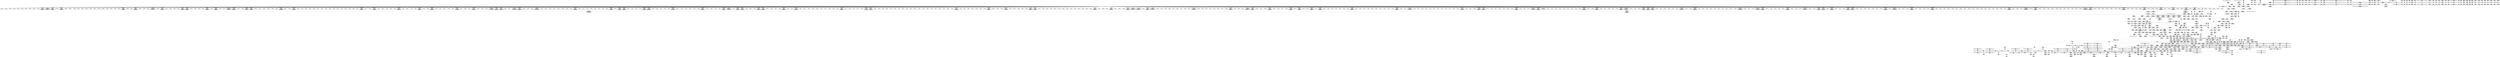 digraph {
	CE0x5aa9f50 [shape=record,shape=Mrecord,label="{CE0x5aa9f50|104:_%struct.inode*,_:_CRE_218,219_}"]
	CE0x5b36610 [shape=record,shape=Mrecord,label="{CE0x5b36610|12:_i32,_56:_i8*,_:_CRE_892,893_}"]
	CE0x5b43d70 [shape=record,shape=Mrecord,label="{CE0x5b43d70|inode_has_perm:retval.0}"]
	CE0x5b05f60 [shape=record,shape=Mrecord,label="{CE0x5b05f60|dentry_has_perm:tmp2|*SummSink*}"]
	CE0x5b04d60 [shape=record,shape=Mrecord,label="{CE0x5b04d60|__validate_creds:expval|include/linux/cred.h,173|*SummSink*}"]
	CE0x5b19490 [shape=record,shape=Mrecord,label="{CE0x5b19490|cred_sid:sid|security/selinux/hooks.c,197|*SummSource*}"]
	CE0x5b2a710 [shape=record,shape=Mrecord,label="{CE0x5b2a710|12:_i32,_56:_i8*,_:_CRE_528,536_|*MultipleSource*|*LoadInst*|security/selinux/hooks.c,1627|Function::inode_has_perm&Arg::inode::|security/selinux/hooks.c,1611}"]
	CE0x5acb280 [shape=record,shape=Mrecord,label="{CE0x5acb280|selinux_inode_follow_link:dentry|Function::selinux_inode_follow_link&Arg::dentry::|*SummSource*}"]
	CE0x5b14d10 [shape=record,shape=Mrecord,label="{CE0x5b14d10|12:_i32,_56:_i8*,_:_CRE_168,169_}"]
	CE0x5af65f0 [shape=record,shape=Mrecord,label="{CE0x5af65f0|i64*_getelementptr_inbounds_(_8_x_i64_,_8_x_i64_*___llvm_gcov_ctr154,_i64_0,_i64_0)|*Constant*|*SummSource*}"]
	CE0x5b47590 [shape=record,shape=Mrecord,label="{CE0x5b47590|avc_has_perm:requested|Function::avc_has_perm&Arg::requested::}"]
	CE0x5ac8490 [shape=record,shape=Mrecord,label="{CE0x5ac8490|dentry_has_perm:tmp3|*SummSink*}"]
	CE0x5b182a0 [shape=record,shape=Mrecord,label="{CE0x5b182a0|cred_sid:tmp4|*LoadInst*|security/selinux/hooks.c,196}"]
	CE0x5b39a50 [shape=record,shape=Mrecord,label="{CE0x5b39a50|12:_i32,_56:_i8*,_:_CRE_936,944_|*MultipleSource*|*LoadInst*|security/selinux/hooks.c,1627|Function::inode_has_perm&Arg::inode::|security/selinux/hooks.c,1611}"]
	CE0x5ac83c0 [shape=record,shape=Mrecord,label="{CE0x5ac83c0|dentry_has_perm:tmp3|*SummSource*}"]
	CE0x5b2ef70 [shape=record,shape=Mrecord,label="{CE0x5b2ef70|12:_i32,_56:_i8*,_:_CRE_604,605_}"]
	CE0x5aa9730 [shape=record,shape=Mrecord,label="{CE0x5aa9730|104:_%struct.inode*,_:_CRE_209,210_}"]
	CE0x5ab1860 [shape=record,shape=Mrecord,label="{CE0x5ab1860|selinux_inode_follow_link:tmp14|security/selinux/hooks.c,2812|*SummSink*}"]
	CE0x5b46570 [shape=record,shape=Mrecord,label="{CE0x5b46570|__validate_creds:tmp}"]
	CE0x5aa9e60 [shape=record,shape=Mrecord,label="{CE0x5aa9e60|104:_%struct.inode*,_:_CRE_217,218_}"]
	CE0x5ac2500 [shape=record,shape=Mrecord,label="{CE0x5ac2500|get_current:tmp3}"]
	CE0x5b397f0 [shape=record,shape=Mrecord,label="{CE0x5b397f0|12:_i32,_56:_i8*,_:_CRE_934,935_}"]
	CE0x5aae620 [shape=record,shape=Mrecord,label="{CE0x5aae620|selinux_inode_follow_link:tmp2|*SummSink*}"]
	CE0x5aadf90 [shape=record,shape=Mrecord,label="{CE0x5aadf90|selinux_inode_follow_link:tmp4|security/selinux/hooks.c,2812|*SummSource*}"]
	CE0x5b1e3d0 [shape=record,shape=Mrecord,label="{CE0x5b1e3d0|12:_i32,_56:_i8*,_:_CRE_177,178_}"]
	CE0x5ad0290 [shape=record,shape=Mrecord,label="{CE0x5ad0290|cred_sid:tmp3}"]
	CE0x5b4ae20 [shape=record,shape=Mrecord,label="{CE0x5b4ae20|inode_has_perm:expval|security/selinux/hooks.c,1611|*SummSink*}"]
	CE0x5b21090 [shape=record,shape=Mrecord,label="{CE0x5b21090|12:_i32,_56:_i8*,_:_CRE_246,247_}"]
	CE0x5b35c90 [shape=record,shape=Mrecord,label="{CE0x5b35c90|12:_i32,_56:_i8*,_:_CRE_884,885_}"]
	CE0x5b0b160 [shape=record,shape=Mrecord,label="{CE0x5b0b160|104:_%struct.inode*,_:_CRE_155,156_}"]
	CE0x5b45630 [shape=record,shape=Mrecord,label="{CE0x5b45630|__validate_creds:bb|*SummSink*}"]
	CE0x5a9e3e0 [shape=record,shape=Mrecord,label="{CE0x5a9e3e0|i64_1|*Constant*|*SummSource*}"]
	CE0x5b0a020 [shape=record,shape=Mrecord,label="{CE0x5b0a020|104:_%struct.inode*,_:_CRE_95,96_}"]
	CE0x5b34ac0 [shape=record,shape=Mrecord,label="{CE0x5b34ac0|12:_i32,_56:_i8*,_:_CRE_869,870_}"]
	CE0x5b2fee0 [shape=record,shape=Mrecord,label="{CE0x5b2fee0|12:_i32,_56:_i8*,_:_CRE_617,618_}"]
	CE0x5a981a0 [shape=record,shape=Mrecord,label="{CE0x5a981a0|selinux_inode_follow_link:tmp|*SummSource*}"]
	CE0x5b45500 [shape=record,shape=Mrecord,label="{CE0x5b45500|__validate_creds:bb|*SummSource*}"]
	CE0x5b0f310 [shape=record,shape=Mrecord,label="{CE0x5b0f310|__validate_creds:call|include/linux/cred.h,173|*SummSource*}"]
	CE0x5b4d3f0 [shape=record,shape=Mrecord,label="{CE0x5b4d3f0|inode_has_perm:tmp10|security/selinux/hooks.c,1611}"]
	CE0x5af7da0 [shape=record,shape=Mrecord,label="{CE0x5af7da0|inode_has_perm:sclass|security/selinux/hooks.c,1617|*SummSource*}"]
	CE0x5abd910 [shape=record,shape=Mrecord,label="{CE0x5abd910|i64_2|*Constant*|*SummSink*}"]
	CE0x5ad15d0 [shape=record,shape=Mrecord,label="{CE0x5ad15d0|i64*_getelementptr_inbounds_(_11_x_i64_,_11_x_i64_*___llvm_gcov_ctr230,_i64_0,_i64_9)|*Constant*|*SummSink*}"]
	CE0x5b30270 [shape=record,shape=Mrecord,label="{CE0x5b30270|12:_i32,_56:_i8*,_:_CRE_620,621_}"]
	CE0x5af6080 [shape=record,shape=Mrecord,label="{CE0x5af6080|i64*_getelementptr_inbounds_(_2_x_i64_,_2_x_i64_*___llvm_gcov_ctr153,_i64_0,_i64_1)|*Constant*}"]
	CE0x5b34f80 [shape=record,shape=Mrecord,label="{CE0x5b34f80|12:_i32,_56:_i8*,_:_CRE_873,874_}"]
	CE0x5ac9cd0 [shape=record,shape=Mrecord,label="{CE0x5ac9cd0|selinux_inode_follow_link:tmp21|security/selinux/hooks.c,2812|*SummSink*}"]
	CE0x5af4250 [shape=record,shape=Mrecord,label="{CE0x5af4250|GLOBAL:__llvm_gcov_ctr155|Global_var:__llvm_gcov_ctr155|*SummSource*}"]
	CE0x5b22850 [shape=record,shape=Mrecord,label="{CE0x5b22850|12:_i32,_56:_i8*,_:_CRE_266,267_}"]
	CE0x5afba70 [shape=record,shape=Mrecord,label="{CE0x5afba70|__validate_creds:tmp5|include/linux/cred.h,173|*SummSink*}"]
	CE0x5b06740 [shape=record,shape=Mrecord,label="{CE0x5b06740|104:_%struct.inode*,_:_CRE_306,307_}"]
	CE0x5b2cd00 [shape=record,shape=Mrecord,label="{CE0x5b2cd00|12:_i32,_56:_i8*,_:_CRE_575,576_}"]
	CE0x5b13690 [shape=record,shape=Mrecord,label="{CE0x5b13690|dentry_has_perm:call|security/selinux/hooks.c,1632|*SummSink*}"]
	CE0x5ad61e0 [shape=record,shape=Mrecord,label="{CE0x5ad61e0|_ret_%struct.task_struct*_%tmp4,_!dbg_!27714|./arch/x86/include/asm/current.h,14|*SummSink*}"]
	CE0x5abc510 [shape=record,shape=Mrecord,label="{CE0x5abc510|__validate_creds:tmp2|include/linux/cred.h,173}"]
	CE0x5b34090 [shape=record,shape=Mrecord,label="{CE0x5b34090|12:_i32,_56:_i8*,_:_CRE_856,864_|*MultipleSource*|*LoadInst*|security/selinux/hooks.c,1627|Function::inode_has_perm&Arg::inode::|security/selinux/hooks.c,1611}"]
	CE0x5b08f30 [shape=record,shape=Mrecord,label="{CE0x5b08f30|104:_%struct.inode*,_:_CRE_48,52_|*MultipleSource*|Function::selinux_inode_follow_link&Arg::dentry::|Function::dentry_has_perm&Arg::dentry::|security/selinux/hooks.c,1627}"]
	CE0x5b27680 [shape=record,shape=Mrecord,label="{CE0x5b27680|12:_i32,_56:_i8*,_:_CRE_416,424_|*MultipleSource*|*LoadInst*|security/selinux/hooks.c,1627|Function::inode_has_perm&Arg::inode::|security/selinux/hooks.c,1611}"]
	CE0x5aaecc0 [shape=record,shape=Mrecord,label="{CE0x5aaecc0|selinux_inode_follow_link:entry|*SummSink*}"]
	CE0x5b12bb0 [shape=record,shape=Mrecord,label="{CE0x5b12bb0|i8_10|*Constant*|*SummSink*}"]
	CE0x5af1220 [shape=record,shape=Mrecord,label="{CE0x5af1220|__validate_creds:line|Function::__validate_creds&Arg::line::|*SummSink*}"]
	CE0x5b0acb0 [shape=record,shape=Mrecord,label="{CE0x5b0acb0|104:_%struct.inode*,_:_CRE_150,151_}"]
	CE0x5ad0ab0 [shape=record,shape=Mrecord,label="{CE0x5ad0ab0|GLOBAL:__llvm_gcov_ctr230|Global_var:__llvm_gcov_ctr230|*SummSink*}"]
	CE0x5ab23e0 [shape=record,shape=Mrecord,label="{CE0x5ab23e0|i1_true|*Constant*|*SummSource*}"]
	CE0x5b4bc00 [shape=record,shape=Mrecord,label="{CE0x5b4bc00|inode_has_perm:tmp7|security/selinux/hooks.c,1611|*SummSink*}"]
	CE0x5acbd30 [shape=record,shape=Mrecord,label="{CE0x5acbd30|i32_2|*Constant*|*SummSink*}"]
	CE0x5b33ea0 [shape=record,shape=Mrecord,label="{CE0x5b33ea0|12:_i32,_56:_i8*,_:_CRE_848,856_|*MultipleSource*|*LoadInst*|security/selinux/hooks.c,1627|Function::inode_has_perm&Arg::inode::|security/selinux/hooks.c,1611}"]
	CE0x5b06d30 [shape=record,shape=Mrecord,label="{CE0x5b06d30|104:_%struct.inode*,_:_CRE_313,314_}"]
	CE0x5ab8730 [shape=record,shape=Mrecord,label="{CE0x5ab8730|inode_has_perm:tmp4|security/selinux/hooks.c,1609|*SummSink*}"]
	CE0x5ab4570 [shape=record,shape=Mrecord,label="{CE0x5ab4570|_call_void_lockdep_rcu_suspicious(i8*_getelementptr_inbounds_(_25_x_i8_,_25_x_i8_*_.str3,_i32_0,_i32_0),_i32_2812,_i8*_getelementptr_inbounds_(_45_x_i8_,_45_x_i8_*_.str12,_i32_0,_i32_0))_#10,_!dbg_!27729|security/selinux/hooks.c,2812}"]
	CE0x5b3aae0 [shape=record,shape=Mrecord,label="{CE0x5b3aae0|12:_i32,_56:_i8*,_:_CRE_981,982_}"]
	CE0x5b4a1d0 [shape=record,shape=Mrecord,label="{CE0x5b4a1d0|inode_has_perm:conv|security/selinux/hooks.c,1611|*SummSource*}"]
	CE0x5aadd50 [shape=record,shape=Mrecord,label="{CE0x5aadd50|i64_3|*Constant*|*SummSource*}"]
	CE0x5ab9660 [shape=record,shape=Mrecord,label="{CE0x5ab9660|12:_i32,_56:_i8*,_:_CRE_56,64_|*MultipleSource*|*LoadInst*|security/selinux/hooks.c,1627|Function::inode_has_perm&Arg::inode::|security/selinux/hooks.c,1611}"]
	CE0x5aab9c0 [shape=record,shape=Mrecord,label="{CE0x5aab9c0|selinux_inode_follow_link:tmp8|security/selinux/hooks.c,2812|*SummSink*}"]
	CE0x5b342b0 [shape=record,shape=Mrecord,label="{CE0x5b342b0|12:_i32,_56:_i8*,_:_CRE_864,865_}"]
	CE0x5b68e10 [shape=record,shape=Mrecord,label="{CE0x5b68e10|i64*_getelementptr_inbounds_(_5_x_i64_,_5_x_i64_*___llvm_gcov_ctr155,_i64_0,_i64_4)|*Constant*|*SummSink*}"]
	CE0x5ad0d80 [shape=record,shape=Mrecord,label="{CE0x5ad0d80|selinux_inode_follow_link:tmp6|security/selinux/hooks.c,2812|*SummSink*}"]
	CE0x5b383c0 [shape=record,shape=Mrecord,label="{CE0x5b383c0|12:_i32,_56:_i8*,_:_CRE_917,918_}"]
	CE0x5b2fc80 [shape=record,shape=Mrecord,label="{CE0x5b2fc80|12:_i32,_56:_i8*,_:_CRE_615,616_}"]
	CE0x5b0a560 [shape=record,shape=Mrecord,label="{CE0x5b0a560|104:_%struct.inode*,_:_CRE_144,145_}"]
	CE0x5b3a930 [shape=record,shape=Mrecord,label="{CE0x5b3a930|12:_i32,_56:_i8*,_:_CRE_979,980_}"]
	CE0x5b22980 [shape=record,shape=Mrecord,label="{CE0x5b22980|12:_i32,_56:_i8*,_:_CRE_267,268_}"]
	CE0x5b06a90 [shape=record,shape=Mrecord,label="{CE0x5b06a90|104:_%struct.inode*,_:_CRE_310,311_}"]
	CE0x5b4ec50 [shape=record,shape=Mrecord,label="{CE0x5b4ec50|i32_512|*Constant*|*SummSource*}"]
	CE0x5acda10 [shape=record,shape=Mrecord,label="{CE0x5acda10|104:_%struct.inode*,_:_CRE_196,197_}"]
	CE0x5ad1d00 [shape=record,shape=Mrecord,label="{CE0x5ad1d00|selinux_inode_follow_link:tmp18|security/selinux/hooks.c,2812}"]
	CE0x5b4ab80 [shape=record,shape=Mrecord,label="{CE0x5b4ab80|inode_has_perm:expval|security/selinux/hooks.c,1611}"]
	CE0x5abf2b0 [shape=record,shape=Mrecord,label="{CE0x5abf2b0|i32_2812|*Constant*}"]
	CE0x5aace90 [shape=record,shape=Mrecord,label="{CE0x5aace90|0:_i8,_:_GCMR_selinux_inode_follow_link.__warned_internal_global_i8_0,_section_.data.unlikely_,_align_1:_elem_0:default:}"]
	CE0x5aa2d80 [shape=record,shape=Mrecord,label="{CE0x5aa2d80|selinux_inode_follow_link:tmp9|security/selinux/hooks.c,2812|*SummSource*}"]
	CE0x5aab950 [shape=record,shape=Mrecord,label="{CE0x5aab950|selinux_inode_follow_link:tobool1|security/selinux/hooks.c,2812}"]
	CE0x5b11710 [shape=record,shape=Mrecord,label="{CE0x5b11710|dentry_has_perm:type|security/selinux/hooks.c,1630|*SummSource*}"]
	CE0x5b384f0 [shape=record,shape=Mrecord,label="{CE0x5b384f0|12:_i32,_56:_i8*,_:_CRE_918,919_}"]
	CE0x5ab6770 [shape=record,shape=Mrecord,label="{CE0x5ab6770|__validate_creds:line|Function::__validate_creds&Arg::line::}"]
	CE0x5b2dda0 [shape=record,shape=Mrecord,label="{CE0x5b2dda0|12:_i32,_56:_i8*,_:_CRE_589,590_}"]
	CE0x5aced90 [shape=record,shape=Mrecord,label="{CE0x5aced90|dentry_has_perm:d_inode|security/selinux/hooks.c,1627|*SummSink*}"]
	CE0x5b4a4e0 [shape=record,shape=Mrecord,label="{CE0x5b4a4e0|i64_0|*Constant*}"]
	CE0x5b21b40 [shape=record,shape=Mrecord,label="{CE0x5b21b40|12:_i32,_56:_i8*,_:_CRE_255,256_}"]
	CE0x5ad22b0 [shape=record,shape=Mrecord,label="{CE0x5ad22b0|selinux_inode_follow_link:tmp19|security/selinux/hooks.c,2812}"]
	CE0x5b4b6f0 [shape=record,shape=Mrecord,label="{CE0x5b4b6f0|i64_4|*Constant*}"]
	CE0x5b14680 [shape=record,shape=Mrecord,label="{CE0x5b14680|12:_i32,_56:_i8*,_:_CRE_161,162_}"]
	CE0x5af4af0 [shape=record,shape=Mrecord,label="{CE0x5af4af0|dentry_has_perm:type|security/selinux/hooks.c,1630}"]
	CE0x5af6280 [shape=record,shape=Mrecord,label="{CE0x5af6280|inode_has_perm:return|*SummSource*}"]
	CE0x5aa3cd0 [shape=record,shape=Mrecord,label="{CE0x5aa3cd0|dentry_has_perm:tmp}"]
	CE0x5b69b60 [shape=record,shape=Mrecord,label="{CE0x5b69b60|__validate_creds:tmp9|include/linux/cred.h,175|*SummSource*}"]
	CE0x5b26020 [shape=record,shape=Mrecord,label="{CE0x5b26020|12:_i32,_56:_i8*,_:_CRE_320,328_|*MultipleSource*|*LoadInst*|security/selinux/hooks.c,1627|Function::inode_has_perm&Arg::inode::|security/selinux/hooks.c,1611}"]
	CE0x5b36280 [shape=record,shape=Mrecord,label="{CE0x5b36280|12:_i32,_56:_i8*,_:_CRE_889,890_}"]
	CE0x5b14fe0 [shape=record,shape=Mrecord,label="{CE0x5b14fe0|12:_i32,_56:_i8*,_:_CRE_171,172_}"]
	CE0x5b11c90 [shape=record,shape=Mrecord,label="{CE0x5b11c90|dentry_has_perm:u|security/selinux/hooks.c,1631|*SummSink*}"]
	CE0x5b31d30 [shape=record,shape=Mrecord,label="{CE0x5b31d30|12:_i32,_56:_i8*,_:_CRE_704,712_|*MultipleSource*|*LoadInst*|security/selinux/hooks.c,1627|Function::inode_has_perm&Arg::inode::|security/selinux/hooks.c,1611}"]
	CE0x5b06910 [shape=record,shape=Mrecord,label="{CE0x5b06910|104:_%struct.inode*,_:_CRE_308,309_}"]
	CE0x5b35a30 [shape=record,shape=Mrecord,label="{CE0x5b35a30|12:_i32,_56:_i8*,_:_CRE_882,883_}"]
	CE0x5b28d40 [shape=record,shape=Mrecord,label="{CE0x5b28d40|12:_i32,_56:_i8*,_:_CRE_477,478_}"]
	CE0x5aab310 [shape=record,shape=Mrecord,label="{CE0x5aab310|104:_%struct.inode*,_:_CRE_288,296_|*MultipleSource*|Function::selinux_inode_follow_link&Arg::dentry::|Function::dentry_has_perm&Arg::dentry::|security/selinux/hooks.c,1627}"]
	CE0x5aff880 [shape=record,shape=Mrecord,label="{CE0x5aff880|104:_%struct.inode*,_:_CRE_162,163_}"]
	CE0x5b4ac50 [shape=record,shape=Mrecord,label="{CE0x5b4ac50|inode_has_perm:expval|security/selinux/hooks.c,1611|*SummSource*}"]
	CE0x5b2a2d0 [shape=record,shape=Mrecord,label="{CE0x5b2a2d0|12:_i32,_56:_i8*,_:_CRE_512,520_|*MultipleSource*|*LoadInst*|security/selinux/hooks.c,1627|Function::inode_has_perm&Arg::inode::|security/selinux/hooks.c,1611}"]
	CE0x5af0710 [shape=record,shape=Mrecord,label="{CE0x5af0710|__validate_creds:if.end|*SummSink*}"]
	"CONST[source:0(mediator),value:2(dynamic)][purpose:{subject}][SnkIdx:0]"
	CE0x5b38030 [shape=record,shape=Mrecord,label="{CE0x5b38030|12:_i32,_56:_i8*,_:_CRE_914,915_}"]
	CE0x5b25310 [shape=record,shape=Mrecord,label="{CE0x5b25310|12:_i32,_56:_i8*,_:_CRE_302,303_}"]
	CE0x5a9e1e0 [shape=record,shape=Mrecord,label="{CE0x5a9e1e0|selinux_inode_follow_link:do.end|*SummSink*}"]
	CE0x5b38fa0 [shape=record,shape=Mrecord,label="{CE0x5b38fa0|12:_i32,_56:_i8*,_:_CRE_927,928_}"]
	CE0x5af5120 [shape=record,shape=Mrecord,label="{CE0x5af5120|i64*_getelementptr_inbounds_(_2_x_i64_,_2_x_i64_*___llvm_gcov_ctr153,_i64_0,_i64_0)|*Constant*|*SummSource*}"]
	CE0x5b37ca0 [shape=record,shape=Mrecord,label="{CE0x5b37ca0|12:_i32,_56:_i8*,_:_CRE_911,912_}"]
	CE0x5b32360 [shape=record,shape=Mrecord,label="{CE0x5b32360|12:_i32,_56:_i8*,_:_CRE_736,740_|*MultipleSource*|*LoadInst*|security/selinux/hooks.c,1627|Function::inode_has_perm&Arg::inode::|security/selinux/hooks.c,1611}"]
	CE0x5b44910 [shape=record,shape=Mrecord,label="{CE0x5b44910|inode_has_perm:tmp19|security/selinux/hooks.c,1618|*SummSource*}"]
	CE0x5aa23a0 [shape=record,shape=Mrecord,label="{CE0x5aa23a0|i32_0|*Constant*|*SummSource*}"]
	CE0x5af8540 [shape=record,shape=Mrecord,label="{CE0x5af8540|avc_has_perm:entry|*SummSource*}"]
	CE0x5b081c0 [shape=record,shape=Mrecord,label="{CE0x5b081c0|_call_void___invalid_creds(%struct.cred*_%cred,_i8*_%file,_i32_%line)_#10,_!dbg_!27721|include/linux/cred.h,174|*SummSink*}"]
	CE0x5b27cb0 [shape=record,shape=Mrecord,label="{CE0x5b27cb0|12:_i32,_56:_i8*,_:_CRE_440,448_|*MultipleSource*|*LoadInst*|security/selinux/hooks.c,1627|Function::inode_has_perm&Arg::inode::|security/selinux/hooks.c,1611}"]
	CE0x5ab4650 [shape=record,shape=Mrecord,label="{CE0x5ab4650|_call_void_lockdep_rcu_suspicious(i8*_getelementptr_inbounds_(_25_x_i8_,_25_x_i8_*_.str3,_i32_0,_i32_0),_i32_2812,_i8*_getelementptr_inbounds_(_45_x_i8_,_45_x_i8_*_.str12,_i32_0,_i32_0))_#10,_!dbg_!27729|security/selinux/hooks.c,2812|*SummSink*}"]
	CE0x5b439e0 [shape=record,shape=Mrecord,label="{CE0x5b439e0|_ret_i32_%retval.0,_!dbg_!27728|security/selinux/avc.c,775|*SummSink*}"]
	CE0x5b1f960 [shape=record,shape=Mrecord,label="{CE0x5b1f960|12:_i32,_56:_i8*,_:_CRE_200,201_}"]
	CE0x5b36e60 [shape=record,shape=Mrecord,label="{CE0x5b36e60|12:_i32,_56:_i8*,_:_CRE_899,900_}"]
	CE0x5b100f0 [shape=record,shape=Mrecord,label="{CE0x5b100f0|12:_i32,_56:_i8*,_:_CRE_144,145_}"]
	CE0x5b28530 [shape=record,shape=Mrecord,label="{CE0x5b28530|12:_i32,_56:_i8*,_:_CRE_472,473_}"]
	CE0x5b4acc0 [shape=record,shape=Mrecord,label="{CE0x5b4acc0|i64_3|*Constant*}"]
	CE0x5b4e360 [shape=record,shape=Mrecord,label="{CE0x5b4e360|inode_has_perm:tmp11|security/selinux/hooks.c,1612}"]
	CE0x5ad5430 [shape=record,shape=Mrecord,label="{CE0x5ad5430|12:_i32,_56:_i8*,_:_CRE_104,112_|*MultipleSource*|*LoadInst*|security/selinux/hooks.c,1627|Function::inode_has_perm&Arg::inode::|security/selinux/hooks.c,1611}"]
	CE0x5b09e40 [shape=record,shape=Mrecord,label="{CE0x5b09e40|104:_%struct.inode*,_:_CRE_93,94_}"]
	CE0x5ab9840 [shape=record,shape=Mrecord,label="{CE0x5ab9840|12:_i32,_56:_i8*,_:_CRE_64,72_|*MultipleSource*|*LoadInst*|security/selinux/hooks.c,1627|Function::inode_has_perm&Arg::inode::|security/selinux/hooks.c,1611}"]
	CE0x5ad7290 [shape=record,shape=Mrecord,label="{CE0x5ad7290|dentry_has_perm:bb|*SummSource*}"]
	CE0x5b16320 [shape=record,shape=Mrecord,label="{CE0x5b16320|i32_4|*Constant*|*SummSource*}"]
	CE0x5b298c0 [shape=record,shape=Mrecord,label="{CE0x5b298c0|12:_i32,_56:_i8*,_:_CRE_487,488_}"]
	CE0x5b4e3d0 [shape=record,shape=Mrecord,label="{CE0x5b4e3d0|inode_has_perm:tmp11|security/selinux/hooks.c,1612|*SummSource*}"]
	CE0x5af5040 [shape=record,shape=Mrecord,label="{CE0x5af5040|GLOBAL:__validate_creds|*Constant*}"]
	CE0x5b43580 [shape=record,shape=Mrecord,label="{CE0x5b43580|avc_has_perm:auditdata|Function::avc_has_perm&Arg::auditdata::|*SummSource*}"]
	CE0x5b44410 [shape=record,shape=Mrecord,label="{CE0x5b44410|i64*_getelementptr_inbounds_(_8_x_i64_,_8_x_i64_*___llvm_gcov_ctr154,_i64_0,_i64_7)|*Constant*|*SummSource*}"]
	CE0x5b38620 [shape=record,shape=Mrecord,label="{CE0x5b38620|12:_i32,_56:_i8*,_:_CRE_919,920_}"]
	CE0x5af8960 [shape=record,shape=Mrecord,label="{CE0x5af8960|i32_(i32,_i32,_i16,_i32,_%struct.common_audit_data*)*_bitcast_(i32_(i32,_i32,_i16,_i32,_%struct.common_audit_data.495*)*_avc_has_perm_to_i32_(i32,_i32,_i16,_i32,_%struct.common_audit_data*)*)|*Constant*}"]
	CE0x5af8400 [shape=record,shape=Mrecord,label="{CE0x5af8400|inode_has_perm:call4|security/selinux/hooks.c,1617}"]
	CE0x5acacc0 [shape=record,shape=Mrecord,label="{CE0x5acacc0|dentry_has_perm:cred|Function::dentry_has_perm&Arg::cred::|*SummSource*}"]
	CE0x5aaa5e0 [shape=record,shape=Mrecord,label="{CE0x5aaa5e0|104:_%struct.inode*,_:_CRE_232,240_|*MultipleSource*|Function::selinux_inode_follow_link&Arg::dentry::|Function::dentry_has_perm&Arg::dentry::|security/selinux/hooks.c,1627}"]
	CE0x5acab40 [shape=record,shape=Mrecord,label="{CE0x5acab40|dentry_has_perm:entry|*SummSink*}"]
	CE0x5b33020 [shape=record,shape=Mrecord,label="{CE0x5b33020|12:_i32,_56:_i8*,_:_CRE_792,800_|*MultipleSource*|*LoadInst*|security/selinux/hooks.c,1627|Function::inode_has_perm&Arg::inode::|security/selinux/hooks.c,1611}"]
	CE0x5aff6a0 [shape=record,shape=Mrecord,label="{CE0x5aff6a0|104:_%struct.inode*,_:_CRE_160,161_}"]
	CE0x5aae8c0 [shape=record,shape=Mrecord,label="{CE0x5aae8c0|i64_1|*Constant*}"]
	CE0x5b4ed40 [shape=record,shape=Mrecord,label="{CE0x5b4ed40|i32_512|*Constant*|*SummSink*}"]
	CE0x5aaf5b0 [shape=record,shape=Mrecord,label="{CE0x5aaf5b0|selinux_inode_follow_link:tmp15|security/selinux/hooks.c,2812|*SummSource*}"]
	CE0x5b36f90 [shape=record,shape=Mrecord,label="{CE0x5b36f90|12:_i32,_56:_i8*,_:_CRE_900,901_}"]
	CE0x5b144a0 [shape=record,shape=Mrecord,label="{CE0x5b144a0|i32_512|*Constant*}"]
	CE0x5b3b070 [shape=record,shape=Mrecord,label="{CE0x5b3b070|12:_i32,_56:_i8*,_:_CRE_992,1000_|*MultipleSource*|*LoadInst*|security/selinux/hooks.c,1627|Function::inode_has_perm&Arg::inode::|security/selinux/hooks.c,1611}"]
	CE0x5b10e50 [shape=record,shape=Mrecord,label="{CE0x5b10e50|12:_i32,_56:_i8*,_:_CRE_8,12_|*MultipleSource*|*LoadInst*|security/selinux/hooks.c,1627|Function::inode_has_perm&Arg::inode::|security/selinux/hooks.c,1611}"]
	CE0x5b069d0 [shape=record,shape=Mrecord,label="{CE0x5b069d0|104:_%struct.inode*,_:_CRE_309,310_}"]
	CE0x5b1e970 [shape=record,shape=Mrecord,label="{CE0x5b1e970|12:_i32,_56:_i8*,_:_CRE_183,184_}"]
	CE0x5aaa040 [shape=record,shape=Mrecord,label="{CE0x5aaa040|104:_%struct.inode*,_:_CRE_219,220_}"]
	CE0x5b46b50 [shape=record,shape=Mrecord,label="{CE0x5b46b50|avc_has_perm:tsid|Function::avc_has_perm&Arg::tsid::}"]
	CE0x5b05930 [shape=record,shape=Mrecord,label="{CE0x5b05930|inode_has_perm:if.then|*SummSource*}"]
	CE0x5b0af80 [shape=record,shape=Mrecord,label="{CE0x5b0af80|104:_%struct.inode*,_:_CRE_153,154_}"]
	CE0x5af4ca0 [shape=record,shape=Mrecord,label="{CE0x5af4ca0|_call_void___validate_creds(%struct.cred*_%cred,_i8*_getelementptr_inbounds_(_25_x_i8_,_25_x_i8_*_.str3,_i32_0,_i32_0),_i32_1609)_#10,_!dbg_!27719|security/selinux/hooks.c,1609}"]
	"CONST[source:0(mediator),value:2(dynamic)][purpose:{object}][SnkIdx:2]"
	CE0x5ac5ca0 [shape=record,shape=Mrecord,label="{CE0x5ac5ca0|selinux_inode_follow_link:tmp5|security/selinux/hooks.c,2812}"]
	CE0x5b44180 [shape=record,shape=Mrecord,label="{CE0x5b44180|inode_has_perm:retval.0|*SummSink*}"]
	CE0x5b49410 [shape=record,shape=Mrecord,label="{CE0x5b49410|inode_has_perm:lnot1|security/selinux/hooks.c,1611}"]
	CE0x5b344d0 [shape=record,shape=Mrecord,label="{CE0x5b344d0|12:_i32,_56:_i8*,_:_CRE_865,866_}"]
	CE0x5b06c40 [shape=record,shape=Mrecord,label="{CE0x5b06c40|104:_%struct.inode*,_:_CRE_312,313_}"]
	CE0x5b27240 [shape=record,shape=Mrecord,label="{CE0x5b27240|12:_i32,_56:_i8*,_:_CRE_400,408_|*MultipleSource*|*LoadInst*|security/selinux/hooks.c,1627|Function::inode_has_perm&Arg::inode::|security/selinux/hooks.c,1611}"]
	CE0x5af4ed0 [shape=record,shape=Mrecord,label="{CE0x5af4ed0|_call_void___validate_creds(%struct.cred*_%cred,_i8*_getelementptr_inbounds_(_25_x_i8_,_25_x_i8_*_.str3,_i32_0,_i32_0),_i32_1609)_#10,_!dbg_!27719|security/selinux/hooks.c,1609|*SummSink*}"]
	CE0x5b1f5a0 [shape=record,shape=Mrecord,label="{CE0x5b1f5a0|12:_i32,_56:_i8*,_:_CRE_196,197_}"]
	CE0x5af4580 [shape=record,shape=Mrecord,label="{CE0x5af4580|__validate_creds:tmp3|include/linux/cred.h,173|*SummSink*}"]
	CE0x5acf260 [shape=record,shape=Mrecord,label="{CE0x5acf260|get_current:bb|*SummSource*}"]
	CE0x5acbb20 [shape=record,shape=Mrecord,label="{CE0x5acbb20|i32_2|*Constant*|*SummSource*}"]
	CE0x5b17090 [shape=record,shape=Mrecord,label="{CE0x5b17090|__validate_creds:lnot1|include/linux/cred.h,173}"]
	CE0x5aaa130 [shape=record,shape=Mrecord,label="{CE0x5aaa130|104:_%struct.inode*,_:_CRE_220,221_}"]
	CE0x5b31200 [shape=record,shape=Mrecord,label="{CE0x5b31200|12:_i32,_56:_i8*,_:_CRE_672,680_|*MultipleSource*|*LoadInst*|security/selinux/hooks.c,1627|Function::inode_has_perm&Arg::inode::|security/selinux/hooks.c,1611}"]
	CE0x5b07b20 [shape=record,shape=Mrecord,label="{CE0x5b07b20|GLOBAL:__invalid_creds|*Constant*}"]
	CE0x5b36c00 [shape=record,shape=Mrecord,label="{CE0x5b36c00|12:_i32,_56:_i8*,_:_CRE_897,898_}"]
	CE0x5b20e90 [shape=record,shape=Mrecord,label="{CE0x5b20e90|12:_i32,_56:_i8*,_:_CRE_244,245_}"]
	CE0x5aac880 [shape=record,shape=Mrecord,label="{CE0x5aac880|i64*_getelementptr_inbounds_(_11_x_i64_,_11_x_i64_*___llvm_gcov_ctr230,_i64_0,_i64_0)|*Constant*|*SummSource*}"]
	CE0x5b1e880 [shape=record,shape=Mrecord,label="{CE0x5b1e880|12:_i32,_56:_i8*,_:_CRE_182,183_}"]
	CE0x5ad7540 [shape=record,shape=Mrecord,label="{CE0x5ad7540|selinux_inode_follow_link:tmp3|*SummSink*}"]
	CE0x5ad2970 [shape=record,shape=Mrecord,label="{CE0x5ad2970|selinux_inode_follow_link:tmp19|security/selinux/hooks.c,2812|*SummSource*}"]
	CE0x5ab5ba0 [shape=record,shape=Mrecord,label="{CE0x5ab5ba0|12:_i32,_56:_i8*,_:_CRE_154,155_}"]
	CE0x5b2d550 [shape=record,shape=Mrecord,label="{CE0x5b2d550|12:_i32,_56:_i8*,_:_CRE_582,583_}"]
	CE0x5b0e9d0 [shape=record,shape=Mrecord,label="{CE0x5b0e9d0|_ret_void,_!dbg_!27722|include/linux/cred.h,175|*SummSink*}"]
	CE0x5b43510 [shape=record,shape=Mrecord,label="{CE0x5b43510|avc_has_perm:auditdata|Function::avc_has_perm&Arg::auditdata::}"]
	CE0x5ad36d0 [shape=record,shape=Mrecord,label="{CE0x5ad36d0|inode_has_perm:tmp14|security/selinux/hooks.c,1614|*SummSource*}"]
	CE0x5b30010 [shape=record,shape=Mrecord,label="{CE0x5b30010|12:_i32,_56:_i8*,_:_CRE_618,619_}"]
	CE0x5b00690 [shape=record,shape=Mrecord,label="{CE0x5b00690|104:_%struct.inode*,_:_CRE_177,178_}"]
	CE0x5b3a4f0 [shape=record,shape=Mrecord,label="{CE0x5b3a4f0|12:_i32,_56:_i8*,_:_CRE_977,978_}"]
	CE0x5ad0ee0 [shape=record,shape=Mrecord,label="{CE0x5ad0ee0|selinux_inode_follow_link:tmp7|security/selinux/hooks.c,2812}"]
	CE0x5afcc70 [shape=record,shape=Mrecord,label="{CE0x5afcc70|i64*_getelementptr_inbounds_(_5_x_i64_,_5_x_i64_*___llvm_gcov_ctr155,_i64_0,_i64_0)|*Constant*|*SummSource*}"]
	CE0x5b20c40 [shape=record,shape=Mrecord,label="{CE0x5b20c40|12:_i32,_56:_i8*,_:_CRE_242,243_}"]
	CE0x5b23560 [shape=record,shape=Mrecord,label="{CE0x5b23560|12:_i32,_56:_i8*,_:_CRE_277,278_}"]
	CE0x5b2e130 [shape=record,shape=Mrecord,label="{CE0x5b2e130|12:_i32,_56:_i8*,_:_CRE_592,593_}"]
	CE0x5ace7c0 [shape=record,shape=Mrecord,label="{CE0x5ace7c0|i32_5|*Constant*|*SummSink*}"]
	CE0x5acfc70 [shape=record,shape=Mrecord,label="{CE0x5acfc70|i32_1|*Constant*|*SummSink*}"]
	CE0x5b0eaf0 [shape=record,shape=Mrecord,label="{CE0x5b0eaf0|cred_sid:tmp|*SummSink*}"]
	CE0x5aad020 [shape=record,shape=Mrecord,label="{CE0x5aad020|selinux_inode_follow_link:tmp8|security/selinux/hooks.c,2812|*SummSource*}"]
	CE0x5a9d4a0 [shape=record,shape=Mrecord,label="{CE0x5a9d4a0|selinux_inode_follow_link:call|security/selinux/hooks.c,2812|*SummSink*}"]
	CE0x5a9e910 [shape=record,shape=Mrecord,label="{CE0x5a9e910|selinux_inode_follow_link:land.lhs.true|*SummSource*}"]
	CE0x5b1f2d0 [shape=record,shape=Mrecord,label="{CE0x5b1f2d0|12:_i32,_56:_i8*,_:_CRE_193,194_}"]
	CE0x5aa3360 [shape=record,shape=Mrecord,label="{CE0x5aa3360|GLOBAL:current_task|Global_var:current_task|*SummSource*}"]
	CE0x5acee00 [shape=record,shape=Mrecord,label="{CE0x5acee00|dentry_has_perm:d_inode|security/selinux/hooks.c,1627|*SummSource*}"]
	CE0x5b356a0 [shape=record,shape=Mrecord,label="{CE0x5b356a0|12:_i32,_56:_i8*,_:_CRE_879,880_}"]
	CE0x5ac8d90 [shape=record,shape=Mrecord,label="{CE0x5ac8d90|i8*_getelementptr_inbounds_(_25_x_i8_,_25_x_i8_*_.str3,_i32_0,_i32_0)|*Constant*}"]
	CE0x5b45490 [shape=record,shape=Mrecord,label="{CE0x5b45490|__validate_creds:bb}"]
	CE0x5af8160 [shape=record,shape=Mrecord,label="{CE0x5af8160|inode_has_perm:tmp18|security/selinux/hooks.c,1617|*SummSource*}"]
	CE0x5af1620 [shape=record,shape=Mrecord,label="{CE0x5af1620|_call_void_mcount()_#3}"]
	CE0x5b01dd0 [shape=record,shape=Mrecord,label="{CE0x5b01dd0|i1_true|*Constant*}"]
	CE0x5afb8f0 [shape=record,shape=Mrecord,label="{CE0x5afb8f0|__validate_creds:tmp5|include/linux/cred.h,173|*SummSource*}"]
	CE0x5abfc30 [shape=record,shape=Mrecord,label="{CE0x5abfc30|i64*_getelementptr_inbounds_(_5_x_i64_,_5_x_i64_*___llvm_gcov_ctr155,_i64_0,_i64_3)|*Constant*}"]
	CE0x5aabf00 [shape=record,shape=Mrecord,label="{CE0x5aabf00|selinux_inode_follow_link:tmp1|*SummSink*}"]
	CE0x5b24730 [shape=record,shape=Mrecord,label="{CE0x5b24730|12:_i32,_56:_i8*,_:_CRE_292,293_}"]
	CE0x5b62e90 [shape=record,shape=Mrecord,label="{CE0x5b62e90|inode_has_perm:tmp16|security/selinux/hooks.c,1615|*SummSink*}"]
	CE0x5ad5e70 [shape=record,shape=Mrecord,label="{CE0x5ad5e70|get_current:entry|*SummSink*}"]
	CE0x5b231d0 [shape=record,shape=Mrecord,label="{CE0x5b231d0|12:_i32,_56:_i8*,_:_CRE_274,275_}"]
	CE0x5b49120 [shape=record,shape=Mrecord,label="{CE0x5b49120|inode_has_perm:lnot|security/selinux/hooks.c,1611}"]
	CE0x5ac4a20 [shape=record,shape=Mrecord,label="{CE0x5ac4a20|selinux_inode_follow_link:tmp11|security/selinux/hooks.c,2812|*SummSource*}"]
	CE0x5b151c0 [shape=record,shape=Mrecord,label="{CE0x5b151c0|12:_i32,_56:_i8*,_:_CRE_173,174_}"]
	CE0x5b2ab20 [shape=record,shape=Mrecord,label="{CE0x5b2ab20|12:_i32,_56:_i8*,_:_CRE_540,544_|*MultipleSource*|*LoadInst*|security/selinux/hooks.c,1627|Function::inode_has_perm&Arg::inode::|security/selinux/hooks.c,1611}"]
	CE0x5b29790 [shape=record,shape=Mrecord,label="{CE0x5b29790|12:_i32,_56:_i8*,_:_CRE_486,487_}"]
	CE0x5b07000 [shape=record,shape=Mrecord,label="{CE0x5b07000|104:_%struct.inode*,_:_CRE_316,317_}"]
	CE0x5b26e00 [shape=record,shape=Mrecord,label="{CE0x5b26e00|12:_i32,_56:_i8*,_:_CRE_384,388_|*MultipleSource*|*LoadInst*|security/selinux/hooks.c,1627|Function::inode_has_perm&Arg::inode::|security/selinux/hooks.c,1611}"]
	CE0x5ac4d60 [shape=record,shape=Mrecord,label="{CE0x5ac4d60|selinux_inode_follow_link:tmp12|security/selinux/hooks.c,2812}"]
	CE0x5acbab0 [shape=record,shape=Mrecord,label="{CE0x5acbab0|dentry_has_perm:dentry|Function::dentry_has_perm&Arg::dentry::|*SummSink*}"]
	CE0x5ac79c0 [shape=record,shape=Mrecord,label="{CE0x5ac79c0|selinux_inode_follow_link:tmp20|security/selinux/hooks.c,2812|*SummSink*}"]
	CE0x5b03f60 [shape=record,shape=Mrecord,label="{CE0x5b03f60|__validate_creds:expval|include/linux/cred.h,173}"]
	CE0x5aba040 [shape=record,shape=Mrecord,label="{CE0x5aba040|inode_has_perm:entry}"]
	CE0x5b37320 [shape=record,shape=Mrecord,label="{CE0x5b37320|12:_i32,_56:_i8*,_:_CRE_903,904_}"]
	CE0x5ad2b20 [shape=record,shape=Mrecord,label="{CE0x5ad2b20|inode_has_perm:tmp12|security/selinux/hooks.c,1612|*SummSink*}"]
	CE0x5af7f60 [shape=record,shape=Mrecord,label="{CE0x5af7f60|inode_has_perm:tmp18|security/selinux/hooks.c,1617}"]
	CE0x5b4e9d0 [shape=record,shape=Mrecord,label="{CE0x5b4e9d0|inode_has_perm:tmp12|security/selinux/hooks.c,1612|*SummSource*}"]
	CE0x5b00a50 [shape=record,shape=Mrecord,label="{CE0x5b00a50|104:_%struct.inode*,_:_CRE_181,182_}"]
	CE0x5b24270 [shape=record,shape=Mrecord,label="{CE0x5b24270|12:_i32,_56:_i8*,_:_CRE_288,289_}"]
	CE0x5b24860 [shape=record,shape=Mrecord,label="{CE0x5b24860|12:_i32,_56:_i8*,_:_CRE_293,294_}"]
	CE0x5b3ace0 [shape=record,shape=Mrecord,label="{CE0x5b3ace0|12:_i32,_56:_i8*,_:_CRE_983,984_}"]
	CE0x5b4d8d0 [shape=record,shape=Mrecord,label="{CE0x5b4d8d0|i64*_getelementptr_inbounds_(_8_x_i64_,_8_x_i64_*___llvm_gcov_ctr154,_i64_0,_i64_5)|*Constant*}"]
	CE0x5ad4510 [shape=record,shape=Mrecord,label="{CE0x5ad4510|cred_sid:entry}"]
	CE0x5b20460 [shape=record,shape=Mrecord,label="{CE0x5b20460|12:_i32,_56:_i8*,_:_CRE_224,232_|*MultipleSource*|*LoadInst*|security/selinux/hooks.c,1627|Function::inode_has_perm&Arg::inode::|security/selinux/hooks.c,1611}"]
	CE0x5ab0630 [shape=record,shape=Mrecord,label="{CE0x5ab0630|selinux_inode_follow_link:tmp7|security/selinux/hooks.c,2812|*SummSource*}"]
	CE0x5ad1f60 [shape=record,shape=Mrecord,label="{CE0x5ad1f60|selinux_inode_follow_link:tmp18|security/selinux/hooks.c,2812|*SummSource*}"]
	CE0x5b495b0 [shape=record,shape=Mrecord,label="{CE0x5b495b0|inode_has_perm:lnot|security/selinux/hooks.c,1611|*SummSink*}"]
	CE0x5aca350 [shape=record,shape=Mrecord,label="{CE0x5aca350|GLOBAL:dentry_has_perm|*Constant*}"]
	"CONST[source:0(mediator),value:0(static)][purpose:{operation}][SrcIdx:2]"
	CE0x5b634c0 [shape=record,shape=Mrecord,label="{CE0x5b634c0|i32_3|*Constant*|*SummSource*}"]
	CE0x5b37dd0 [shape=record,shape=Mrecord,label="{CE0x5b37dd0|12:_i32,_56:_i8*,_:_CRE_912,913_}"]
	CE0x5ad5d70 [shape=record,shape=Mrecord,label="{CE0x5ad5d70|get_current:entry|*SummSource*}"]
	CE0x5aadc70 [shape=record,shape=Mrecord,label="{CE0x5aadc70|get_current:tmp|*SummSink*}"]
	CE0x5b0b250 [shape=record,shape=Mrecord,label="{CE0x5b0b250|104:_%struct.inode*,_:_CRE_156,157_}"]
	CE0x5b34910 [shape=record,shape=Mrecord,label="{CE0x5b34910|12:_i32,_56:_i8*,_:_CRE_867,868_}"]
	CE0x5ac2a10 [shape=record,shape=Mrecord,label="{CE0x5ac2a10|i64*_getelementptr_inbounds_(_11_x_i64_,_11_x_i64_*___llvm_gcov_ctr230,_i64_0,_i64_0)|*Constant*}"]
	CE0x5ad0550 [shape=record,shape=Mrecord,label="{CE0x5ad0550|_call_void_mcount()_#3}"]
	CE0x5aa89e0 [shape=record,shape=Mrecord,label="{CE0x5aa89e0|%struct.task_struct*_(%struct.task_struct**)*_asm_movq_%gs:$_1:P_,$0_,_r,im,_dirflag_,_fpsr_,_flags_}"]
	CE0x5b25a30 [shape=record,shape=Mrecord,label="{CE0x5b25a30|12:_i32,_56:_i8*,_:_CRE_308,309_}"]
	CE0x5b3af40 [shape=record,shape=Mrecord,label="{CE0x5b3af40|12:_i32,_56:_i8*,_:_CRE_988,992_|*MultipleSource*|*LoadInst*|security/selinux/hooks.c,1627|Function::inode_has_perm&Arg::inode::|security/selinux/hooks.c,1611}"]
	CE0x5ac9bb0 [shape=record,shape=Mrecord,label="{CE0x5ac9bb0|selinux_inode_follow_link:call5|security/selinux/hooks.c,2814}"]
	CE0x5ace720 [shape=record,shape=Mrecord,label="{CE0x5ace720|i32_5|*Constant*|*SummSource*}"]
	CE0x5b02390 [shape=record,shape=Mrecord,label="{CE0x5b02390|inode_has_perm:tmp3|*SummSink*}"]
	CE0x5ac0b90 [shape=record,shape=Mrecord,label="{CE0x5ac0b90|__validate_creds:tmp7|include/linux/cred.h,174}"]
	CE0x5acb930 [shape=record,shape=Mrecord,label="{CE0x5acb930|dentry_has_perm:dentry|Function::dentry_has_perm&Arg::dentry::|*SummSource*}"]
	CE0x5b250b0 [shape=record,shape=Mrecord,label="{CE0x5b250b0|12:_i32,_56:_i8*,_:_CRE_300,301_}"]
	CE0x5a9e300 [shape=record,shape=Mrecord,label="{CE0x5a9e300|i64_1|*Constant*}"]
	CE0x5b4c070 [shape=record,shape=Mrecord,label="{CE0x5b4c070|GLOBAL:__llvm_gcov_ctr154|Global_var:__llvm_gcov_ctr154|*SummSource*}"]
	CE0x5acc030 [shape=record,shape=Mrecord,label="{CE0x5acc030|dentry_has_perm:av|Function::dentry_has_perm&Arg::av::}"]
	CE0x5b2c5e0 [shape=record,shape=Mrecord,label="{CE0x5b2c5e0|12:_i32,_56:_i8*,_:_CRE_569,570_}"]
	CE0x5b0eb80 [shape=record,shape=Mrecord,label="{CE0x5b0eb80|cred_sid:tmp1}"]
	CE0x5af0420 [shape=record,shape=Mrecord,label="{CE0x5af0420|12:_i32,_56:_i8*,_:_CRE_96,104_|*MultipleSource*|*LoadInst*|security/selinux/hooks.c,1627|Function::inode_has_perm&Arg::inode::|security/selinux/hooks.c,1611}"]
	CE0x5aaddf0 [shape=record,shape=Mrecord,label="{CE0x5aaddf0|i64_3|*Constant*|*SummSink*}"]
	CE0x5b16db0 [shape=record,shape=Mrecord,label="{CE0x5b16db0|__validate_creds:lnot|include/linux/cred.h,173|*SummSource*}"]
	CE0x5b45e30 [shape=record,shape=Mrecord,label="{CE0x5b45e30|__validate_creds:tmp2|include/linux/cred.h,173|*SummSink*}"]
	CE0x5aca910 [shape=record,shape=Mrecord,label="{CE0x5aca910|GLOBAL:dentry_has_perm|*Constant*|*SummSink*}"]
	CE0x5afb610 [shape=record,shape=Mrecord,label="{CE0x5afb610|__validate_creds:tmp4|include/linux/cred.h,173|*SummSink*}"]
	CE0x5b00fe0 [shape=record,shape=Mrecord,label="{CE0x5b00fe0|dentry_has_perm:tmp1}"]
	CE0x5b14e00 [shape=record,shape=Mrecord,label="{CE0x5b14e00|12:_i32,_56:_i8*,_:_CRE_169,170_}"]
	CE0x5acebc0 [shape=record,shape=Mrecord,label="{CE0x5acebc0|i32_0|*Constant*}"]
	CE0x5b369a0 [shape=record,shape=Mrecord,label="{CE0x5b369a0|12:_i32,_56:_i8*,_:_CRE_895,896_}"]
	CE0x5aff4c0 [shape=record,shape=Mrecord,label="{CE0x5aff4c0|104:_%struct.inode*,_:_CRE_158,159_}"]
	CE0x5aaffc0 [shape=record,shape=Mrecord,label="{CE0x5aaffc0|i8_1|*Constant*}"]
	CE0x5acd290 [shape=record,shape=Mrecord,label="{CE0x5acd290|104:_%struct.inode*,_:_CRE_188,189_}"]
	CE0x5b38d40 [shape=record,shape=Mrecord,label="{CE0x5b38d40|12:_i32,_56:_i8*,_:_CRE_925,926_}"]
	CE0x5b20640 [shape=record,shape=Mrecord,label="{CE0x5b20640|12:_i32,_56:_i8*,_:_CRE_232,236_|*MultipleSource*|*LoadInst*|security/selinux/hooks.c,1627|Function::inode_has_perm&Arg::inode::|security/selinux/hooks.c,1611}"]
	"CONST[source:0(mediator),value:0(static)][purpose:{operation}][SnkIdx:3]"
	CE0x5b1fa50 [shape=record,shape=Mrecord,label="{CE0x5b1fa50|12:_i32,_56:_i8*,_:_CRE_201,202_}"]
	CE0x5afb740 [shape=record,shape=Mrecord,label="{CE0x5afb740|__validate_creds:tmp5|include/linux/cred.h,173}"]
	CE0x5b346f0 [shape=record,shape=Mrecord,label="{CE0x5b346f0|12:_i32,_56:_i8*,_:_CRE_866,867_}"]
	CE0x5b49e60 [shape=record,shape=Mrecord,label="{CE0x5b49e60|inode_has_perm:lnot.ext|security/selinux/hooks.c,1611|*SummSource*}"]
	CE0x5b17020 [shape=record,shape=Mrecord,label="{CE0x5b17020|__validate_creds:conv|include/linux/cred.h,173}"]
	CE0x5b004b0 [shape=record,shape=Mrecord,label="{CE0x5b004b0|104:_%struct.inode*,_:_CRE_175,176_}"]
	CE0x5b13260 [shape=record,shape=Mrecord,label="{CE0x5b13260|dentry_has_perm:dentry1|security/selinux/hooks.c,1631}"]
	CE0x5ac9160 [shape=record,shape=Mrecord,label="{CE0x5ac9160|selinux_inode_follow_link:cred4|security/selinux/hooks.c,2812}"]
	CE0x5b63390 [shape=record,shape=Mrecord,label="{CE0x5b63390|i32_3|*Constant*}"]
	CE0x5b04550 [shape=record,shape=Mrecord,label="{CE0x5b04550|__validate_creds:tmp1}"]
	CE0x5b0ddf0 [shape=record,shape=Mrecord,label="{CE0x5b0ddf0|i64*_getelementptr_inbounds_(_2_x_i64_,_2_x_i64_*___llvm_gcov_ctr131,_i64_0,_i64_1)|*Constant*|*SummSource*}"]
	CE0x5b1c770 [shape=record,shape=Mrecord,label="{CE0x5b1c770|cred_sid:tmp6|security/selinux/hooks.c,197|*SummSink*}"]
	CE0x5ac9350 [shape=record,shape=Mrecord,label="{CE0x5ac9350|selinux_inode_follow_link:cred4|security/selinux/hooks.c,2812|*SummSource*}"]
	CE0x5ab2a70 [shape=record,shape=Mrecord,label="{CE0x5ab2a70|i64*_getelementptr_inbounds_(_11_x_i64_,_11_x_i64_*___llvm_gcov_ctr230,_i64_0,_i64_8)|*Constant*}"]
	CE0x5af6bf0 [shape=record,shape=Mrecord,label="{CE0x5af6bf0|GLOBAL:__validate_creds|*Constant*|*SummSource*}"]
	CE0x5b2a4f0 [shape=record,shape=Mrecord,label="{CE0x5b2a4f0|12:_i32,_56:_i8*,_:_CRE_520,528_|*MultipleSource*|*LoadInst*|security/selinux/hooks.c,1627|Function::inode_has_perm&Arg::inode::|security/selinux/hooks.c,1611}"]
	CE0x5b01d60 [shape=record,shape=Mrecord,label="{CE0x5b01d60|COLLAPSED:_CMRE:_elem_0:default:}"]
	CE0x5b46780 [shape=record,shape=Mrecord,label="{CE0x5b46780|__validate_creds:if.end|*SummSource*}"]
	CE0x5b3fe00 [shape=record,shape=Mrecord,label="{CE0x5b3fe00|_ret_i32_%tmp6,_!dbg_!27716|security/selinux/hooks.c,197|*SummSink*}"]
	CE0x5b0ef00 [shape=record,shape=Mrecord,label="{CE0x5b0ef00|inode_has_perm:tmp|*SummSource*}"]
	CE0x5aac790 [shape=record,shape=Mrecord,label="{CE0x5aac790|selinux_inode_follow_link:land.lhs.true2|*SummSink*}"]
	CE0x5b09b70 [shape=record,shape=Mrecord,label="{CE0x5b09b70|_call_void_mcount()_#3|*SummSource*}"]
	CE0x5aadce0 [shape=record,shape=Mrecord,label="{CE0x5aadce0|i64_3|*Constant*}"]
	CE0x5b131f0 [shape=record,shape=Mrecord,label="{CE0x5b131f0|dentry_has_perm:call|security/selinux/hooks.c,1632}"]
	CE0x5acccf0 [shape=record,shape=Mrecord,label="{CE0x5acccf0|104:_%struct.inode*,_:_CRE_182,183_}"]
	CE0x5b243a0 [shape=record,shape=Mrecord,label="{CE0x5b243a0|12:_i32,_56:_i8*,_:_CRE_289,290_}"]
	CE0x5b48c80 [shape=record,shape=Mrecord,label="{CE0x5b48c80|inode_has_perm:tobool|security/selinux/hooks.c,1611|*SummSource*}"]
	CE0x5ace280 [shape=record,shape=Mrecord,label="{CE0x5ace280|104:_%struct.inode*,_:_CRE_205,206_}"]
	CE0x5b402b0 [shape=record,shape=Mrecord,label="{CE0x5b402b0|inode_has_perm:i_security|security/selinux/hooks.c,1615|*SummSource*}"]
	CE0x5aaa6d0 [shape=record,shape=Mrecord,label="{CE0x5aaa6d0|104:_%struct.inode*,_:_CRE_240,248_|*MultipleSource*|Function::selinux_inode_follow_link&Arg::dentry::|Function::dentry_has_perm&Arg::dentry::|security/selinux/hooks.c,1627}"]
	CE0x5ad5610 [shape=record,shape=Mrecord,label="{CE0x5ad5610|12:_i32,_56:_i8*,_:_CRE_112,120_|*MultipleSource*|*LoadInst*|security/selinux/hooks.c,1627|Function::inode_has_perm&Arg::inode::|security/selinux/hooks.c,1611}"]
	CE0x5b27ed0 [shape=record,shape=Mrecord,label="{CE0x5b27ed0|12:_i32,_56:_i8*,_:_CRE_448,456_|*MultipleSource*|*LoadInst*|security/selinux/hooks.c,1627|Function::inode_has_perm&Arg::inode::|security/selinux/hooks.c,1611}"]
	CE0x5b257d0 [shape=record,shape=Mrecord,label="{CE0x5b257d0|12:_i32,_56:_i8*,_:_CRE_306,307_}"]
	CE0x5b0b390 [shape=record,shape=Mrecord,label="{CE0x5b0b390|get_current:tmp1|*SummSink*}"]
	CE0x5ac97e0 [shape=record,shape=Mrecord,label="{CE0x5ac97e0|selinux_inode_follow_link:tmp21|security/selinux/hooks.c,2812}"]
	CE0x5b34d20 [shape=record,shape=Mrecord,label="{CE0x5b34d20|12:_i32,_56:_i8*,_:_CRE_871,872_}"]
	CE0x5b477e0 [shape=record,shape=Mrecord,label="{CE0x5b477e0|avc_has_perm:requested|Function::avc_has_perm&Arg::requested::|*SummSink*}"]
	CE0x5acc480 [shape=record,shape=Mrecord,label="{CE0x5acc480|_ret_i32_%call,_!dbg_!27723|security/selinux/hooks.c,1632|*SummSource*}"]
	CE0x5b1d500 [shape=record,shape=Mrecord,label="{CE0x5b1d500|12:_i32,_56:_i8*,_:_CRE_12,16_|*MultipleSource*|*LoadInst*|security/selinux/hooks.c,1627|Function::inode_has_perm&Arg::inode::|security/selinux/hooks.c,1611}"]
	CE0x5ab8c90 [shape=record,shape=Mrecord,label="{CE0x5ab8c90|__validate_creds:file|Function::__validate_creds&Arg::file::}"]
	CE0x5b0a2f0 [shape=record,shape=Mrecord,label="{CE0x5b0a2f0|104:_%struct.inode*,_:_CRE_112,144_|*MultipleSource*|Function::selinux_inode_follow_link&Arg::dentry::|Function::dentry_has_perm&Arg::dentry::|security/selinux/hooks.c,1627}"]
	CE0x5ac9a30 [shape=record,shape=Mrecord,label="{CE0x5ac9a30|selinux_inode_follow_link:tmp21|security/selinux/hooks.c,2812|*SummSource*}"]
	CE0x5b0f170 [shape=record,shape=Mrecord,label="{CE0x5b0f170|i64_1|*Constant*}"]
	CE0x5b09c70 [shape=record,shape=Mrecord,label="{CE0x5b09c70|_call_void_mcount()_#3|*SummSink*}"]
	CE0x5b4a240 [shape=record,shape=Mrecord,label="{CE0x5b4a240|inode_has_perm:conv|security/selinux/hooks.c,1611|*SummSink*}"]
	CE0x5ad5be0 [shape=record,shape=Mrecord,label="{CE0x5ad5be0|get_current:entry}"]
	CE0x5b3a0e0 [shape=record,shape=Mrecord,label="{CE0x5b3a0e0|12:_i32,_56:_i8*,_:_CRE_968,976_|*MultipleSource*|*LoadInst*|security/selinux/hooks.c,1627|Function::inode_has_perm&Arg::inode::|security/selinux/hooks.c,1611}"]
	CE0x5b36870 [shape=record,shape=Mrecord,label="{CE0x5b36870|12:_i32,_56:_i8*,_:_CRE_894,895_}"]
	CE0x5b0aa90 [shape=record,shape=Mrecord,label="{CE0x5b0aa90|104:_%struct.inode*,_:_CRE_147,148_}"]
	CE0x5ace8d0 [shape=record,shape=Mrecord,label="{CE0x5ace8d0|dentry_has_perm:d_inode|security/selinux/hooks.c,1627}"]
	CE0x5b303a0 [shape=record,shape=Mrecord,label="{CE0x5b303a0|12:_i32,_56:_i8*,_:_CRE_621,622_}"]
	CE0x5af6210 [shape=record,shape=Mrecord,label="{CE0x5af6210|dentry_has_perm:ad|security/selinux/hooks.c, 1628|*SummSource*}"]
	CE0x5acc8d0 [shape=record,shape=Mrecord,label="{CE0x5acc8d0|_ret_i32_%call5,_!dbg_!27741|security/selinux/hooks.c,2814}"]
	CE0x5b08930 [shape=record,shape=Mrecord,label="{CE0x5b08930|104:_%struct.inode*,_:_CRE_8,12_|*MultipleSource*|Function::selinux_inode_follow_link&Arg::dentry::|Function::dentry_has_perm&Arg::dentry::|security/selinux/hooks.c,1627}"]
	CE0x5b230a0 [shape=record,shape=Mrecord,label="{CE0x5b230a0|12:_i32,_56:_i8*,_:_CRE_273,274_}"]
	CE0x5b4a370 [shape=record,shape=Mrecord,label="{CE0x5b4a370|GLOBAL:llvm.expect.i64|*Constant*}"]
	CE0x5acced0 [shape=record,shape=Mrecord,label="{CE0x5acced0|104:_%struct.inode*,_:_CRE_184,185_}"]
	CE0x5ac91d0 [shape=record,shape=Mrecord,label="{CE0x5ac91d0|COLLAPSED:_GCMRE_current_task_external_global_%struct.task_struct*:_elem_0::|security/selinux/hooks.c,2812}"]
	CE0x5aba500 [shape=record,shape=Mrecord,label="{CE0x5aba500|inode_has_perm:cred|Function::inode_has_perm&Arg::cred::|*SummSource*}"]
	CE0x5b00960 [shape=record,shape=Mrecord,label="{CE0x5b00960|104:_%struct.inode*,_:_CRE_180,181_}"]
	CE0x5b14a40 [shape=record,shape=Mrecord,label="{CE0x5b14a40|12:_i32,_56:_i8*,_:_CRE_165,166_}"]
	CE0x5b43330 [shape=record,shape=Mrecord,label="{CE0x5b43330|inode_has_perm:tmp17|security/selinux/hooks.c,1617|*SummSink*}"]
	CE0x5b410d0 [shape=record,shape=Mrecord,label="{CE0x5b410d0|inode_has_perm:sid3|security/selinux/hooks.c,1617|*SummSource*}"]
	CE0x5b0df30 [shape=record,shape=Mrecord,label="{CE0x5b0df30|inode_has_perm:tmp2|*SummSource*}"]
	CE0x5accfc0 [shape=record,shape=Mrecord,label="{CE0x5accfc0|104:_%struct.inode*,_:_CRE_185,186_}"]
	CE0x5aaa310 [shape=record,shape=Mrecord,label="{CE0x5aaa310|104:_%struct.inode*,_:_CRE_222,223_}"]
	CE0x5abc240 [shape=record,shape=Mrecord,label="{CE0x5abc240|__validate_creds:tobool|include/linux/cred.h,173|*SummSource*}"]
	CE0x5b20a00 [shape=record,shape=Mrecord,label="{CE0x5b20a00|12:_i32,_56:_i8*,_:_CRE_241,242_}"]
	CE0x5ad5f80 [shape=record,shape=Mrecord,label="{CE0x5ad5f80|_ret_%struct.task_struct*_%tmp4,_!dbg_!27714|./arch/x86/include/asm/current.h,14|*SummSource*}"]
	CE0x5aa6410 [shape=record,shape=Mrecord,label="{CE0x5aa6410|104:_%struct.inode*,_:_CRE_88,89_}"]
	CE0x5aeeca0 [shape=record,shape=Mrecord,label="{CE0x5aeeca0|__validate_creds:cred|Function::__validate_creds&Arg::cred::|*SummSource*}"]
	CE0x5b4c420 [shape=record,shape=Mrecord,label="{CE0x5b4c420|inode_has_perm:tmp8|security/selinux/hooks.c,1611|*SummSink*}"]
	CE0x5ac8810 [shape=record,shape=Mrecord,label="{CE0x5ac8810|_call_void_mcount()_#3|*SummSource*}"]
	CE0x5b267a0 [shape=record,shape=Mrecord,label="{CE0x5b267a0|12:_i32,_56:_i8*,_:_CRE_352,360_|*MultipleSource*|*LoadInst*|security/selinux/hooks.c,1627|Function::inode_has_perm&Arg::inode::|security/selinux/hooks.c,1611}"]
	CE0x5b40ba0 [shape=record,shape=Mrecord,label="{CE0x5b40ba0|inode_has_perm:tmp15|*LoadInst*|security/selinux/hooks.c,1615|*SummSink*}"]
	CE0x5b40e20 [shape=record,shape=Mrecord,label="{CE0x5b40e20|inode_has_perm:tmp16|security/selinux/hooks.c,1615|*SummSource*}"]
	CE0x5aa2c80 [shape=record,shape=Mrecord,label="{CE0x5aa2c80|selinux_inode_follow_link:tmp9|security/selinux/hooks.c,2812}"]
	CE0x5aa9250 [shape=record,shape=Mrecord,label="{CE0x5aa9250|get_current:tmp2|*SummSink*}"]
	CE0x5b376b0 [shape=record,shape=Mrecord,label="{CE0x5b376b0|12:_i32,_56:_i8*,_:_CRE_906,907_}"]
	CE0x5b14770 [shape=record,shape=Mrecord,label="{CE0x5b14770|12:_i32,_56:_i8*,_:_CRE_162,163_}"]
	CE0x5b466f0 [shape=record,shape=Mrecord,label="{CE0x5b466f0|__validate_creds:if.end}"]
	CE0x5a9e720 [shape=record,shape=Mrecord,label="{CE0x5a9e720|selinux_inode_follow_link:land.lhs.true}"]
	CE0x5b38e70 [shape=record,shape=Mrecord,label="{CE0x5b38e70|12:_i32,_56:_i8*,_:_CRE_926,927_}"]
	CE0x5af4510 [shape=record,shape=Mrecord,label="{CE0x5af4510|__validate_creds:tmp3|include/linux/cred.h,173|*SummSource*}"]
	CE0x5abaa90 [shape=record,shape=Mrecord,label="{CE0x5abaa90|inode_has_perm:inode|Function::inode_has_perm&Arg::inode::|*SummSink*}"]
	CE0x5b4e8a0 [shape=record,shape=Mrecord,label="{CE0x5b4e8a0|inode_has_perm:tmp12|security/selinux/hooks.c,1612}"]
	CE0x5b07750 [shape=record,shape=Mrecord,label="{CE0x5b07750|__validate_creds:tmp7|include/linux/cred.h,174|*SummSource*}"]
	CE0x5af4380 [shape=record,shape=Mrecord,label="{CE0x5af4380|GLOBAL:__llvm_gcov_ctr155|Global_var:__llvm_gcov_ctr155|*SummSink*}"]
	CE0x5b2bc60 [shape=record,shape=Mrecord,label="{CE0x5b2bc60|12:_i32,_56:_i8*,_:_CRE_561,562_}"]
	CE0x5b38290 [shape=record,shape=Mrecord,label="{CE0x5b38290|12:_i32,_56:_i8*,_:_CRE_916,917_}"]
	CE0x5aa8350 [shape=record,shape=Mrecord,label="{CE0x5aa8350|selinux_inode_follow_link:tmp1|*SummSource*}"]
	CE0x5b1c100 [shape=record,shape=Mrecord,label="{CE0x5b1c100|0:_i32,_4:_i32,_8:_i32,_12:_i32,_:_CMRE_16,20_|*MultipleSource*|security/selinux/hooks.c,196|*LoadInst*|security/selinux/hooks.c,196|security/selinux/hooks.c,197}"]
	CE0x5b2d7b0 [shape=record,shape=Mrecord,label="{CE0x5b2d7b0|12:_i32,_56:_i8*,_:_CRE_584,585_}"]
	CE0x5b24bf0 [shape=record,shape=Mrecord,label="{CE0x5b24bf0|12:_i32,_56:_i8*,_:_CRE_296,297_}"]
	CE0x5b695b0 [shape=record,shape=Mrecord,label="{CE0x5b695b0|__validate_creds:tmp8|include/linux/cred.h,175|*SummSink*}"]
	CE0x5abb160 [shape=record,shape=Mrecord,label="{CE0x5abb160|inode_has_perm:adp|Function::inode_has_perm&Arg::adp::}"]
	CE0x5b436d0 [shape=record,shape=Mrecord,label="{CE0x5b436d0|avc_has_perm:auditdata|Function::avc_has_perm&Arg::auditdata::|*SummSink*}"]
	CE0x5b244d0 [shape=record,shape=Mrecord,label="{CE0x5b244d0|12:_i32,_56:_i8*,_:_CRE_290,291_}"]
	CE0x5b4ba00 [shape=record,shape=Mrecord,label="{CE0x5b4ba00|inode_has_perm:tmp7|security/selinux/hooks.c,1611|*SummSource*}"]
	CE0x5aaf540 [shape=record,shape=Mrecord,label="{CE0x5aaf540|selinux_inode_follow_link:tmp15|security/selinux/hooks.c,2812}"]
	CE0x5b30860 [shape=record,shape=Mrecord,label="{CE0x5b30860|12:_i32,_56:_i8*,_:_CRE_632,640_|*MultipleSource*|*LoadInst*|security/selinux/hooks.c,1627|Function::inode_has_perm&Arg::inode::|security/selinux/hooks.c,1611}"]
	CE0x5ad03e0 [shape=record,shape=Mrecord,label="{CE0x5ad03e0|cred_sid:tmp3|*SummSource*}"]
	CE0x5aafc30 [shape=record,shape=Mrecord,label="{CE0x5aafc30|selinux_inode_follow_link:tmp16|security/selinux/hooks.c,2812|*SummSource*}"]
	CE0x5aa41e0 [shape=record,shape=Mrecord,label="{CE0x5aa41e0|i64_5|*Constant*}"]
	CE0x5abb630 [shape=record,shape=Mrecord,label="{CE0x5abb630|_ret_i32_%retval.0,_!dbg_!27739|security/selinux/hooks.c,1618}"]
	CE0x5aad7b0 [shape=record,shape=Mrecord,label="{CE0x5aad7b0|_call_void_mcount()_#3|*SummSource*}"]
	CE0x5b102d0 [shape=record,shape=Mrecord,label="{CE0x5b102d0|12:_i32,_56:_i8*,_:_CRE_146,147_}"]
	CE0x5abec50 [shape=record,shape=Mrecord,label="{CE0x5abec50|GLOBAL:lockdep_rcu_suspicious|*Constant*|*SummSource*}"]
	CE0x5b02570 [shape=record,shape=Mrecord,label="{CE0x5b02570|cred_sid:tmp2|*SummSource*}"]
	CE0x5b4d280 [shape=record,shape=Mrecord,label="{CE0x5b4d280|inode_has_perm:tmp9|security/selinux/hooks.c,1611|*SummSink*}"]
	CE0x5af1f60 [shape=record,shape=Mrecord,label="{CE0x5af1f60|i64*_getelementptr_inbounds_(_2_x_i64_,_2_x_i64_*___llvm_gcov_ctr98,_i64_0,_i64_1)|*Constant*|*SummSink*}"]
	CE0x5ad7350 [shape=record,shape=Mrecord,label="{CE0x5ad7350|dentry_has_perm:bb|*SummSink*}"]
	CE0x5b46d70 [shape=record,shape=Mrecord,label="{CE0x5b46d70|avc_has_perm:tsid|Function::avc_has_perm&Arg::tsid::|*SummSink*}"]
	CE0x5ab25d0 [shape=record,shape=Mrecord,label="{CE0x5ab25d0|i1_true|*Constant*|*SummSink*}"]
	CE0x5af7110 [shape=record,shape=Mrecord,label="{CE0x5af7110|dentry_has_perm:tmp|*SummSink*}"]
	CE0x5ad2f00 [shape=record,shape=Mrecord,label="{CE0x5ad2f00|i64*_getelementptr_inbounds_(_8_x_i64_,_8_x_i64_*___llvm_gcov_ctr154,_i64_0,_i64_6)|*Constant*|*SummSource*}"]
	CE0x5b329c0 [shape=record,shape=Mrecord,label="{CE0x5b329c0|12:_i32,_56:_i8*,_:_CRE_760,768_|*MultipleSource*|*LoadInst*|security/selinux/hooks.c,1627|Function::inode_has_perm&Arg::inode::|security/selinux/hooks.c,1611}"]
	CE0x5b31b10 [shape=record,shape=Mrecord,label="{CE0x5b31b10|12:_i32,_56:_i8*,_:_CRE_696,704_|*MultipleSource*|*LoadInst*|security/selinux/hooks.c,1627|Function::inode_has_perm&Arg::inode::|security/selinux/hooks.c,1611}"]
	CE0x5b218e0 [shape=record,shape=Mrecord,label="{CE0x5b218e0|12:_i32,_56:_i8*,_:_CRE_253,254_}"]
	CE0x5b21420 [shape=record,shape=Mrecord,label="{CE0x5b21420|12:_i32,_56:_i8*,_:_CRE_249,250_}"]
	CE0x5b22be0 [shape=record,shape=Mrecord,label="{CE0x5b22be0|12:_i32,_56:_i8*,_:_CRE_269,270_}"]
	CE0x5b4d760 [shape=record,shape=Mrecord,label="{CE0x5b4d760|inode_has_perm:tmp10|security/selinux/hooks.c,1611|*SummSink*}"]
	CE0x5b2c970 [shape=record,shape=Mrecord,label="{CE0x5b2c970|12:_i32,_56:_i8*,_:_CRE_572,573_}"]
	CE0x5b32110 [shape=record,shape=Mrecord,label="{CE0x5b32110|12:_i32,_56:_i8*,_:_CRE_728,736_|*MultipleSource*|*LoadInst*|security/selinux/hooks.c,1627|Function::inode_has_perm&Arg::inode::|security/selinux/hooks.c,1611}"]
	CE0x5b26bb0 [shape=record,shape=Mrecord,label="{CE0x5b26bb0|12:_i32,_56:_i8*,_:_CRE_376,384_|*MultipleSource*|*LoadInst*|security/selinux/hooks.c,1627|Function::inode_has_perm&Arg::inode::|security/selinux/hooks.c,1611}"]
	CE0x5abc760 [shape=record,shape=Mrecord,label="{CE0x5abc760|inode_has_perm:tmp5|security/selinux/hooks.c,1609|*SummSource*}"]
	CE0x5b2cbd0 [shape=record,shape=Mrecord,label="{CE0x5b2cbd0|12:_i32,_56:_i8*,_:_CRE_574,575_}"]
	CE0x5aa1390 [shape=record,shape=Mrecord,label="{CE0x5aa1390|selinux_inode_follow_link:tmp13|security/selinux/hooks.c,2812}"]
	CE0x5b211c0 [shape=record,shape=Mrecord,label="{CE0x5b211c0|12:_i32,_56:_i8*,_:_CRE_247,248_}"]
	CE0x5b09d10 [shape=record,shape=Mrecord,label="{CE0x5b09d10|get_current:tmp4|./arch/x86/include/asm/current.h,14|*SummSource*}"]
	CE0x5b38160 [shape=record,shape=Mrecord,label="{CE0x5b38160|12:_i32,_56:_i8*,_:_CRE_915,916_}"]
	CE0x5b377e0 [shape=record,shape=Mrecord,label="{CE0x5b377e0|12:_i32,_56:_i8*,_:_CRE_907,908_}"]
	CE0x5b2caa0 [shape=record,shape=Mrecord,label="{CE0x5b2caa0|12:_i32,_56:_i8*,_:_CRE_573,574_}"]
	CE0x5b073c0 [shape=record,shape=Mrecord,label="{CE0x5b073c0|dentry_has_perm:tmp4|*LoadInst*|security/selinux/hooks.c,1627}"]
	CE0x5aa4dc0 [shape=record,shape=Mrecord,label="{CE0x5aa4dc0|selinux_inode_follow_link:tmp10|security/selinux/hooks.c,2812|*SummSink*}"]
	CE0x5afd0b0 [shape=record,shape=Mrecord,label="{CE0x5afd0b0|28:_i32,_32:_i16,_:_CRE_28,32_|*MultipleSource*|*LoadInst*|security/selinux/hooks.c,1615|security/selinux/hooks.c,1615|security/selinux/hooks.c,1617}"]
	CE0x5b27460 [shape=record,shape=Mrecord,label="{CE0x5b27460|12:_i32,_56:_i8*,_:_CRE_408,416_|*MultipleSource*|*LoadInst*|security/selinux/hooks.c,1627|Function::inode_has_perm&Arg::inode::|security/selinux/hooks.c,1611}"]
	CE0x5acd650 [shape=record,shape=Mrecord,label="{CE0x5acd650|104:_%struct.inode*,_:_CRE_192,193_}"]
	CE0x5aa2e90 [shape=record,shape=Mrecord,label="{CE0x5aa2e90|selinux_inode_follow_link:tmp9|security/selinux/hooks.c,2812|*SummSink*}"]
	CE0x5b12a50 [shape=record,shape=Mrecord,label="{CE0x5b12a50|i8_10|*Constant*|*SummSource*}"]
	CE0x5afff10 [shape=record,shape=Mrecord,label="{CE0x5afff10|104:_%struct.inode*,_:_CRE_169,170_}"]
	CE0x5b25570 [shape=record,shape=Mrecord,label="{CE0x5b25570|12:_i32,_56:_i8*,_:_CRE_304,305_}"]
	CE0x5af1430 [shape=record,shape=Mrecord,label="{CE0x5af1430|_ret_void,_!dbg_!27722|include/linux/cred.h,175}"]
	CE0x5acd560 [shape=record,shape=Mrecord,label="{CE0x5acd560|104:_%struct.inode*,_:_CRE_191,192_}"]
	CE0x5b18ba0 [shape=record,shape=Mrecord,label="{CE0x5b18ba0|cred_sid:tmp5|security/selinux/hooks.c,196|*SummSource*}"]
	CE0x5b2ded0 [shape=record,shape=Mrecord,label="{CE0x5b2ded0|12:_i32,_56:_i8*,_:_CRE_590,591_}"]
	CE0x5aa8ae0 [shape=record,shape=Mrecord,label="{CE0x5aa8ae0|%struct.task_struct*_(%struct.task_struct**)*_asm_movq_%gs:$_1:P_,$0_,_r,im,_dirflag_,_fpsr_,_flags_|*SummSource*}"]
	CE0x5aa1d60 [shape=record,shape=Mrecord,label="{CE0x5aa1d60|__validate_creds:entry}"]
	CE0x5aa1910 [shape=record,shape=Mrecord,label="{CE0x5aa1910|selinux_inode_follow_link:tmp14|security/selinux/hooks.c,2812}"]
	CE0x5aa6910 [shape=record,shape=Mrecord,label="{CE0x5aa6910|104:_%struct.inode*,_:_CRE_91,92_}"]
	CE0x5abee50 [shape=record,shape=Mrecord,label="{CE0x5abee50|i8*_getelementptr_inbounds_(_25_x_i8_,_25_x_i8_*_.str3,_i32_0,_i32_0)|*Constant*|*SummSource*}"]
	CE0x5b2a0b0 [shape=record,shape=Mrecord,label="{CE0x5b2a0b0|12:_i32,_56:_i8*,_:_CRE_508,512_|*MultipleSource*|*LoadInst*|security/selinux/hooks.c,1627|Function::inode_has_perm&Arg::inode::|security/selinux/hooks.c,1611}"]
	CE0x5affe20 [shape=record,shape=Mrecord,label="{CE0x5affe20|104:_%struct.inode*,_:_CRE_168,169_}"]
	CE0x5acddd0 [shape=record,shape=Mrecord,label="{CE0x5acddd0|104:_%struct.inode*,_:_CRE_200,201_}"]
	CE0x5ad31a0 [shape=record,shape=Mrecord,label="{CE0x5ad31a0|i64*_getelementptr_inbounds_(_8_x_i64_,_8_x_i64_*___llvm_gcov_ctr154,_i64_0,_i64_6)|*Constant*|*SummSink*}"]
	CE0x5b1f0f0 [shape=record,shape=Mrecord,label="{CE0x5b1f0f0|12:_i32,_56:_i8*,_:_CRE_191,192_}"]
	CE0x5b2ce30 [shape=record,shape=Mrecord,label="{CE0x5b2ce30|12:_i32,_56:_i8*,_:_CRE_576,577_}"]
	CE0x5b3fca0 [shape=record,shape=Mrecord,label="{CE0x5b3fca0|_ret_i32_%tmp6,_!dbg_!27716|security/selinux/hooks.c,197|*SummSource*}"]
	CE0x5b2a930 [shape=record,shape=Mrecord,label="{CE0x5b2a930|12:_i32,_56:_i8*,_:_CRE_536,540_|*MultipleSource*|*LoadInst*|security/selinux/hooks.c,1627|Function::inode_has_perm&Arg::inode::|security/selinux/hooks.c,1611}"]
	CE0x5aaea60 [shape=record,shape=Mrecord,label="{CE0x5aaea60|selinux_inode_follow_link:entry|*SummSource*}"]
	CE0x5acaed0 [shape=record,shape=Mrecord,label="{CE0x5acaed0|dentry_has_perm:cred|Function::dentry_has_perm&Arg::cred::|*SummSink*}"]
	CE0x5b445d0 [shape=record,shape=Mrecord,label="{CE0x5b445d0|i64*_getelementptr_inbounds_(_8_x_i64_,_8_x_i64_*___llvm_gcov_ctr154,_i64_0,_i64_7)|*Constant*|*SummSink*}"]
	CE0x5aab510 [shape=record,shape=Mrecord,label="{CE0x5aab510|104:_%struct.inode*,_:_CRE_296,304_|*MultipleSource*|Function::selinux_inode_follow_link&Arg::dentry::|Function::dentry_has_perm&Arg::dentry::|security/selinux/hooks.c,1627}"]
	CE0x5b41d20 [shape=record,shape=Mrecord,label="{CE0x5b41d20|inode_has_perm:tmp13|security/selinux/hooks.c,1614|*SummSink*}"]
	CE0x5b28e40 [shape=record,shape=Mrecord,label="{CE0x5b28e40|12:_i32,_56:_i8*,_:_CRE_478,479_}"]
	CE0x5ac0c40 [shape=record,shape=Mrecord,label="{CE0x5ac0c40|0:_i8,_8:_%struct.dentry*,_24:_%struct.selinux_audit_data*,_:_SCMRE_0,1_|*MultipleSource*|security/selinux/hooks.c, 1628|security/selinux/hooks.c,1630}"]
	CE0x5b4df10 [shape=record,shape=Mrecord,label="{CE0x5b4df10|i64*_getelementptr_inbounds_(_8_x_i64_,_8_x_i64_*___llvm_gcov_ctr154,_i64_0,_i64_5)|*Constant*|*SummSink*}"]
	CE0x5b3ae10 [shape=record,shape=Mrecord,label="{CE0x5b3ae10|12:_i32,_56:_i8*,_:_CRE_984,988_|*MultipleSource*|*LoadInst*|security/selinux/hooks.c,1627|Function::inode_has_perm&Arg::inode::|security/selinux/hooks.c,1611}"]
	CE0x5b048f0 [shape=record,shape=Mrecord,label="{CE0x5b048f0|12:_i32,_56:_i8*,_:_CRE_16,24_|*MultipleSource*|*LoadInst*|security/selinux/hooks.c,1627|Function::inode_has_perm&Arg::inode::|security/selinux/hooks.c,1611}"]
	CE0x5b2fa20 [shape=record,shape=Mrecord,label="{CE0x5b2fa20|12:_i32,_56:_i8*,_:_CRE_613,614_}"]
	CE0x5b44980 [shape=record,shape=Mrecord,label="{CE0x5b44980|inode_has_perm:tmp19|security/selinux/hooks.c,1618|*SummSink*}"]
	CE0x5ab7990 [shape=record,shape=Mrecord,label="{CE0x5ab7990|12:_i32,_56:_i8*,_:_CRE_138,139_}"]
	CE0x5aafe00 [shape=record,shape=Mrecord,label="{CE0x5aafe00|selinux_inode_follow_link:tmp16|security/selinux/hooks.c,2812|*SummSink*}"]
	CE0x5b2f0a0 [shape=record,shape=Mrecord,label="{CE0x5b2f0a0|12:_i32,_56:_i8*,_:_CRE_605,606_}"]
	CE0x5aa1980 [shape=record,shape=Mrecord,label="{CE0x5aa1980|i64*_getelementptr_inbounds_(_11_x_i64_,_11_x_i64_*___llvm_gcov_ctr230,_i64_0,_i64_6)|*Constant*|*SummSource*}"]
	CE0x5abac30 [shape=record,shape=Mrecord,label="{CE0x5abac30|inode_has_perm:perms|Function::inode_has_perm&Arg::perms::}"]
	CE0x5b31670 [shape=record,shape=Mrecord,label="{CE0x5b31670|12:_i32,_56:_i8*,_:_CRE_684,688_|*MultipleSource*|*LoadInst*|security/selinux/hooks.c,1627|Function::inode_has_perm&Arg::inode::|security/selinux/hooks.c,1611}"]
	CE0x5b17230 [shape=record,shape=Mrecord,label="{CE0x5b17230|12:_i32,_56:_i8*,_:_CRE_0,2_|*MultipleSource*|*LoadInst*|security/selinux/hooks.c,1627|Function::inode_has_perm&Arg::inode::|security/selinux/hooks.c,1611}"]
	CE0x5aaed30 [shape=record,shape=Mrecord,label="{CE0x5aaed30|i64*_getelementptr_inbounds_(_2_x_i64_,_2_x_i64_*___llvm_gcov_ctr98,_i64_0,_i64_1)|*Constant*}"]
	CE0x5ac9000 [shape=record,shape=Mrecord,label="{CE0x5ac9000|i32_78|*Constant*|*SummSource*}"]
	CE0x5b23c80 [shape=record,shape=Mrecord,label="{CE0x5b23c80|12:_i32,_56:_i8*,_:_CRE_283,284_}"]
	CE0x5b0bde0 [shape=record,shape=Mrecord,label="{CE0x5b0bde0|_call_void_mcount()_#3}"]
	CE0x5b0b070 [shape=record,shape=Mrecord,label="{CE0x5b0b070|104:_%struct.inode*,_:_CRE_154,155_}"]
	CE0x5b22000 [shape=record,shape=Mrecord,label="{CE0x5b22000|12:_i32,_56:_i8*,_:_CRE_259,260_}"]
	CE0x5abc3a0 [shape=record,shape=Mrecord,label="{CE0x5abc3a0|__validate_creds:tobool|include/linux/cred.h,173|*SummSink*}"]
	CE0x5b47080 [shape=record,shape=Mrecord,label="{CE0x5b47080|avc_has_perm:tclass|Function::avc_has_perm&Arg::tclass::|*SummSource*}"]
	CE0x5b6a610 [shape=record,shape=Mrecord,label="{CE0x5b6a610|i64*_getelementptr_inbounds_(_2_x_i64_,_2_x_i64_*___llvm_gcov_ctr131,_i64_0,_i64_0)|*Constant*|*SummSource*}"]
	CE0x5b1c3e0 [shape=record,shape=Mrecord,label="{CE0x5b1c3e0|cred_sid:tmp6|security/selinux/hooks.c,197}"]
	CE0x5b23b50 [shape=record,shape=Mrecord,label="{CE0x5b23b50|12:_i32,_56:_i8*,_:_CRE_282,283_}"]
	CE0x5ac75a0 [shape=record,shape=Mrecord,label="{CE0x5ac75a0|i64*_getelementptr_inbounds_(_11_x_i64_,_11_x_i64_*___llvm_gcov_ctr230,_i64_0,_i64_10)|*Constant*|*SummSource*}"]
	CE0x5b32e00 [shape=record,shape=Mrecord,label="{CE0x5b32e00|12:_i32,_56:_i8*,_:_CRE_776,792_|*MultipleSource*|*LoadInst*|security/selinux/hooks.c,1627|Function::inode_has_perm&Arg::inode::|security/selinux/hooks.c,1611}"]
	CE0x5ab5d80 [shape=record,shape=Mrecord,label="{CE0x5ab5d80|12:_i32,_56:_i8*,_:_CRE_156,157_}"]
	CE0x5b12e50 [shape=record,shape=Mrecord,label="{CE0x5b12e50|dentry_has_perm:u|security/selinux/hooks.c,1631|*SummSource*}"]
	CE0x5b22260 [shape=record,shape=Mrecord,label="{CE0x5b22260|12:_i32,_56:_i8*,_:_CRE_261,262_}"]
	CE0x5ad3bb0 [shape=record,shape=Mrecord,label="{CE0x5ad3bb0|inode_has_perm:call|security/selinux/hooks.c,1614}"]
	CE0x5b68f70 [shape=record,shape=Mrecord,label="{CE0x5b68f70|__validate_creds:tmp8|include/linux/cred.h,175}"]
	CE0x5b299f0 [shape=record,shape=Mrecord,label="{CE0x5b299f0|12:_i32,_56:_i8*,_:_CRE_488,496_|*MultipleSource*|*LoadInst*|security/selinux/hooks.c,1627|Function::inode_has_perm&Arg::inode::|security/selinux/hooks.c,1611}"]
	CE0x5abd3f0 [shape=record,shape=Mrecord,label="{CE0x5abd3f0|i64_5|*Constant*|*SummSink*}"]
	CE0x5b2da10 [shape=record,shape=Mrecord,label="{CE0x5b2da10|12:_i32,_56:_i8*,_:_CRE_586,587_}"]
	CE0x5b0a760 [shape=record,shape=Mrecord,label="{CE0x5b0a760|104:_%struct.inode*,_:_CRE_145,146_}"]
	CE0x5aff790 [shape=record,shape=Mrecord,label="{CE0x5aff790|104:_%struct.inode*,_:_CRE_161,162_}"]
	CE0x5ac7f20 [shape=record,shape=Mrecord,label="{CE0x5ac7f20|selinux_inode_follow_link:call3|security/selinux/hooks.c,2812}"]
	CE0x5abd230 [shape=record,shape=Mrecord,label="{CE0x5abd230|i64_5|*Constant*|*SummSource*}"]
	CE0x5b2b620 [shape=record,shape=Mrecord,label="{CE0x5b2b620|12:_i32,_56:_i8*,_:_CRE_555,556_}"]
	CE0x5abea00 [shape=record,shape=Mrecord,label="{CE0x5abea00|GLOBAL:lockdep_rcu_suspicious|*Constant*}"]
	CE0x5ace0a0 [shape=record,shape=Mrecord,label="{CE0x5ace0a0|104:_%struct.inode*,_:_CRE_203,204_}"]
	CE0x5b1ee20 [shape=record,shape=Mrecord,label="{CE0x5b1ee20|12:_i32,_56:_i8*,_:_CRE_188,189_}"]
	CE0x5b24f80 [shape=record,shape=Mrecord,label="{CE0x5b24f80|12:_i32,_56:_i8*,_:_CRE_299,300_}"]
	CE0x5b06540 [shape=record,shape=Mrecord,label="{CE0x5b06540|104:_%struct.inode*,_:_CRE_305,306_}"]
	"CONST[source:0(mediator),value:2(dynamic)][purpose:{subject}][SrcIdx:4]"
	CE0x5aca5d0 [shape=record,shape=Mrecord,label="{CE0x5aca5d0|dentry_has_perm:entry}"]
	CE0x5b4c3b0 [shape=record,shape=Mrecord,label="{CE0x5b4c3b0|inode_has_perm:tmp8|security/selinux/hooks.c,1611|*SummSource*}"]
	CE0x5abbaa0 [shape=record,shape=Mrecord,label="{CE0x5abbaa0|inode_has_perm:if.end|*SummSink*}"]
	CE0x5ab07f0 [shape=record,shape=Mrecord,label="{CE0x5ab07f0|selinux_inode_follow_link:tmp7|security/selinux/hooks.c,2812|*SummSink*}"]
	CE0x5b010c0 [shape=record,shape=Mrecord,label="{CE0x5b010c0|dentry_has_perm:tmp1|*SummSink*}"]
	CE0x5abb900 [shape=record,shape=Mrecord,label="{CE0x5abb900|_ret_i32_%retval.0,_!dbg_!27739|security/selinux/hooks.c,1618|*SummSink*}"]
	CE0x5ac42a0 [shape=record,shape=Mrecord,label="{CE0x5ac42a0|i8*_getelementptr_inbounds_(_45_x_i8_,_45_x_i8_*_.str12,_i32_0,_i32_0)|*Constant*|*SummSink*}"]
	CE0x5b21ed0 [shape=record,shape=Mrecord,label="{CE0x5b21ed0|12:_i32,_56:_i8*,_:_CRE_258,259_}"]
	CE0x5b291a0 [shape=record,shape=Mrecord,label="{CE0x5b291a0|12:_i32,_56:_i8*,_:_CRE_481,482_}"]
	CE0x5abbfd0 [shape=record,shape=Mrecord,label="{CE0x5abbfd0|inode_has_perm:if.end|*SummSource*}"]
	CE0x5b6a160 [shape=record,shape=Mrecord,label="{CE0x5b6a160|cred_sid:bb|*SummSink*}"]
	CE0x5b47320 [shape=record,shape=Mrecord,label="{CE0x5b47320|_ret_i32_%retval.0,_!dbg_!27728|security/selinux/avc.c,775}"]
	CE0x5af0210 [shape=record,shape=Mrecord,label="{CE0x5af0210|12:_i32,_56:_i8*,_:_CRE_88,96_|*MultipleSource*|*LoadInst*|security/selinux/hooks.c,1627|Function::inode_has_perm&Arg::inode::|security/selinux/hooks.c,1611}"]
	CE0x5b2c710 [shape=record,shape=Mrecord,label="{CE0x5b2c710|12:_i32,_56:_i8*,_:_CRE_570,571_}"]
	CE0x5b37a40 [shape=record,shape=Mrecord,label="{CE0x5b37a40|12:_i32,_56:_i8*,_:_CRE_909,910_}"]
	CE0x5b41c40 [shape=record,shape=Mrecord,label="{CE0x5b41c40|inode_has_perm:tmp13|security/selinux/hooks.c,1614}"]
	CE0x5b1f1e0 [shape=record,shape=Mrecord,label="{CE0x5b1f1e0|12:_i32,_56:_i8*,_:_CRE_192,193_}"]
	CE0x5b152b0 [shape=record,shape=Mrecord,label="{CE0x5b152b0|12:_i32,_56:_i8*,_:_CRE_174,175_}"]
	CE0x5b001e0 [shape=record,shape=Mrecord,label="{CE0x5b001e0|104:_%struct.inode*,_:_CRE_172,173_}"]
	CE0x5ac8990 [shape=record,shape=Mrecord,label="{CE0x5ac8990|i32_5|*Constant*}"]
	CE0x5b44fb0 [shape=record,shape=Mrecord,label="{CE0x5b44fb0|inode_has_perm:tmp20|security/selinux/hooks.c,1618|*SummSource*}"]
	CE0x5b27a90 [shape=record,shape=Mrecord,label="{CE0x5b27a90|12:_i32,_56:_i8*,_:_CRE_432,440_|*MultipleSource*|*LoadInst*|security/selinux/hooks.c,1627|Function::inode_has_perm&Arg::inode::|security/selinux/hooks.c,1611}"]
	CE0x5b029e0 [shape=record,shape=Mrecord,label="{CE0x5b029e0|i64*_getelementptr_inbounds_(_8_x_i64_,_8_x_i64_*___llvm_gcov_ctr154,_i64_0,_i64_0)|*Constant*|*SummSink*}"]
	CE0x5b10c60 [shape=record,shape=Mrecord,label="{CE0x5b10c60|12:_i32,_56:_i8*,_:_CRE_2,4_|*MultipleSource*|*LoadInst*|security/selinux/hooks.c,1627|Function::inode_has_perm&Arg::inode::|security/selinux/hooks.c,1611}"]
	CE0x5b22ab0 [shape=record,shape=Mrecord,label="{CE0x5b22ab0|12:_i32,_56:_i8*,_:_CRE_268,269_}"]
	CE0x5b4ee90 [shape=record,shape=Mrecord,label="{CE0x5b4ee90|inode_has_perm:tobool|security/selinux/hooks.c,1611}"]
	CE0x5af6480 [shape=record,shape=Mrecord,label="{CE0x5af6480|i64*_getelementptr_inbounds_(_8_x_i64_,_8_x_i64_*___llvm_gcov_ctr154,_i64_0,_i64_0)|*Constant*}"]
	CE0x5ab1a20 [shape=record,shape=Mrecord,label="{CE0x5ab1a20|i1_true|*Constant*}"]
	CE0x5abae70 [shape=record,shape=Mrecord,label="{CE0x5abae70|inode_has_perm:perms|Function::inode_has_perm&Arg::perms::|*SummSource*}"]
	CE0x5b025e0 [shape=record,shape=Mrecord,label="{CE0x5b025e0|cred_sid:tmp2|*SummSink*}"]
	CE0x5b2c120 [shape=record,shape=Mrecord,label="{CE0x5b2c120|12:_i32,_56:_i8*,_:_CRE_565,566_}"]
	CE0x5b2eab0 [shape=record,shape=Mrecord,label="{CE0x5b2eab0|12:_i32,_56:_i8*,_:_CRE_600,601_}"]
	CE0x5b0f250 [shape=record,shape=Mrecord,label="{CE0x5b0f250|inode_has_perm:tmp1|*SummSource*}"]
	CE0x5b39460 [shape=record,shape=Mrecord,label="{CE0x5b39460|12:_i32,_56:_i8*,_:_CRE_931,932_}"]
	CE0x5aff970 [shape=record,shape=Mrecord,label="{CE0x5aff970|104:_%struct.inode*,_:_CRE_163,164_}"]
	CE0x5af0fa0 [shape=record,shape=Mrecord,label="{CE0x5af0fa0|i32_22|*Constant*}"]
	CE0x5b2f8f0 [shape=record,shape=Mrecord,label="{CE0x5b2f8f0|12:_i32,_56:_i8*,_:_CRE_612,613_}"]
	CE0x5b4a9e0 [shape=record,shape=Mrecord,label="{CE0x5b4a9e0|GLOBAL:llvm.expect.i64|*Constant*|*SummSink*}"]
	CE0x5ab5900 [shape=record,shape=Mrecord,label="{CE0x5ab5900|12:_i32,_56:_i8*,_:_CRE_151,152_}"]
	CE0x5aa40f0 [shape=record,shape=Mrecord,label="{CE0x5aa40f0|selinux_inode_follow_link:tobool1|security/selinux/hooks.c,2812|*SummSink*}"]
	CE0x5b389b0 [shape=record,shape=Mrecord,label="{CE0x5b389b0|12:_i32,_56:_i8*,_:_CRE_922,923_}"]
	CE0x5b371f0 [shape=record,shape=Mrecord,label="{CE0x5b371f0|12:_i32,_56:_i8*,_:_CRE_902,903_}"]
	CE0x5aae2e0 [shape=record,shape=Mrecord,label="{CE0x5aae2e0|selinux_inode_follow_link:land.lhs.true2|*SummSource*}"]
	CE0x5a9e370 [shape=record,shape=Mrecord,label="{CE0x5a9e370|i64_1|*Constant*|*SummSink*}"]
	CE0x5b2e390 [shape=record,shape=Mrecord,label="{CE0x5b2e390|12:_i32,_56:_i8*,_:_CRE_594,595_}"]
	CE0x5b406f0 [shape=record,shape=Mrecord,label="{CE0x5b406f0|inode_has_perm:i_security|security/selinux/hooks.c,1615}"]
	CE0x5b0abc0 [shape=record,shape=Mrecord,label="{CE0x5b0abc0|104:_%struct.inode*,_:_CRE_149,150_}"]
	CE0x5ab81a0 [shape=record,shape=Mrecord,label="{CE0x5ab81a0|__validate_creds:conv|include/linux/cred.h,173|*SummSource*}"]
	CE0x5aaf020 [shape=record,shape=Mrecord,label="{CE0x5aaf020|selinux_inode_follow_link:land.lhs.true|*SummSink*}"]
	CE0x5ace370 [shape=record,shape=Mrecord,label="{CE0x5ace370|104:_%struct.inode*,_:_CRE_206,207_}"]
	CE0x5ac5670 [shape=record,shape=Mrecord,label="{CE0x5ac5670|i64*_getelementptr_inbounds_(_11_x_i64_,_11_x_i64_*___llvm_gcov_ctr230,_i64_0,_i64_6)|*Constant*|*SummSink*}"]
	CE0x5b0fbb0 [shape=record,shape=Mrecord,label="{CE0x5b0fbb0|i32_22|*Constant*|*SummSource*}"]
	CE0x5b1f780 [shape=record,shape=Mrecord,label="{CE0x5b1f780|12:_i32,_56:_i8*,_:_CRE_198,199_}"]
	CE0x5acd1a0 [shape=record,shape=Mrecord,label="{CE0x5acd1a0|104:_%struct.inode*,_:_CRE_187,188_}"]
	CE0x5acc1c0 [shape=record,shape=Mrecord,label="{CE0x5acc1c0|dentry_has_perm:av|Function::dentry_has_perm&Arg::av::|*SummSource*}"]
	CE0x5b37580 [shape=record,shape=Mrecord,label="{CE0x5b37580|12:_i32,_56:_i8*,_:_CRE_905,906_}"]
	CE0x5b25440 [shape=record,shape=Mrecord,label="{CE0x5b25440|12:_i32,_56:_i8*,_:_CRE_303,304_}"]
	CE0x5aa9aa0 [shape=record,shape=Mrecord,label="{CE0x5aa9aa0|104:_%struct.inode*,_:_CRE_213,214_}"]
	CE0x5b2c380 [shape=record,shape=Mrecord,label="{CE0x5b2c380|12:_i32,_56:_i8*,_:_CRE_567,568_}"]
	CE0x5aa97d0 [shape=record,shape=Mrecord,label="{CE0x5aa97d0|104:_%struct.inode*,_:_CRE_210,211_}"]
	CE0x5aaf620 [shape=record,shape=Mrecord,label="{CE0x5aaf620|selinux_inode_follow_link:tmp15|security/selinux/hooks.c,2812|*SummSink*}"]
	CE0x5ac7730 [shape=record,shape=Mrecord,label="{CE0x5ac7730|selinux_inode_follow_link:tmp20|security/selinux/hooks.c,2812}"]
	CE0x5b21680 [shape=record,shape=Mrecord,label="{CE0x5b21680|12:_i32,_56:_i8*,_:_CRE_251,252_}"]
	CE0x5af1a10 [shape=record,shape=Mrecord,label="{CE0x5af1a10|inode_has_perm:bb|*SummSink*}"]
	CE0x5b197f0 [shape=record,shape=Mrecord,label="{CE0x5b197f0|0:_i32,_4:_i32,_8:_i32,_12:_i32,_:_CMRE_4,8_|*MultipleSource*|security/selinux/hooks.c,196|*LoadInst*|security/selinux/hooks.c,196|security/selinux/hooks.c,197}"]
	CE0x5b33870 [shape=record,shape=Mrecord,label="{CE0x5b33870|12:_i32,_56:_i8*,_:_CRE_824,832_|*MultipleSource*|*LoadInst*|security/selinux/hooks.c,1627|Function::inode_has_perm&Arg::inode::|security/selinux/hooks.c,1611}"]
	CE0x5ab5390 [shape=record,shape=Mrecord,label="{CE0x5ab5390|dentry_has_perm:ad|security/selinux/hooks.c, 1628}"]
	CE0x5b00e70 [shape=record,shape=Mrecord,label="{CE0x5b00e70|__validate_creds:tmp3|include/linux/cred.h,173}"]
	CE0x5b0f100 [shape=record,shape=Mrecord,label="{CE0x5b0f100|inode_has_perm:tmp|*SummSink*}"]
	CE0x5b101e0 [shape=record,shape=Mrecord,label="{CE0x5b101e0|12:_i32,_56:_i8*,_:_CRE_145,146_}"]
	CE0x5b0f4c0 [shape=record,shape=Mrecord,label="{CE0x5b0f4c0|GLOBAL:creds_are_invalid|*Constant*}"]
	CE0x5ad1a00 [shape=record,shape=Mrecord,label="{CE0x5ad1a00|selinux_inode_follow_link:tmp17|security/selinux/hooks.c,2812|*SummSource*}"]
	CE0x5ab8650 [shape=record,shape=Mrecord,label="{CE0x5ab8650|inode_has_perm:tmp4|security/selinux/hooks.c,1609}"]
	CE0x5b28f40 [shape=record,shape=Mrecord,label="{CE0x5b28f40|12:_i32,_56:_i8*,_:_CRE_479,480_}"]
	CE0x5ab5ab0 [shape=record,shape=Mrecord,label="{CE0x5ab5ab0|12:_i32,_56:_i8*,_:_CRE_153,154_}"]
	CE0x5ab6d00 [shape=record,shape=Mrecord,label="{CE0x5ab6d00|i64*_getelementptr_inbounds_(_8_x_i64_,_8_x_i64_*___llvm_gcov_ctr154,_i64_0,_i64_2)|*Constant*|*SummSource*}"]
	CE0x5b1ed30 [shape=record,shape=Mrecord,label="{CE0x5b1ed30|12:_i32,_56:_i8*,_:_CRE_187,188_}"]
	CE0x5b40fd0 [shape=record,shape=Mrecord,label="{CE0x5b40fd0|inode_has_perm:sid3|security/selinux/hooks.c,1617}"]
	CE0x5b699e0 [shape=record,shape=Mrecord,label="{CE0x5b699e0|__validate_creds:tmp9|include/linux/cred.h,175}"]
	CE0x5b18010 [shape=record,shape=Mrecord,label="{CE0x5b18010|cred_sid:tmp}"]
	CE0x5b497d0 [shape=record,shape=Mrecord,label="{CE0x5b497d0|inode_has_perm:lnot1|security/selinux/hooks.c,1611|*SummSource*}"]
	CE0x5b06f10 [shape=record,shape=Mrecord,label="{CE0x5b06f10|104:_%struct.inode*,_:_CRE_315,316_}"]
	CE0x5b37f00 [shape=record,shape=Mrecord,label="{CE0x5b37f00|12:_i32,_56:_i8*,_:_CRE_913,914_}"]
	CE0x5aa1830 [shape=record,shape=Mrecord,label="{CE0x5aa1830|selinux_inode_follow_link:tmp13|security/selinux/hooks.c,2812|*SummSource*}"]
	CE0x5af6370 [shape=record,shape=Mrecord,label="{CE0x5af6370|inode_has_perm:return|*SummSink*}"]
	CE0x5aa02c0 [shape=record,shape=Mrecord,label="{CE0x5aa02c0|selinux_inode_follow_link:tobool|security/selinux/hooks.c,2812|*SummSink*}"]
	CE0x5b17430 [shape=record,shape=Mrecord,label="{CE0x5b17430|inode_has_perm:i_flags|security/selinux/hooks.c,1611|*SummSource*}"]
	CE0x5b68ac0 [shape=record,shape=Mrecord,label="{CE0x5b68ac0|i64*_getelementptr_inbounds_(_5_x_i64_,_5_x_i64_*___llvm_gcov_ctr155,_i64_0,_i64_4)|*Constant*|*SummSource*}"]
	CE0x5b2f560 [shape=record,shape=Mrecord,label="{CE0x5b2f560|12:_i32,_56:_i8*,_:_CRE_609,610_}"]
	CE0x5b26580 [shape=record,shape=Mrecord,label="{CE0x5b26580|12:_i32,_56:_i8*,_:_CRE_344,352_|*MultipleSource*|*LoadInst*|security/selinux/hooks.c,1627|Function::inode_has_perm&Arg::inode::|security/selinux/hooks.c,1611}"]
	CE0x5acd380 [shape=record,shape=Mrecord,label="{CE0x5acd380|104:_%struct.inode*,_:_CRE_189,190_}"]
	CE0x5aa2590 [shape=record,shape=Mrecord,label="{CE0x5aa2590|i32_0|*Constant*|*SummSink*}"]
	CE0x5b06e20 [shape=record,shape=Mrecord,label="{CE0x5b06e20|104:_%struct.inode*,_:_CRE_314,315_}"]
	CE0x5b292d0 [shape=record,shape=Mrecord,label="{CE0x5b292d0|12:_i32,_56:_i8*,_:_CRE_482,483_}"]
	CE0x5b33cb0 [shape=record,shape=Mrecord,label="{CE0x5b33cb0|12:_i32,_56:_i8*,_:_CRE_840,848_|*MultipleSource*|*LoadInst*|security/selinux/hooks.c,1627|Function::inode_has_perm&Arg::inode::|security/selinux/hooks.c,1611}"]
	CE0x5b128f0 [shape=record,shape=Mrecord,label="{CE0x5b128f0|i8_10|*Constant*}"]
	CE0x5b2d680 [shape=record,shape=Mrecord,label="{CE0x5b2d680|12:_i32,_56:_i8*,_:_CRE_583,584_}"]
	CE0x5aff3d0 [shape=record,shape=Mrecord,label="{CE0x5aff3d0|104:_%struct.inode*,_:_CRE_157,158_}"]
	CE0x5b2ba00 [shape=record,shape=Mrecord,label="{CE0x5b2ba00|12:_i32,_56:_i8*,_:_CRE_559,560_}"]
	CE0x5b19780 [shape=record,shape=Mrecord,label="{CE0x5b19780|0:_i32,_4:_i32,_8:_i32,_12:_i32,_:_CMRE_0,4_|*MultipleSource*|security/selinux/hooks.c,196|*LoadInst*|security/selinux/hooks.c,196|security/selinux/hooks.c,197}"]
	CE0x5b35900 [shape=record,shape=Mrecord,label="{CE0x5b35900|12:_i32,_56:_i8*,_:_CRE_881,882_}"]
	CE0x5b15a10 [shape=record,shape=Mrecord,label="{CE0x5b15a10|cred_sid:security|security/selinux/hooks.c,196|*SummSource*}"]
	CE0x5b22130 [shape=record,shape=Mrecord,label="{CE0x5b22130|12:_i32,_56:_i8*,_:_CRE_260,261_}"]
	CE0x5b137c0 [shape=record,shape=Mrecord,label="{CE0x5b137c0|GLOBAL:inode_has_perm|*Constant*}"]
	CE0x5aad8b0 [shape=record,shape=Mrecord,label="{CE0x5aad8b0|_call_void_mcount()_#3|*SummSink*}"]
	CE0x5b69540 [shape=record,shape=Mrecord,label="{CE0x5b69540|__validate_creds:tmp8|include/linux/cred.h,175|*SummSource*}"]
	CE0x5ad4270 [shape=record,shape=Mrecord,label="{CE0x5ad4270|GLOBAL:cred_sid|*Constant*|*SummSource*}"]
	CE0x5b25ef0 [shape=record,shape=Mrecord,label="{CE0x5b25ef0|12:_i32,_56:_i8*,_:_CRE_312,320_|*MultipleSource*|*LoadInst*|security/selinux/hooks.c,1627|Function::inode_has_perm&Arg::inode::|security/selinux/hooks.c,1611}"]
	CE0x5b15c40 [shape=record,shape=Mrecord,label="{CE0x5b15c40|i32_0|*Constant*}"]
	CE0x5b202c0 [shape=record,shape=Mrecord,label="{CE0x5b202c0|12:_i32,_56:_i8*,_:_CRE_216,224_|*MultipleSource*|*LoadInst*|security/selinux/hooks.c,1627|Function::inode_has_perm&Arg::inode::|security/selinux/hooks.c,1611}"]
	CE0x5af4800 [shape=record,shape=Mrecord,label="{CE0x5af4800|__validate_creds:tmp4|include/linux/cred.h,173|*SummSource*}"]
	CE0x5b1f690 [shape=record,shape=Mrecord,label="{CE0x5b1f690|12:_i32,_56:_i8*,_:_CRE_197,198_}"]
	CE0x5b12de0 [shape=record,shape=Mrecord,label="{CE0x5b12de0|dentry_has_perm:u|security/selinux/hooks.c,1631}"]
	CE0x5acbe80 [shape=record,shape=Mrecord,label="{CE0x5acbe80|_ret_i32_%call,_!dbg_!27723|security/selinux/hooks.c,1632}"]
	CE0x5b4bf40 [shape=record,shape=Mrecord,label="{CE0x5b4bf40|GLOBAL:__llvm_gcov_ctr154|Global_var:__llvm_gcov_ctr154}"]
	CE0x5acb8c0 [shape=record,shape=Mrecord,label="{CE0x5acb8c0|dentry_has_perm:dentry|Function::dentry_has_perm&Arg::dentry::}"]
	CE0x5b36020 [shape=record,shape=Mrecord,label="{CE0x5b36020|12:_i32,_56:_i8*,_:_CRE_887,888_}"]
	CE0x5aade90 [shape=record,shape=Mrecord,label="{CE0x5aade90|selinux_inode_follow_link:tmp4|security/selinux/hooks.c,2812}"]
	CE0x5b25900 [shape=record,shape=Mrecord,label="{CE0x5b25900|12:_i32,_56:_i8*,_:_CRE_307,308_}"]
	CE0x5b22f70 [shape=record,shape=Mrecord,label="{CE0x5b22f70|12:_i32,_56:_i8*,_:_CRE_272,273_}"]
	CE0x5b1f3c0 [shape=record,shape=Mrecord,label="{CE0x5b1f3c0|12:_i32,_56:_i8*,_:_CRE_194,195_}"]
	CE0x5b01f00 [shape=record,shape=Mrecord,label="{CE0x5b01f00|__validate_creds:lnot|include/linux/cred.h,173|*SummSink*}"]
	CE0x5b6a290 [shape=record,shape=Mrecord,label="{CE0x5b6a290|i64*_getelementptr_inbounds_(_2_x_i64_,_2_x_i64_*___llvm_gcov_ctr131,_i64_0,_i64_0)|*Constant*}"]
	CE0x5abe200 [shape=record,shape=Mrecord,label="{CE0x5abe200|selinux_inode_follow_link:tmp6|security/selinux/hooks.c,2812|*SummSource*}"]
	CE0x5af1cd0 [shape=record,shape=Mrecord,label="{CE0x5af1cd0|COLLAPSED:_GCMRE___llvm_gcov_ctr98_internal_global_2_x_i64_zeroinitializer:_elem_0:default:}"]
	CE0x5aaa220 [shape=record,shape=Mrecord,label="{CE0x5aaa220|104:_%struct.inode*,_:_CRE_221,222_}"]
	CE0x5b1ff00 [shape=record,shape=Mrecord,label="{CE0x5b1ff00|12:_i32,_56:_i8*,_:_CRE_206,207_}"]
	CE0x5abb370 [shape=record,shape=Mrecord,label="{CE0x5abb370|inode_has_perm:adp|Function::inode_has_perm&Arg::adp::|*SummSource*}"]
	CE0x5aa3d40 [shape=record,shape=Mrecord,label="{CE0x5aa3d40|COLLAPSED:_GCMRE___llvm_gcov_ctr153_internal_global_2_x_i64_zeroinitializer:_elem_0:default:}"]
	CE0x5acc290 [shape=record,shape=Mrecord,label="{CE0x5acc290|dentry_has_perm:av|Function::dentry_has_perm&Arg::av::|*SummSink*}"]
	CE0x5b2e000 [shape=record,shape=Mrecord,label="{CE0x5b2e000|12:_i32,_56:_i8*,_:_CRE_591,592_}"]
	CE0x5ab50b0 [shape=record,shape=Mrecord,label="{CE0x5ab50b0|i64*_getelementptr_inbounds_(_2_x_i64_,_2_x_i64_*___llvm_gcov_ctr153,_i64_0,_i64_1)|*Constant*|*SummSource*}"]
	CE0x5b14b30 [shape=record,shape=Mrecord,label="{CE0x5b14b30|12:_i32,_56:_i8*,_:_CRE_166,167_}"]
	CE0x5b3a300 [shape=record,shape=Mrecord,label="{CE0x5b3a300|12:_i32,_56:_i8*,_:_CRE_976,977_}"]
	CE0x5b0ff40 [shape=record,shape=Mrecord,label="{CE0x5b0ff40|12:_i32,_56:_i8*,_:_CRE_142,143_}"]
	CE0x5b0f3b0 [shape=record,shape=Mrecord,label="{CE0x5b0f3b0|__validate_creds:call|include/linux/cred.h,173|*SummSink*}"]
	CE0x5aa5d60 [shape=record,shape=Mrecord,label="{CE0x5aa5d60|i64*_getelementptr_inbounds_(_2_x_i64_,_2_x_i64_*___llvm_gcov_ctr153,_i64_0,_i64_1)|*Constant*|*SummSink*}"]
	CE0x5b24010 [shape=record,shape=Mrecord,label="{CE0x5b24010|12:_i32,_56:_i8*,_:_CRE_286,287_}"]
	CE0x5b2e5f0 [shape=record,shape=Mrecord,label="{CE0x5b2e5f0|12:_i32,_56:_i8*,_:_CRE_596,597_}"]
	CE0x5b24d20 [shape=record,shape=Mrecord,label="{CE0x5b24d20|12:_i32,_56:_i8*,_:_CRE_297,298_}"]
	CE0x5b26150 [shape=record,shape=Mrecord,label="{CE0x5b26150|12:_i32,_56:_i8*,_:_CRE_328,336_|*MultipleSource*|*LoadInst*|security/selinux/hooks.c,1627|Function::inode_has_perm&Arg::inode::|security/selinux/hooks.c,1611}"]
	CE0x5b1e790 [shape=record,shape=Mrecord,label="{CE0x5b1e790|12:_i32,_56:_i8*,_:_CRE_181,182_}"]
	CE0x5ad1a70 [shape=record,shape=Mrecord,label="{CE0x5ad1a70|selinux_inode_follow_link:tmp17|security/selinux/hooks.c,2812|*SummSink*}"]
	CE0x5b3abe0 [shape=record,shape=Mrecord,label="{CE0x5b3abe0|12:_i32,_56:_i8*,_:_CRE_982,983_}"]
	CE0x5acf3d0 [shape=record,shape=Mrecord,label="{CE0x5acf3d0|get_current:bb|*SummSink*}"]
	CE0x5b2f7c0 [shape=record,shape=Mrecord,label="{CE0x5b2f7c0|12:_i32,_56:_i8*,_:_CRE_611,612_}"]
	CE0x5b327a0 [shape=record,shape=Mrecord,label="{CE0x5b327a0|12:_i32,_56:_i8*,_:_CRE_752,756_|*MultipleSource*|*LoadInst*|security/selinux/hooks.c,1627|Function::inode_has_perm&Arg::inode::|security/selinux/hooks.c,1611}"]
	CE0x5b1e5b0 [shape=record,shape=Mrecord,label="{CE0x5b1e5b0|12:_i32,_56:_i8*,_:_CRE_179,180_}"]
	CE0x5acdce0 [shape=record,shape=Mrecord,label="{CE0x5acdce0|104:_%struct.inode*,_:_CRE_199,200_}"]
	CE0x5b19910 [shape=record,shape=Mrecord,label="{CE0x5b19910|0:_i32,_4:_i32,_8:_i32,_12:_i32,_:_CMRE_8,12_|*MultipleSource*|security/selinux/hooks.c,196|*LoadInst*|security/selinux/hooks.c,196|security/selinux/hooks.c,197}"]
	CE0x5b2bb30 [shape=record,shape=Mrecord,label="{CE0x5b2bb30|12:_i32,_56:_i8*,_:_CRE_560,561_}"]
	CE0x5b28310 [shape=record,shape=Mrecord,label="{CE0x5b28310|12:_i32,_56:_i8*,_:_CRE_464,472_|*MultipleSource*|*LoadInst*|security/selinux/hooks.c,1627|Function::inode_has_perm&Arg::inode::|security/selinux/hooks.c,1611}"]
	CE0x5aaa4f0 [shape=record,shape=Mrecord,label="{CE0x5aaa4f0|104:_%struct.inode*,_:_CRE_224,232_|*MultipleSource*|Function::selinux_inode_follow_link&Arg::dentry::|Function::dentry_has_perm&Arg::dentry::|security/selinux/hooks.c,1627}"]
	CE0x5ad49f0 [shape=record,shape=Mrecord,label="{CE0x5ad49f0|cred_sid:cred|Function::cred_sid&Arg::cred::|*SummSink*}"]
	CE0x5ac93f0 [shape=record,shape=Mrecord,label="{CE0x5ac93f0|selinux_inode_follow_link:cred4|security/selinux/hooks.c,2812|*SummSink*}"]
	CE0x5acec30 [shape=record,shape=Mrecord,label="{CE0x5acec30|104:_%struct.inode*,_:_CRE_0,4_|*MultipleSource*|Function::selinux_inode_follow_link&Arg::dentry::|Function::dentry_has_perm&Arg::dentry::|security/selinux/hooks.c,1627}"]
	CE0x5b4e440 [shape=record,shape=Mrecord,label="{CE0x5b4e440|inode_has_perm:tmp11|security/selinux/hooks.c,1612|*SummSink*}"]
	CE0x5b49900 [shape=record,shape=Mrecord,label="{CE0x5b49900|inode_has_perm:lnot1|security/selinux/hooks.c,1611|*SummSink*}"]
	CE0x5b2ee40 [shape=record,shape=Mrecord,label="{CE0x5b2ee40|12:_i32,_56:_i8*,_:_CRE_603,604_}"]
	CE0x5b3b6f0 [shape=record,shape=Mrecord,label="{CE0x5b3b6f0|inode_has_perm:tmp6|*LoadInst*|security/selinux/hooks.c,1611|*SummSource*}"]
	CE0x5b39b80 [shape=record,shape=Mrecord,label="{CE0x5b39b80|12:_i32,_56:_i8*,_:_CRE_944,952_|*MultipleSource*|*LoadInst*|security/selinux/hooks.c,1627|Function::inode_has_perm&Arg::inode::|security/selinux/hooks.c,1611}"]
	CE0x5ab8de0 [shape=record,shape=Mrecord,label="{CE0x5ab8de0|__validate_creds:file|Function::__validate_creds&Arg::file::|*SummSource*}"]
	CE0x5aa2ad0 [shape=record,shape=Mrecord,label="{CE0x5aa2ad0|i64_4|*Constant*|*SummSource*}"]
	CE0x5aaa910 [shape=record,shape=Mrecord,label="{CE0x5aaa910|104:_%struct.inode*,_:_CRE_248,256_|*MultipleSource*|Function::selinux_inode_follow_link&Arg::dentry::|Function::dentry_has_perm&Arg::dentry::|security/selinux/hooks.c,1627}"]
	CE0x5ad4ce0 [shape=record,shape=Mrecord,label="{CE0x5ad4ce0|GLOBAL:get_current|*Constant*}"]
	CE0x5aaca70 [shape=record,shape=Mrecord,label="{CE0x5aaca70|selinux_inode_follow_link:tmp2}"]
	CE0x5aa9b90 [shape=record,shape=Mrecord,label="{CE0x5aa9b90|104:_%struct.inode*,_:_CRE_214,215_}"]
	CE0x5b40ac0 [shape=record,shape=Mrecord,label="{CE0x5b40ac0|inode_has_perm:i_security|security/selinux/hooks.c,1615|*SummSink*}"]
	CE0x5b14950 [shape=record,shape=Mrecord,label="{CE0x5b14950|12:_i32,_56:_i8*,_:_CRE_164,165_}"]
	CE0x5af4690 [shape=record,shape=Mrecord,label="{CE0x5af4690|__validate_creds:tmp4|include/linux/cred.h,173}"]
	CE0x5ad3ec0 [shape=record,shape=Mrecord,label="{CE0x5ad3ec0|GLOBAL:cred_sid|*Constant*}"]
	CE0x5b04040 [shape=record,shape=Mrecord,label="{CE0x5b04040|i64*_getelementptr_inbounds_(_8_x_i64_,_8_x_i64_*___llvm_gcov_ctr154,_i64_0,_i64_2)|*Constant*}"]
	CE0x5b225f0 [shape=record,shape=Mrecord,label="{CE0x5b225f0|12:_i32,_56:_i8*,_:_CRE_264,265_}"]
	CE0x5ad46e0 [shape=record,shape=Mrecord,label="{CE0x5ad46e0|cred_sid:entry|*SummSink*}"]
	CE0x5b3a9e0 [shape=record,shape=Mrecord,label="{CE0x5b3a9e0|12:_i32,_56:_i8*,_:_CRE_980,981_}"]
	CE0x5b2bd90 [shape=record,shape=Mrecord,label="{CE0x5b2bd90|12:_i32,_56:_i8*,_:_CRE_562,563_}"]
	CE0x5b2c250 [shape=record,shape=Mrecord,label="{CE0x5b2c250|12:_i32,_56:_i8*,_:_CRE_566,567_}"]
	CE0x5b14ef0 [shape=record,shape=Mrecord,label="{CE0x5b14ef0|12:_i32,_56:_i8*,_:_CRE_170,171_}"]
	CE0x5b1ea60 [shape=record,shape=Mrecord,label="{CE0x5b1ea60|12:_i32,_56:_i8*,_:_CRE_184,185_}"]
	CE0x5b21550 [shape=record,shape=Mrecord,label="{CE0x5b21550|12:_i32,_56:_i8*,_:_CRE_250,251_}"]
	CE0x5b09060 [shape=record,shape=Mrecord,label="{CE0x5b09060|104:_%struct.inode*,_:_CRE_56,64_|*MultipleSource*|Function::selinux_inode_follow_link&Arg::dentry::|Function::dentry_has_perm&Arg::dentry::|security/selinux/hooks.c,1627}"]
	"CONST[source:2(external),value:2(dynamic)][purpose:{subject}][SrcIdx:3]"
	CE0x5ac05c0 [shape=record,shape=Mrecord,label="{CE0x5ac05c0|__validate_creds:tmp6|include/linux/cred.h,174|*SummSource*}"]
	CE0x5b0f7b0 [shape=record,shape=Mrecord,label="{CE0x5b0f7b0|i32_4|*Constant*}"]
	CE0x5ab9ed0 [shape=record,shape=Mrecord,label="{CE0x5ab9ed0|GLOBAL:inode_has_perm|*Constant*|*SummSink*}"]
	CE0x5abd750 [shape=record,shape=Mrecord,label="{CE0x5abd750|i64_2|*Constant*|*SummSource*}"]
	CE0x5b4c6a0 [shape=record,shape=Mrecord,label="{CE0x5b4c6a0|inode_has_perm:tmp9|security/selinux/hooks.c,1611|*SummSource*}"]
	CE0x5b42f30 [shape=record,shape=Mrecord,label="{CE0x5b42f30|inode_has_perm:tmp17|security/selinux/hooks.c,1617}"]
	CE0x5ad3840 [shape=record,shape=Mrecord,label="{CE0x5ad3840|inode_has_perm:tmp14|security/selinux/hooks.c,1614|*SummSink*}"]
	CE0x5b21da0 [shape=record,shape=Mrecord,label="{CE0x5b21da0|12:_i32,_56:_i8*,_:_CRE_257,258_}"]
	CE0x5aaec30 [shape=record,shape=Mrecord,label="{CE0x5aaec30|selinux_inode_follow_link:if.end|*SummSink*}"]
	CE0x5aa5740 [shape=record,shape=Mrecord,label="{CE0x5aa5740|__validate_creds:lnot1|include/linux/cred.h,173|*SummSink*}"]
	CE0x5b2e850 [shape=record,shape=Mrecord,label="{CE0x5b2e850|12:_i32,_56:_i8*,_:_CRE_598,599_}"]
	CE0x5b23690 [shape=record,shape=Mrecord,label="{CE0x5b23690|12:_i32,_56:_i8*,_:_CRE_278,279_}"]
	CE0x5b10000 [shape=record,shape=Mrecord,label="{CE0x5b10000|12:_i32,_56:_i8*,_:_CRE_143,144_}"]
	CE0x5aa2210 [shape=record,shape=Mrecord,label="{CE0x5aa2210|i32_0|*Constant*}"]
	CE0x5af8290 [shape=record,shape=Mrecord,label="{CE0x5af8290|inode_has_perm:tmp18|security/selinux/hooks.c,1617|*SummSink*}"]
	CE0x5b2c840 [shape=record,shape=Mrecord,label="{CE0x5b2c840|12:_i32,_56:_i8*,_:_CRE_571,572_}"]
	CE0x5abcfb0 [shape=record,shape=Mrecord,label="{CE0x5abcfb0|selinux_inode_follow_link:land.lhs.true2}"]
	CE0x5b23db0 [shape=record,shape=Mrecord,label="{CE0x5b23db0|12:_i32,_56:_i8*,_:_CRE_284,285_}"]
	CE0x5b14860 [shape=record,shape=Mrecord,label="{CE0x5b14860|12:_i32,_56:_i8*,_:_CRE_163,164_}"]
	CE0x5b0a930 [shape=record,shape=Mrecord,label="{CE0x5b0a930|104:_%struct.inode*,_:_CRE_146,147_}"]
	CE0x5b45120 [shape=record,shape=Mrecord,label="{CE0x5b45120|inode_has_perm:tmp20|security/selinux/hooks.c,1618|*SummSink*}"]
	CE0x5ad1640 [shape=record,shape=Mrecord,label="{CE0x5ad1640|selinux_inode_follow_link:tmp17|security/selinux/hooks.c,2812}"]
	CE0x5b02500 [shape=record,shape=Mrecord,label="{CE0x5b02500|cred_sid:tmp2}"]
	CE0x5aae6f0 [shape=record,shape=Mrecord,label="{CE0x5aae6f0|selinux_inode_follow_link:tmp3}"]
	CE0x5ac2ce0 [shape=record,shape=Mrecord,label="{CE0x5ac2ce0|selinux_inode_follow_link:bb|*SummSink*}"]
	CE0x5b15cb0 [shape=record,shape=Mrecord,label="{CE0x5b15cb0|cred_sid:security|security/selinux/hooks.c,196}"]
	CE0x5b0c7b0 [shape=record,shape=Mrecord,label="{CE0x5b0c7b0|i64*_getelementptr_inbounds_(_8_x_i64_,_8_x_i64_*___llvm_gcov_ctr154,_i64_0,_i64_1)|*Constant*|*SummSource*}"]
	CE0x5aefe20 [shape=record,shape=Mrecord,label="{CE0x5aefe20|12:_i32,_56:_i8*,_:_CRE_76,80_|*MultipleSource*|*LoadInst*|security/selinux/hooks.c,1627|Function::inode_has_perm&Arg::inode::|security/selinux/hooks.c,1611}"]
	CE0x5b1fd20 [shape=record,shape=Mrecord,label="{CE0x5b1fd20|12:_i32,_56:_i8*,_:_CRE_204,205_}"]
	CE0x5b256a0 [shape=record,shape=Mrecord,label="{CE0x5b256a0|12:_i32,_56:_i8*,_:_CRE_305,306_}"]
	CE0x5af1e20 [shape=record,shape=Mrecord,label="{CE0x5af1e20|i64*_getelementptr_inbounds_(_2_x_i64_,_2_x_i64_*___llvm_gcov_ctr98,_i64_0,_i64_1)|*Constant*|*SummSource*}"]
	CE0x5b150d0 [shape=record,shape=Mrecord,label="{CE0x5b150d0|12:_i32,_56:_i8*,_:_CRE_172,173_}"]
	CE0x5aa6210 [shape=record,shape=Mrecord,label="{CE0x5aa6210|104:_%struct.inode*,_:_CRE_80,88_|*MultipleSource*|Function::selinux_inode_follow_link&Arg::dentry::|Function::dentry_has_perm&Arg::dentry::|security/selinux/hooks.c,1627}"]
	CE0x5b26990 [shape=record,shape=Mrecord,label="{CE0x5b26990|12:_i32,_56:_i8*,_:_CRE_360,376_|*MultipleSource*|*LoadInst*|security/selinux/hooks.c,1627|Function::inode_has_perm&Arg::inode::|security/selinux/hooks.c,1611}"]
	CE0x5b18310 [shape=record,shape=Mrecord,label="{CE0x5b18310|cred_sid:security|security/selinux/hooks.c,196|*SummSink*}"]
	CE0x5ac4410 [shape=record,shape=Mrecord,label="{CE0x5ac4410|i64*_getelementptr_inbounds_(_11_x_i64_,_11_x_i64_*___llvm_gcov_ctr230,_i64_0,_i64_9)|*Constant*}"]
	CE0x5aae930 [shape=record,shape=Mrecord,label="{CE0x5aae930|get_current:tmp1}"]
	CE0x5aa98c0 [shape=record,shape=Mrecord,label="{CE0x5aa98c0|104:_%struct.inode*,_:_CRE_211,212_}"]
	CE0x5b28750 [shape=record,shape=Mrecord,label="{CE0x5b28750|12:_i32,_56:_i8*,_:_CRE_473,474_}"]
	CE0x5b15ff0 [shape=record,shape=Mrecord,label="{CE0x5b15ff0|inode_has_perm:return}"]
	CE0x5ac26c0 [shape=record,shape=Mrecord,label="{CE0x5ac26c0|selinux_inode_follow_link:tmp5|security/selinux/hooks.c,2812|*SummSource*}"]
	CE0x5af4d10 [shape=record,shape=Mrecord,label="{CE0x5af4d10|_call_void___validate_creds(%struct.cred*_%cred,_i8*_getelementptr_inbounds_(_25_x_i8_,_25_x_i8_*_.str3,_i32_0,_i32_0),_i32_1609)_#10,_!dbg_!27719|security/selinux/hooks.c,1609|*SummSource*}"]
	CE0x5acdb00 [shape=record,shape=Mrecord,label="{CE0x5acdb00|104:_%struct.inode*,_:_CRE_197,198_}"]
	CE0x5ac0550 [shape=record,shape=Mrecord,label="{CE0x5ac0550|__validate_creds:tmp6|include/linux/cred.h,174}"]
	CE0x5af0030 [shape=record,shape=Mrecord,label="{CE0x5af0030|12:_i32,_56:_i8*,_:_CRE_80,88_|*MultipleSource*|*LoadInst*|security/selinux/hooks.c,1627|Function::inode_has_perm&Arg::inode::|security/selinux/hooks.c,1611}"]
	CE0x5b090d0 [shape=record,shape=Mrecord,label="{CE0x5b090d0|i64*_getelementptr_inbounds_(_2_x_i64_,_2_x_i64_*___llvm_gcov_ctr98,_i64_0,_i64_0)|*Constant*|*SummSink*}"]
	CE0x5b04450 [shape=record,shape=Mrecord,label="{CE0x5b04450|__validate_creds:tmp|*SummSink*}"]
	CE0x5acdec0 [shape=record,shape=Mrecord,label="{CE0x5acdec0|104:_%struct.inode*,_:_CRE_201,202_}"]
	CE0x5ac5360 [shape=record,shape=Mrecord,label="{CE0x5ac5360|i64*_getelementptr_inbounds_(_11_x_i64_,_11_x_i64_*___llvm_gcov_ctr230,_i64_0,_i64_6)|*Constant*}"]
	CE0x5b39590 [shape=record,shape=Mrecord,label="{CE0x5b39590|12:_i32,_56:_i8*,_:_CRE_932,933_}"]
	CE0x5acfc00 [shape=record,shape=Mrecord,label="{CE0x5acfc00|i32_1|*Constant*|*SummSource*}"]
	CE0x5ac8260 [shape=record,shape=Mrecord,label="{CE0x5ac8260|selinux_inode_follow_link:call3|security/selinux/hooks.c,2812|*SummSource*}"]
	CE0x5b23430 [shape=record,shape=Mrecord,label="{CE0x5b23430|12:_i32,_56:_i8*,_:_CRE_276,277_}"]
	CE0x5affb50 [shape=record,shape=Mrecord,label="{CE0x5affb50|104:_%struct.inode*,_:_CRE_165,166_}"]
	CE0x5aeed40 [shape=record,shape=Mrecord,label="{CE0x5aeed40|__validate_creds:cred|Function::__validate_creds&Arg::cred::|*SummSink*}"]
	CE0x5ab0e80 [shape=record,shape=Mrecord,label="{CE0x5ab0e80|selinux_inode_follow_link:call|security/selinux/hooks.c,2812}"]
	CE0x5b18cb0 [shape=record,shape=Mrecord,label="{CE0x5b18cb0|cred_sid:tmp5|security/selinux/hooks.c,196|*SummSink*}"]
	CE0x5b18df0 [shape=record,shape=Mrecord,label="{CE0x5b18df0|i32_1|*Constant*}"]
	CE0x5b171c0 [shape=record,shape=Mrecord,label="{CE0x5b171c0|inode_has_perm:i_flags|security/selinux/hooks.c,1611|*SummSink*}"]
	CE0x5b4c1e0 [shape=record,shape=Mrecord,label="{CE0x5b4c1e0|GLOBAL:__llvm_gcov_ctr154|Global_var:__llvm_gcov_ctr154|*SummSink*}"]
	CE0x5ab9250 [shape=record,shape=Mrecord,label="{CE0x5ab9250|i64_0|*Constant*}"]
	CE0x5b461e0 [shape=record,shape=Mrecord,label="{CE0x5b461e0|GLOBAL:__llvm_gcov_ctr155|Global_var:__llvm_gcov_ctr155}"]
	CE0x5b48e00 [shape=record,shape=Mrecord,label="{CE0x5b48e00|inode_has_perm:tobool|security/selinux/hooks.c,1611|*SummSink*}"]
	CE0x5ad59d0 [shape=record,shape=Mrecord,label="{CE0x5ad59d0|12:_i32,_56:_i8*,_:_CRE_128,136_|*MultipleSource*|*LoadInst*|security/selinux/hooks.c,1627|Function::inode_has_perm&Arg::inode::|security/selinux/hooks.c,1611}"]
	CE0x5b1ef10 [shape=record,shape=Mrecord,label="{CE0x5b1ef10|12:_i32,_56:_i8*,_:_CRE_189,190_}"]
	CE0x5aa2ba0 [shape=record,shape=Mrecord,label="{CE0x5aa2ba0|i64_4|*Constant*|*SummSink*}"]
	CE0x5ad5820 [shape=record,shape=Mrecord,label="{CE0x5ad5820|12:_i32,_56:_i8*,_:_CRE_120,128_|*MultipleSource*|*LoadInst*|security/selinux/hooks.c,1627|Function::inode_has_perm&Arg::inode::|security/selinux/hooks.c,1611}"]
	CE0x5abb7d0 [shape=record,shape=Mrecord,label="{CE0x5abb7d0|_ret_i32_%retval.0,_!dbg_!27739|security/selinux/hooks.c,1618|*SummSource*}"]
	CE0x5b1f4b0 [shape=record,shape=Mrecord,label="{CE0x5b1f4b0|12:_i32,_56:_i8*,_:_CRE_195,196_}"]
	CE0x5b28970 [shape=record,shape=Mrecord,label="{CE0x5b28970|12:_i32,_56:_i8*,_:_CRE_474,475_}"]
	CE0x5ab65c0 [shape=record,shape=Mrecord,label="{CE0x5ab65c0|i32_1609|*Constant*|*SummSink*}"]
	CE0x5b0d7e0 [shape=record,shape=Mrecord,label="{CE0x5b0d7e0|__validate_creds:entry|*SummSource*}"]
	CE0x5b0c960 [shape=record,shape=Mrecord,label="{CE0x5b0c960|i64*_getelementptr_inbounds_(_8_x_i64_,_8_x_i64_*___llvm_gcov_ctr154,_i64_0,_i64_1)|*Constant*|*SummSink*}"]
	CE0x5af1d40 [shape=record,shape=Mrecord,label="{CE0x5af1d40|get_current:tmp|*SummSource*}"]
	CE0x5ad3c20 [shape=record,shape=Mrecord,label="{CE0x5ad3c20|inode_has_perm:call|security/selinux/hooks.c,1614|*SummSource*}"]
	CE0x5aae9d0 [shape=record,shape=Mrecord,label="{CE0x5aae9d0|selinux_inode_follow_link:if.end}"]
	CE0x5ab5400 [shape=record,shape=Mrecord,label="{CE0x5ab5400|dentry_has_perm:ad|security/selinux/hooks.c, 1628|*SummSink*}"]
	CE0x5b30ba0 [shape=record,shape=Mrecord,label="{CE0x5b30ba0|12:_i32,_56:_i8*,_:_CRE_648,656_|*MultipleSource*|*LoadInst*|security/selinux/hooks.c,1627|Function::inode_has_perm&Arg::inode::|security/selinux/hooks.c,1611}"]
	CE0x5b1e4c0 [shape=record,shape=Mrecord,label="{CE0x5b1e4c0|12:_i32,_56:_i8*,_:_CRE_178,179_}"]
	CE0x5af0c00 [shape=record,shape=Mrecord,label="{CE0x5af0c00|_call_void_mcount()_#3|*SummSink*}"]
	CE0x5aa82e0 [shape=record,shape=Mrecord,label="{CE0x5aa82e0|selinux_inode_follow_link:tmp1}"]
	CE0x5b31f20 [shape=record,shape=Mrecord,label="{CE0x5b31f20|12:_i32,_56:_i8*,_:_CRE_712,728_|*MultipleSource*|*LoadInst*|security/selinux/hooks.c,1627|Function::inode_has_perm&Arg::inode::|security/selinux/hooks.c,1611}"]
	CE0x5b304d0 [shape=record,shape=Mrecord,label="{CE0x5b304d0|12:_i32,_56:_i8*,_:_CRE_622,623_}"]
	CE0x5b36d30 [shape=record,shape=Mrecord,label="{CE0x5b36d30|12:_i32,_56:_i8*,_:_CRE_898,899_}"]
	CE0x5b05b90 [shape=record,shape=Mrecord,label="{CE0x5b05b90|inode_has_perm:do.end|*SummSink*}"]
	CE0x5b1fc30 [shape=record,shape=Mrecord,label="{CE0x5b1fc30|12:_i32,_56:_i8*,_:_CRE_203,204_}"]
	CE0x5aaf7a0 [shape=record,shape=Mrecord,label="{CE0x5aaf7a0|selinux_inode_follow_link:tmp16|security/selinux/hooks.c,2812}"]
	CE0x5b1beb0 [shape=record,shape=Mrecord,label="{CE0x5b1beb0|0:_i32,_4:_i32,_8:_i32,_12:_i32,_:_CMRE_12,16_|*MultipleSource*|security/selinux/hooks.c,196|*LoadInst*|security/selinux/hooks.c,196|security/selinux/hooks.c,197}"]
	CE0x5b1f000 [shape=record,shape=Mrecord,label="{CE0x5b1f000|12:_i32,_56:_i8*,_:_CRE_190,191_}"]
	CE0x5af0ee0 [shape=record,shape=Mrecord,label="{CE0x5af0ee0|_call_void_mcount()_#3|*SummSink*}"]
	CE0x5b22390 [shape=record,shape=Mrecord,label="{CE0x5b22390|12:_i32,_56:_i8*,_:_CRE_262,263_}"]
	CE0x5af74d0 [shape=record,shape=Mrecord,label="{CE0x5af74d0|avc_has_perm:ssid|Function::avc_has_perm&Arg::ssid::}"]
	CE0x5b39330 [shape=record,shape=Mrecord,label="{CE0x5b39330|12:_i32,_56:_i8*,_:_CRE_930,931_}"]
	CE0x5aba570 [shape=record,shape=Mrecord,label="{CE0x5aba570|inode_has_perm:cred|Function::inode_has_perm&Arg::cred::|*SummSink*}"]
	CE0x5ad6140 [shape=record,shape=Mrecord,label="{CE0x5ad6140|_ret_%struct.task_struct*_%tmp4,_!dbg_!27714|./arch/x86/include/asm/current.h,14}"]
	CE0x5ab9400 [shape=record,shape=Mrecord,label="{CE0x5ab9400|12:_i32,_56:_i8*,_:_CRE_159,160_}"]
	CE0x5b39ec0 [shape=record,shape=Mrecord,label="{CE0x5b39ec0|12:_i32,_56:_i8*,_:_CRE_960,968_|*MultipleSource*|*LoadInst*|security/selinux/hooks.c,1627|Function::inode_has_perm&Arg::inode::|security/selinux/hooks.c,1611}"]
	CE0x5b2b7d0 [shape=record,shape=Mrecord,label="{CE0x5b2b7d0|12:_i32,_56:_i8*,_:_CRE_557,558_}"]
	CE0x5b457a0 [shape=record,shape=Mrecord,label="{CE0x5b457a0|__validate_creds:if.then}"]
	CE0x5b18880 [shape=record,shape=Mrecord,label="{CE0x5b18880|cred_sid:tmp4|*LoadInst*|security/selinux/hooks.c,196|*SummSink*}"]
	CE0x5ac6120 [shape=record,shape=Mrecord,label="{CE0x5ac6120|GLOBAL:selinux_inode_follow_link.__warned|Global_var:selinux_inode_follow_link.__warned|*SummSink*}"]
	CE0x5b00cf0 [shape=record,shape=Mrecord,label="{CE0x5b00cf0|__validate_creds:tmp2|include/linux/cred.h,173|*SummSource*}"]
	CE0x5ad1460 [shape=record,shape=Mrecord,label="{CE0x5ad1460|i64*_getelementptr_inbounds_(_11_x_i64_,_11_x_i64_*___llvm_gcov_ctr230,_i64_0,_i64_9)|*Constant*|*SummSource*}"]
	CE0x5b09f30 [shape=record,shape=Mrecord,label="{CE0x5b09f30|104:_%struct.inode*,_:_CRE_94,95_}"]
	CE0x5b2d420 [shape=record,shape=Mrecord,label="{CE0x5b2d420|12:_i32,_56:_i8*,_:_CRE_581,582_}"]
	CE0x5b2fdb0 [shape=record,shape=Mrecord,label="{CE0x5b2fdb0|12:_i32,_56:_i8*,_:_CRE_616,617_}"]
	CE0x5b29070 [shape=record,shape=Mrecord,label="{CE0x5b29070|12:_i32,_56:_i8*,_:_CRE_480,481_}"]
	CE0x5ac7820 [shape=record,shape=Mrecord,label="{CE0x5ac7820|selinux_inode_follow_link:tmp20|security/selinux/hooks.c,2812|*SummSource*}"]
	CE0x5ac8550 [shape=record,shape=Mrecord,label="{CE0x5ac8550|_call_void_mcount()_#3}"]
	CE0x5acd740 [shape=record,shape=Mrecord,label="{CE0x5acd740|104:_%struct.inode*,_:_CRE_193,194_}"]
	CE0x5a9ea90 [shape=record,shape=Mrecord,label="{CE0x5a9ea90|selinux_inode_follow_link:if.then}"]
	CE0x5ac5ba0 [shape=record,shape=Mrecord,label="{CE0x5ac5ba0|GLOBAL:__llvm_gcov_ctr230|Global_var:__llvm_gcov_ctr230}"]
	CE0x5b40390 [shape=record,shape=Mrecord,label="{CE0x5b40390|i32_10|*Constant*|*SummSink*}"]
	CE0x5ab45e0 [shape=record,shape=Mrecord,label="{CE0x5ab45e0|_call_void_lockdep_rcu_suspicious(i8*_getelementptr_inbounds_(_25_x_i8_,_25_x_i8_*_.str3,_i32_0,_i32_0),_i32_2812,_i8*_getelementptr_inbounds_(_45_x_i8_,_45_x_i8_*_.str12,_i32_0,_i32_0))_#10,_!dbg_!27729|security/selinux/hooks.c,2812|*SummSource*}"]
	CE0x5b2ed10 [shape=record,shape=Mrecord,label="{CE0x5b2ed10|12:_i32,_56:_i8*,_:_CRE_602,603_}"]
	CE0x5b00780 [shape=record,shape=Mrecord,label="{CE0x5b00780|104:_%struct.inode*,_:_CRE_178,179_}"]
	CE0x5b15da0 [shape=record,shape=Mrecord,label="{CE0x5b15da0|inode_has_perm:do.body}"]
	CE0x5b349c0 [shape=record,shape=Mrecord,label="{CE0x5b349c0|12:_i32,_56:_i8*,_:_CRE_868,869_}"]
	CE0x5b48a80 [shape=record,shape=Mrecord,label="{CE0x5b48a80|inode_has_perm:and|security/selinux/hooks.c,1611|*SummSink*}"]
	CE0x5b10690 [shape=record,shape=Mrecord,label="{CE0x5b10690|12:_i32,_56:_i8*,_:_CRE_150,151_}"]
	CE0x5ac4be0 [shape=record,shape=Mrecord,label="{CE0x5ac4be0|selinux_inode_follow_link:tmp11|security/selinux/hooks.c,2812|*SummSink*}"]
	CE0x5b411a0 [shape=record,shape=Mrecord,label="{CE0x5b411a0|inode_has_perm:sid3|security/selinux/hooks.c,1617|*SummSink*}"]
	CE0x5b44e30 [shape=record,shape=Mrecord,label="{CE0x5b44e30|inode_has_perm:tmp20|security/selinux/hooks.c,1618}"]
	CE0x5acc5f0 [shape=record,shape=Mrecord,label="{CE0x5acc5f0|_ret_i32_%call,_!dbg_!27723|security/selinux/hooks.c,1632|*SummSink*}"]
	CE0x5b07e40 [shape=record,shape=Mrecord,label="{CE0x5b07e40|i64*_getelementptr_inbounds_(_5_x_i64_,_5_x_i64_*___llvm_gcov_ctr155,_i64_0,_i64_4)|*Constant*}"]
	CE0x5b31890 [shape=record,shape=Mrecord,label="{CE0x5b31890|12:_i32,_56:_i8*,_:_CRE_688,692_|*MultipleSource*|*LoadInst*|security/selinux/hooks.c,1627|Function::inode_has_perm&Arg::inode::|security/selinux/hooks.c,1611}"]
	CE0x5ad6520 [shape=record,shape=Mrecord,label="{CE0x5ad6520|i32_78|*Constant*}"]
	CE0x5b24140 [shape=record,shape=Mrecord,label="{CE0x5b24140|12:_i32,_56:_i8*,_:_CRE_287,288_}"]
	CE0x5ac6380 [shape=record,shape=Mrecord,label="{CE0x5ac6380|selinux_inode_follow_link:if.end|*SummSource*}"]
	CE0x5abfae0 [shape=record,shape=Mrecord,label="{CE0x5abfae0|i8*_getelementptr_inbounds_(_45_x_i8_,_45_x_i8_*_.str12,_i32_0,_i32_0)|*Constant*|*SummSource*}"]
	CE0x5b24990 [shape=record,shape=Mrecord,label="{CE0x5b24990|12:_i32,_56:_i8*,_:_CRE_294,295_}"]
	CE0x5b0a110 [shape=record,shape=Mrecord,label="{CE0x5b0a110|104:_%struct.inode*,_:_CRE_96,104_|*MultipleSource*|Function::selinux_inode_follow_link&Arg::dentry::|Function::dentry_has_perm&Arg::dentry::|security/selinux/hooks.c,1627}"]
	CE0x5b2dc70 [shape=record,shape=Mrecord,label="{CE0x5b2dc70|12:_i32,_56:_i8*,_:_CRE_588,589_}"]
	CE0x5ab2750 [shape=record,shape=Mrecord,label="{CE0x5ab2750|i64*_getelementptr_inbounds_(_11_x_i64_,_11_x_i64_*___llvm_gcov_ctr230,_i64_0,_i64_8)|*Constant*|*SummSink*}"]
	CE0x5ab0990 [shape=record,shape=Mrecord,label="{CE0x5ab0990|GLOBAL:selinux_inode_follow_link.__warned|Global_var:selinux_inode_follow_link.__warned|*SummSource*}"]
	CE0x5ab2180 [shape=record,shape=Mrecord,label="{CE0x5ab2180|selinux_inode_follow_link:tmp3|*SummSource*}"]
	CE0x5a9d400 [shape=record,shape=Mrecord,label="{CE0x5a9d400|selinux_inode_follow_link:call|security/selinux/hooks.c,2812|*SummSource*}"]
	CE0x5b05e80 [shape=record,shape=Mrecord,label="{CE0x5b05e80|dentry_has_perm:tmp2}"]
	CE0x5ad0450 [shape=record,shape=Mrecord,label="{CE0x5ad0450|cred_sid:tmp3|*SummSink*}"]
	CE0x5af2060 [shape=record,shape=Mrecord,label="{CE0x5af2060|i64*_getelementptr_inbounds_(_2_x_i64_,_2_x_i64_*___llvm_gcov_ctr98,_i64_0,_i64_0)|*Constant*}"]
	CE0x5b18080 [shape=record,shape=Mrecord,label="{CE0x5b18080|COLLAPSED:_GCMRE___llvm_gcov_ctr131_internal_global_2_x_i64_zeroinitializer:_elem_0:default:}"]
	CE0x5b364e0 [shape=record,shape=Mrecord,label="{CE0x5b364e0|12:_i32,_56:_i8*,_:_CRE_891,892_}"]
	CE0x5b2b400 [shape=record,shape=Mrecord,label="{CE0x5b2b400|12:_i32,_56:_i8*,_:_CRE_554,555_}"]
	CE0x5ab5f60 [shape=record,shape=Mrecord,label="{CE0x5ab5f60|12:_i32,_56:_i8*,_:_CRE_158,159_}"]
	CE0x5b23300 [shape=record,shape=Mrecord,label="{CE0x5b23300|12:_i32,_56:_i8*,_:_CRE_275,276_}"]
	CE0x5b05a30 [shape=record,shape=Mrecord,label="{CE0x5b05a30|inode_has_perm:do.end}"]
	CE0x5b1f870 [shape=record,shape=Mrecord,label="{CE0x5b1f870|12:_i32,_56:_i8*,_:_CRE_199,200_}"]
	CE0x5a98210 [shape=record,shape=Mrecord,label="{CE0x5a98210|COLLAPSED:_GCMRE___llvm_gcov_ctr230_internal_global_11_x_i64_zeroinitializer:_elem_0:default:}"]
	CE0x5b2db40 [shape=record,shape=Mrecord,label="{CE0x5b2db40|12:_i32,_56:_i8*,_:_CRE_587,588_}"]
	CE0x5b2b1e0 [shape=record,shape=Mrecord,label="{CE0x5b2b1e0|12:_i32,_56:_i8*,_:_CRE_553,554_}"]
	CE0x5b2e720 [shape=record,shape=Mrecord,label="{CE0x5b2e720|12:_i32,_56:_i8*,_:_CRE_597,598_}"]
	CE0x5b0c4a0 [shape=record,shape=Mrecord,label="{CE0x5b0c4a0|i64*_getelementptr_inbounds_(_2_x_i64_,_2_x_i64_*___llvm_gcov_ctr153,_i64_0,_i64_0)|*Constant*|*SummSink*}"]
	CE0x5b351e0 [shape=record,shape=Mrecord,label="{CE0x5b351e0|12:_i32,_56:_i8*,_:_CRE_875,876_}"]
	CE0x5b00870 [shape=record,shape=Mrecord,label="{CE0x5b00870|104:_%struct.inode*,_:_CRE_179,180_}"]
	CE0x5b2fb50 [shape=record,shape=Mrecord,label="{CE0x5b2fb50|12:_i32,_56:_i8*,_:_CRE_614,615_}"]
	CE0x5aa4680 [shape=record,shape=Mrecord,label="{CE0x5aa4680|i64*_getelementptr_inbounds_(_11_x_i64_,_11_x_i64_*___llvm_gcov_ctr230,_i64_0,_i64_1)|*Constant*|*SummSink*}"]
	CE0x5b49fd0 [shape=record,shape=Mrecord,label="{CE0x5b49fd0|inode_has_perm:lnot.ext|security/selinux/hooks.c,1611|*SummSink*}"]
	CE0x5b31420 [shape=record,shape=Mrecord,label="{CE0x5b31420|12:_i32,_56:_i8*,_:_CRE_680,684_|*MultipleSource*|*LoadInst*|security/selinux/hooks.c,1627|Function::inode_has_perm&Arg::inode::|security/selinux/hooks.c,1611}"]
	CE0x5ab6eb0 [shape=record,shape=Mrecord,label="{CE0x5ab6eb0|i64*_getelementptr_inbounds_(_8_x_i64_,_8_x_i64_*___llvm_gcov_ctr154,_i64_0,_i64_2)|*Constant*|*SummSink*}"]
	CE0x5ad3d50 [shape=record,shape=Mrecord,label="{CE0x5ad3d50|inode_has_perm:call|security/selinux/hooks.c,1614|*SummSink*}"]
	CE0x5b47670 [shape=record,shape=Mrecord,label="{CE0x5b47670|avc_has_perm:requested|Function::avc_has_perm&Arg::requested::|*SummSource*}"]
	CE0x5ac9ec0 [shape=record,shape=Mrecord,label="{CE0x5ac9ec0|selinux_inode_follow_link:call5|security/selinux/hooks.c,2814|*SummSource*}"]
	CE0x5b4dc70 [shape=record,shape=Mrecord,label="{CE0x5b4dc70|i64*_getelementptr_inbounds_(_8_x_i64_,_8_x_i64_*___llvm_gcov_ctr154,_i64_0,_i64_5)|*Constant*|*SummSource*}"]
	CE0x5b1eb50 [shape=record,shape=Mrecord,label="{CE0x5b1eb50|12:_i32,_56:_i8*,_:_CRE_185,186_}"]
	CE0x5ab5e70 [shape=record,shape=Mrecord,label="{CE0x5ab5e70|12:_i32,_56:_i8*,_:_CRE_157,158_}"]
	CE0x5ac8c60 [shape=record,shape=Mrecord,label="{CE0x5ac8c60|i8_1|*Constant*|*SummSource*}"]
	CE0x5b005a0 [shape=record,shape=Mrecord,label="{CE0x5b005a0|104:_%struct.inode*,_:_CRE_176,177_}"]
	CE0x5b280f0 [shape=record,shape=Mrecord,label="{CE0x5b280f0|12:_i32,_56:_i8*,_:_CRE_456,464_|*MultipleSource*|*LoadInst*|security/selinux/hooks.c,1627|Function::inode_has_perm&Arg::inode::|security/selinux/hooks.c,1611}"]
	CE0x5afcd30 [shape=record,shape=Mrecord,label="{CE0x5afcd30|i64*_getelementptr_inbounds_(_5_x_i64_,_5_x_i64_*___llvm_gcov_ctr155,_i64_0,_i64_0)|*Constant*|*SummSink*}"]
	CE0x5b15e90 [shape=record,shape=Mrecord,label="{CE0x5b15e90|inode_has_perm:do.body|*SummSource*}"]
	CE0x5b48a10 [shape=record,shape=Mrecord,label="{CE0x5b48a10|inode_has_perm:and|security/selinux/hooks.c,1611|*SummSource*}"]
	CE0x5b63630 [shape=record,shape=Mrecord,label="{CE0x5b63630|i32_3|*Constant*|*SummSink*}"]
	CE0x5b49d30 [shape=record,shape=Mrecord,label="{CE0x5b49d30|inode_has_perm:lnot.ext|security/selinux/hooks.c,1611}"]
	CE0x5b0cb30 [shape=record,shape=Mrecord,label="{CE0x5b0cb30|i64*_getelementptr_inbounds_(_2_x_i64_,_2_x_i64_*___llvm_gcov_ctr131,_i64_0,_i64_1)|*Constant*|*SummSink*}"]
	CE0x5b278a0 [shape=record,shape=Mrecord,label="{CE0x5b278a0|12:_i32,_56:_i8*,_:_CRE_424,432_|*MultipleSource*|*LoadInst*|security/selinux/hooks.c,1627|Function::inode_has_perm&Arg::inode::|security/selinux/hooks.c,1611}"]
	CE0x5b35310 [shape=record,shape=Mrecord,label="{CE0x5b35310|12:_i32,_56:_i8*,_:_CRE_876,877_}"]
	CE0x5b0e500 [shape=record,shape=Mrecord,label="{CE0x5b0e500|__validate_creds:call|include/linux/cred.h,173}"]
	CE0x5acc760 [shape=record,shape=Mrecord,label="{CE0x5acc760|i64*_getelementptr_inbounds_(_2_x_i64_,_2_x_i64_*___llvm_gcov_ctr98,_i64_0,_i64_0)|*Constant*|*SummSource*}"]
	CE0x5b2e260 [shape=record,shape=Mrecord,label="{CE0x5b2e260|12:_i32,_56:_i8*,_:_CRE_593,594_}"]
	CE0x5ab8f60 [shape=record,shape=Mrecord,label="{CE0x5ab8f60|__validate_creds:file|Function::__validate_creds&Arg::file::|*SummSink*}"]
	CE0x5b2f430 [shape=record,shape=Mrecord,label="{CE0x5b2f430|12:_i32,_56:_i8*,_:_CRE_608,609_}"]
	CE0x6ecd830 [shape=record,shape=Mrecord,label="{CE0x6ecd830|selinux_inode_follow_link:bb}"]
	CE0x5b022f0 [shape=record,shape=Mrecord,label="{CE0x5b022f0|inode_has_perm:tmp3|*SummSource*}"]
	CE0x76aefe0 [shape=record,shape=Mrecord,label="{CE0x76aefe0|selinux_inode_follow_link:tmp|*SummSink*}"]
	CE0x5af1180 [shape=record,shape=Mrecord,label="{CE0x5af1180|__validate_creds:line|Function::__validate_creds&Arg::line::|*SummSource*}"]
	CE0x5b06030 [shape=record,shape=Mrecord,label="{CE0x5b06030|get_current:tmp4|./arch/x86/include/asm/current.h,14}"]
	CE0x5aff5b0 [shape=record,shape=Mrecord,label="{CE0x5aff5b0|104:_%struct.inode*,_:_CRE_159,160_}"]
	CE0x5b251e0 [shape=record,shape=Mrecord,label="{CE0x5b251e0|12:_i32,_56:_i8*,_:_CRE_301,302_}"]
	CE0x5acdfb0 [shape=record,shape=Mrecord,label="{CE0x5acdfb0|104:_%struct.inode*,_:_CRE_202,203_}"]
	CE0x5b38750 [shape=record,shape=Mrecord,label="{CE0x5b38750|12:_i32,_56:_i8*,_:_CRE_920,921_}"]
	CE0x5b2ad70 [shape=record,shape=Mrecord,label="{CE0x5b2ad70|12:_i32,_56:_i8*,_:_CRE_544,552_|*MultipleSource*|*LoadInst*|security/selinux/hooks.c,1627|Function::inode_has_perm&Arg::inode::|security/selinux/hooks.c,1611}"]
	CE0x5b2e980 [shape=record,shape=Mrecord,label="{CE0x5b2e980|12:_i32,_56:_i8*,_:_CRE_599,600_}"]
	CE0x5b2bff0 [shape=record,shape=Mrecord,label="{CE0x5b2bff0|12:_i32,_56:_i8*,_:_CRE_564,565_}"]
	CE0x5b39920 [shape=record,shape=Mrecord,label="{CE0x5b39920|12:_i32,_56:_i8*,_:_CRE_935,936_}"]
	CE0x5b08e90 [shape=record,shape=Mrecord,label="{CE0x5b08e90|104:_%struct.inode*,_:_CRE_40,48_|*MultipleSource*|Function::selinux_inode_follow_link&Arg::dentry::|Function::dentry_has_perm&Arg::dentry::|security/selinux/hooks.c,1627}"]
	CE0x5a980c0 [shape=record,shape=Mrecord,label="{CE0x5a980c0|i64*_getelementptr_inbounds_(_11_x_i64_,_11_x_i64_*___llvm_gcov_ctr230,_i64_0,_i64_0)|*Constant*|*SummSink*}"]
	CE0x5b30fe0 [shape=record,shape=Mrecord,label="{CE0x5b30fe0|12:_i32,_56:_i8*,_:_CRE_664,672_|*MultipleSource*|*LoadInst*|security/selinux/hooks.c,1627|Function::inode_has_perm&Arg::inode::|security/selinux/hooks.c,1611}"]
	CE0x5b0a200 [shape=record,shape=Mrecord,label="{CE0x5b0a200|104:_%struct.inode*,_:_CRE_104,112_|*MultipleSource*|Function::selinux_inode_follow_link&Arg::dentry::|Function::dentry_has_perm&Arg::dentry::|security/selinux/hooks.c,1627}"]
	CE0x5b2d1c0 [shape=record,shape=Mrecord,label="{CE0x5b2d1c0|12:_i32,_56:_i8*,_:_CRE_579,580_}"]
	CE0x5b051a0 [shape=record,shape=Mrecord,label="{CE0x5b051a0|i32_1609|*Constant*}"]
	CE0x5b2f1d0 [shape=record,shape=Mrecord,label="{CE0x5b2f1d0|12:_i32,_56:_i8*,_:_CRE_606,607_}"]
	CE0x5b0c660 [shape=record,shape=Mrecord,label="{CE0x5b0c660|inode_has_perm:tmp1|*SummSink*}"]
	CE0x5b02bb0 [shape=record,shape=Mrecord,label="{CE0x5b02bb0|inode_has_perm:tmp}"]
	CE0x5b21a10 [shape=record,shape=Mrecord,label="{CE0x5b21a10|12:_i32,_56:_i8*,_:_CRE_254,255_}"]
	CE0x5acd830 [shape=record,shape=Mrecord,label="{CE0x5acd830|104:_%struct.inode*,_:_CRE_194,195_}"]
	CE0x5b0bc20 [shape=record,shape=Mrecord,label="{CE0x5b0bc20|get_current:tmp3|*SummSource*}"]
	CE0x5b224c0 [shape=record,shape=Mrecord,label="{CE0x5b224c0|12:_i32,_56:_i8*,_:_CRE_263,264_}"]
	CE0x5aa3f90 [shape=record,shape=Mrecord,label="{CE0x5aa3f90|selinux_inode_follow_link:tobool1|security/selinux/hooks.c,2812|*SummSource*}"]
	CE0x5b103c0 [shape=record,shape=Mrecord,label="{CE0x5b103c0|12:_i32,_56:_i8*,_:_CRE_147,148_}"]
	CE0x5b14c20 [shape=record,shape=Mrecord,label="{CE0x5b14c20|12:_i32,_56:_i8*,_:_CRE_167,168_}"]
	CE0x5b0d600 [shape=record,shape=Mrecord,label="{CE0x5b0d600|GLOBAL:creds_are_invalid|*Constant*|*SummSource*}"]
	CE0x5aad160 [shape=record,shape=Mrecord,label="{CE0x5aad160|i64*_getelementptr_inbounds_(_11_x_i64_,_11_x_i64_*___llvm_gcov_ctr230,_i64_0,_i64_1)|*Constant*|*SummSource*}"]
	CE0x5ac51a0 [shape=record,shape=Mrecord,label="{CE0x5ac51a0|selinux_inode_follow_link:tmp12|security/selinux/hooks.c,2812|*SummSink*}"]
	CE0x5aba180 [shape=record,shape=Mrecord,label="{CE0x5aba180|inode_has_perm:entry|*SummSource*}"]
	CE0x5ab90e0 [shape=record,shape=Mrecord,label="{CE0x5ab90e0|GLOBAL:llvm.expect.i64|*Constant*}"]
	CE0x5ac64b0 [shape=record,shape=Mrecord,label="{CE0x5ac64b0|selinux_inode_follow_link:do.end}"]
	CE0x5b448a0 [shape=record,shape=Mrecord,label="{CE0x5b448a0|inode_has_perm:tmp19|security/selinux/hooks.c,1618}"]
	CE0x5ad35a0 [shape=record,shape=Mrecord,label="{CE0x5ad35a0|inode_has_perm:tmp14|security/selinux/hooks.c,1614}"]
	CE0x5b489a0 [shape=record,shape=Mrecord,label="{CE0x5b489a0|inode_has_perm:and|security/selinux/hooks.c,1611}"]
	CE0x5b35dc0 [shape=record,shape=Mrecord,label="{CE0x5b35dc0|12:_i32,_56:_i8*,_:_CRE_885,886_}"]
	CE0x5b36150 [shape=record,shape=Mrecord,label="{CE0x5b36150|12:_i32,_56:_i8*,_:_CRE_888,889_}"]
	CE0x5aa1cf0 [shape=record,shape=Mrecord,label="{CE0x5aa1cf0|GLOBAL:__validate_creds|*Constant*|*SummSink*}"]
	CE0x5b29b20 [shape=record,shape=Mrecord,label="{CE0x5b29b20|12:_i32,_56:_i8*,_:_CRE_496,500_|*MultipleSource*|*LoadInst*|security/selinux/hooks.c,1627|Function::inode_has_perm&Arg::inode::|security/selinux/hooks.c,1611}"]
	CE0x5ac4f80 [shape=record,shape=Mrecord,label="{CE0x5ac4f80|selinux_inode_follow_link:tmp12|security/selinux/hooks.c,2812|*SummSource*}"]
	CE0x5b238f0 [shape=record,shape=Mrecord,label="{CE0x5b238f0|12:_i32,_56:_i8*,_:_CRE_280,281_}"]
	CE0x5b180f0 [shape=record,shape=Mrecord,label="{CE0x5b180f0|cred_sid:tmp|*SummSource*}"]
	CE0x5acd0b0 [shape=record,shape=Mrecord,label="{CE0x5acd0b0|104:_%struct.inode*,_:_CRE_186,187_}"]
	CE0x5ad5030 [shape=record,shape=Mrecord,label="{CE0x5ad5030|GLOBAL:get_current|*Constant*|*SummSource*}"]
	CE0x5b200e0 [shape=record,shape=Mrecord,label="{CE0x5b200e0|12:_i32,_56:_i8*,_:_CRE_208,210_|*MultipleSource*|*LoadInst*|security/selinux/hooks.c,1627|Function::inode_has_perm&Arg::inode::|security/selinux/hooks.c,1611}"]
	CE0x5aa9170 [shape=record,shape=Mrecord,label="{CE0x5aa9170|get_current:tmp2}"]
	CE0x5b13930 [shape=record,shape=Mrecord,label="{CE0x5b13930|GLOBAL:inode_has_perm|*Constant*|*SummSource*}"]
	CE0x5b370c0 [shape=record,shape=Mrecord,label="{CE0x5b370c0|12:_i32,_56:_i8*,_:_CRE_901,902_}"]
	CE0x5b0dec0 [shape=record,shape=Mrecord,label="{CE0x5b0dec0|inode_has_perm:tmp2}"]
	CE0x5b22720 [shape=record,shape=Mrecord,label="{CE0x5b22720|12:_i32,_56:_i8*,_:_CRE_265,266_}"]
	CE0x5b2f300 [shape=record,shape=Mrecord,label="{CE0x5b2f300|12:_i32,_56:_i8*,_:_CRE_607,608_}"]
	CE0x5af7e80 [shape=record,shape=Mrecord,label="{CE0x5af7e80|inode_has_perm:sclass|security/selinux/hooks.c,1617|*SummSink*}"]
	CE0x5af1110 [shape=record,shape=Mrecord,label="{CE0x5af1110|i32_0|*Constant*}"]
	CE0x5b41700 [shape=record,shape=Mrecord,label="{CE0x5b41700|inode_has_perm:sclass|security/selinux/hooks.c,1617}"]
	CE0x5af1930 [shape=record,shape=Mrecord,label="{CE0x5af1930|inode_has_perm:bb}"]
	CE0x5b0d870 [shape=record,shape=Mrecord,label="{CE0x5b0d870|__validate_creds:entry|*SummSink*}"]
	CE0x5b045c0 [shape=record,shape=Mrecord,label="{CE0x5b045c0|__validate_creds:tmp1|*SummSource*}"]
	CE0x5b0ba70 [shape=record,shape=Mrecord,label="{CE0x5b0ba70|dentry_has_perm:tmp3}"]
	CE0x5b22d10 [shape=record,shape=Mrecord,label="{CE0x5b22d10|12:_i32,_56:_i8*,_:_CRE_270,271_}"]
	CE0x5b012d0 [shape=record,shape=Mrecord,label="{CE0x5b012d0|get_current:tmp1|*SummSource*}"]
	CE0x5af19a0 [shape=record,shape=Mrecord,label="{CE0x5af19a0|inode_has_perm:bb|*SummSource*}"]
	CE0x5af0b60 [shape=record,shape=Mrecord,label="{CE0x5af0b60|_call_void_mcount()_#3|*SummSource*}"]
	CE0x5b08150 [shape=record,shape=Mrecord,label="{CE0x5b08150|GLOBAL:__invalid_creds|*Constant*|*SummSource*}"]
	CE0x5b1e2e0 [shape=record,shape=Mrecord,label="{CE0x5b1e2e0|12:_i32,_56:_i8*,_:_CRE_176,177_}"]
	CE0x5b30730 [shape=record,shape=Mrecord,label="{CE0x5b30730|12:_i32,_56:_i8*,_:_CRE_624,628_|*MultipleSource*|*LoadInst*|security/selinux/hooks.c,1627|Function::inode_has_perm&Arg::inode::|security/selinux/hooks.c,1611}"]
	CE0x5ac0630 [shape=record,shape=Mrecord,label="{CE0x5ac0630|__validate_creds:tmp6|include/linux/cred.h,174|*SummSink*}"]
	CE0x5aaab10 [shape=record,shape=Mrecord,label="{CE0x5aaab10|104:_%struct.inode*,_:_CRE_256,264_|*MultipleSource*|Function::selinux_inode_follow_link&Arg::dentry::|Function::dentry_has_perm&Arg::dentry::|security/selinux/hooks.c,1627}"]
	CE0x5abf5e0 [shape=record,shape=Mrecord,label="{CE0x5abf5e0|i32_2812|*Constant*|*SummSink*}"]
	CE0x5abdfd0 [shape=record,shape=Mrecord,label="{CE0x5abdfd0|selinux_inode_follow_link:tmp5|security/selinux/hooks.c,2812|*SummSink*}"]
	CE0x5b07880 [shape=record,shape=Mrecord,label="{CE0x5b07880|__validate_creds:tmp7|include/linux/cred.h,174|*SummSink*}"]
	CE0x5b01890 [shape=record,shape=Mrecord,label="{CE0x5b01890|i64*_getelementptr_inbounds_(_8_x_i64_,_8_x_i64_*___llvm_gcov_ctr154,_i64_0,_i64_1)|*Constant*}"]
	CE0x5aa9c80 [shape=record,shape=Mrecord,label="{CE0x5aa9c80|104:_%struct.inode*,_:_CRE_215,216_}"]
	CE0x5b2f690 [shape=record,shape=Mrecord,label="{CE0x5b2f690|12:_i32,_56:_i8*,_:_CRE_610,611_}"]
	CE0x5ad7630 [shape=record,shape=Mrecord,label="{CE0x5ad7630|_call_void_mcount()_#3}"]
	CE0x5af0e70 [shape=record,shape=Mrecord,label="{CE0x5af0e70|_call_void_mcount()_#3|*SummSource*}"]
	CE0x5aa6980 [shape=record,shape=Mrecord,label="{CE0x5aa6980|104:_%struct.inode*,_:_CRE_92,93_}"]
	"CONST[source:1(input),value:2(dynamic)][purpose:{object}][SrcIdx:1]"
	CE0x5b3b280 [shape=record,shape=Mrecord,label="{CE0x5b3b280|12:_i32,_56:_i8*,_:_CRE_1000,1008_|*MultipleSource*|*LoadInst*|security/selinux/hooks.c,1627|Function::inode_has_perm&Arg::inode::|security/selinux/hooks.c,1611}"]
	CE0x5acaa70 [shape=record,shape=Mrecord,label="{CE0x5acaa70|dentry_has_perm:entry|*SummSource*}"]
	CE0x5ab9530 [shape=record,shape=Mrecord,label="{CE0x5ab9530|12:_i32,_56:_i8*,_:_CRE_48,56_|*MultipleSource*|*LoadInst*|security/selinux/hooks.c,1627|Function::inode_has_perm&Arg::inode::|security/selinux/hooks.c,1611}"]
	CE0x5aa0530 [shape=record,shape=Mrecord,label="{CE0x5aa0530|selinux_inode_follow_link:tobool|security/selinux/hooks.c,2812|*SummSource*}"]
	CE0x6ecd8a0 [shape=record,shape=Mrecord,label="{CE0x6ecd8a0|selinux_inode_follow_link:bb|*SummSource*}"]
	CE0x5b17360 [shape=record,shape=Mrecord,label="{CE0x5b17360|inode_has_perm:i_flags|security/selinux/hooks.c,1611}"]
	CE0x5aa91e0 [shape=record,shape=Mrecord,label="{CE0x5aa91e0|get_current:tmp2|*SummSource*}"]
	CE0x5b04a50 [shape=record,shape=Mrecord,label="{CE0x5b04a50|12:_i32,_56:_i8*,_:_CRE_24,32_|*MultipleSource*|*LoadInst*|security/selinux/hooks.c,1627|Function::inode_has_perm&Arg::inode::|security/selinux/hooks.c,1611}"]
	CE0x5af8bc0 [shape=record,shape=Mrecord,label="{CE0x5af8bc0|i32_(i32,_i32,_i16,_i32,_%struct.common_audit_data*)*_bitcast_(i32_(i32,_i32,_i16,_i32,_%struct.common_audit_data.495*)*_avc_has_perm_to_i32_(i32,_i32,_i16,_i32,_%struct.common_audit_data*)*)|*Constant*|*SummSource*}"]
	CE0x5abb4c0 [shape=record,shape=Mrecord,label="{CE0x5abb4c0|inode_has_perm:adp|Function::inode_has_perm&Arg::adp::|*SummSink*}"]
	CE0x5b3a710 [shape=record,shape=Mrecord,label="{CE0x5b3a710|12:_i32,_56:_i8*,_:_CRE_978,979_}"]
	CE0x5b13340 [shape=record,shape=Mrecord,label="{CE0x5b13340|dentry_has_perm:dentry1|security/selinux/hooks.c,1631|*SummSource*}"]
	CE0x5ad47c0 [shape=record,shape=Mrecord,label="{CE0x5ad47c0|cred_sid:cred|Function::cred_sid&Arg::cred::}"]
	CE0x5ac25f0 [shape=record,shape=Mrecord,label="{CE0x5ac25f0|GLOBAL:__llvm_gcov_ctr230|Global_var:__llvm_gcov_ctr230|*SummSource*}"]
	CE0x5aa3140 [shape=record,shape=Mrecord,label="{CE0x5aa3140|GLOBAL:current_task|Global_var:current_task}"]
	CE0x5ab7be0 [shape=record,shape=Mrecord,label="{CE0x5ab7be0|12:_i32,_56:_i8*,_:_CRE_140,141_}"]
	CE0x5aa5910 [shape=record,shape=Mrecord,label="{CE0x5aa5910|__validate_creds:lnot.ext|include/linux/cred.h,173}"]
	CE0x5b068a0 [shape=record,shape=Mrecord,label="{CE0x5b068a0|104:_%struct.inode*,_:_CRE_307,308_}"]
	CE0x5b29660 [shape=record,shape=Mrecord,label="{CE0x5b29660|12:_i32,_56:_i8*,_:_CRE_485,486_}"]
	CE0x5b35ef0 [shape=record,shape=Mrecord,label="{CE0x5b35ef0|12:_i32,_56:_i8*,_:_CRE_886,887_}"]
	CE0x5b405e0 [shape=record,shape=Mrecord,label="{CE0x5b405e0|inode_has_perm:tmp15|*LoadInst*|security/selinux/hooks.c,1615}"]
	CE0x5ab5c90 [shape=record,shape=Mrecord,label="{CE0x5ab5c90|12:_i32,_56:_i8*,_:_CRE_155,156_}"]
	CE0x5abafc0 [shape=record,shape=Mrecord,label="{CE0x5abafc0|inode_has_perm:perms|Function::inode_has_perm&Arg::perms::|*SummSink*}"]
	CE0x5aa5f90 [shape=record,shape=Mrecord,label="{CE0x5aa5f90|104:_%struct.inode*,_:_CRE_64,72_|*MultipleSource*|Function::selinux_inode_follow_link&Arg::dentry::|Function::dentry_has_perm&Arg::dentry::|security/selinux/hooks.c,1627}"]
	CE0x5b11810 [shape=record,shape=Mrecord,label="{CE0x5b11810|dentry_has_perm:type|security/selinux/hooks.c,1630|*SummSink*}"]
	CE0x5b40cb0 [shape=record,shape=Mrecord,label="{CE0x5b40cb0|inode_has_perm:tmp16|security/selinux/hooks.c,1615}"]
	CE0x5b29530 [shape=record,shape=Mrecord,label="{CE0x5b29530|12:_i32,_56:_i8*,_:_CRE_484,485_}"]
	CE0x5b070f0 [shape=record,shape=Mrecord,label="{CE0x5b070f0|104:_%struct.inode*,_:_CRE_317,318_}"]
	CE0x5b33210 [shape=record,shape=Mrecord,label="{CE0x5b33210|12:_i32,_56:_i8*,_:_CRE_800,804_|*MultipleSource*|*LoadInst*|security/selinux/hooks.c,1627|Function::inode_has_perm&Arg::inode::|security/selinux/hooks.c,1611}"]
	CE0x5abef30 [shape=record,shape=Mrecord,label="{CE0x5abef30|i8*_getelementptr_inbounds_(_25_x_i8_,_25_x_i8_*_.str3,_i32_0,_i32_0)|*Constant*|*SummSink*}"]
	CE0x5ab6b10 [shape=record,shape=Mrecord,label="{CE0x5ab6b10|__validate_creds:lnot|include/linux/cred.h,173}"]
	CE0x5b1fb40 [shape=record,shape=Mrecord,label="{CE0x5b1fb40|12:_i32,_56:_i8*,_:_CRE_202,203_}"]
	CE0x5b69f70 [shape=record,shape=Mrecord,label="{CE0x5b69f70|cred_sid:bb}"]
	CE0x5b1fff0 [shape=record,shape=Mrecord,label="{CE0x5b1fff0|12:_i32,_56:_i8*,_:_CRE_207,208_}"]
	CE0x5b20e20 [shape=record,shape=Mrecord,label="{CE0x5b20e20|12:_i32,_56:_i8*,_:_CRE_243,244_}"]
	CE0x5aafba0 [shape=record,shape=Mrecord,label="{CE0x5aafba0|i64*_getelementptr_inbounds_(_11_x_i64_,_11_x_i64_*___llvm_gcov_ctr230,_i64_0,_i64_1)|*Constant*}"]
	CE0x5b3b4a0 [shape=record,shape=Mrecord,label="{CE0x5b3b4a0|inode_has_perm:tmp6|*LoadInst*|security/selinux/hooks.c,1611}"]
	CE0x5af08f0 [shape=record,shape=Mrecord,label="{CE0x5af08f0|_call_void_mcount()_#3}"]
	CE0x5abc8d0 [shape=record,shape=Mrecord,label="{CE0x5abc8d0|inode_has_perm:tmp5|security/selinux/hooks.c,1609|*SummSink*}"]
	CE0x5ad43a0 [shape=record,shape=Mrecord,label="{CE0x5ad43a0|GLOBAL:cred_sid|*Constant*|*SummSink*}"]
	CE0x5b07d10 [shape=record,shape=Mrecord,label="{CE0x5b07d10|_call_void___invalid_creds(%struct.cred*_%cred,_i8*_%file,_i32_%line)_#10,_!dbg_!27721|include/linux/cred.h,174}"]
	CE0x5b23a20 [shape=record,shape=Mrecord,label="{CE0x5b23a20|12:_i32,_56:_i8*,_:_CRE_281,282_}"]
	CE0x5b34e50 [shape=record,shape=Mrecord,label="{CE0x5b34e50|12:_i32,_56:_i8*,_:_CRE_872,873_}"]
	CE0x5ab75d0 [shape=record,shape=Mrecord,label="{CE0x5ab75d0|12:_i32,_56:_i8*,_:_CRE_136,137_}"]
	CE0x5ab86c0 [shape=record,shape=Mrecord,label="{CE0x5ab86c0|inode_has_perm:tmp4|security/selinux/hooks.c,1609|*SummSource*}"]
	CE0x5ab77b0 [shape=record,shape=Mrecord,label="{CE0x5ab77b0|12:_i32,_56:_i8*,_:_CRE_137,138_}"]
	CE0x5b37910 [shape=record,shape=Mrecord,label="{CE0x5b37910|12:_i32,_56:_i8*,_:_CRE_908,909_}"]
	CE0x5b4c530 [shape=record,shape=Mrecord,label="{CE0x5b4c530|inode_has_perm:tmp9|security/selinux/hooks.c,1611}"]
	CE0x5affa60 [shape=record,shape=Mrecord,label="{CE0x5affa60|104:_%struct.inode*,_:_CRE_164,165_}"]
	CE0x5aaa400 [shape=record,shape=Mrecord,label="{CE0x5aaa400|104:_%struct.inode*,_:_CRE_223,224_}"]
	CE0x5b0ec60 [shape=record,shape=Mrecord,label="{CE0x5b0ec60|cred_sid:tmp1|*SummSink*}"]
	CE0x5aae5b0 [shape=record,shape=Mrecord,label="{CE0x5aae5b0|selinux_inode_follow_link:tmp2|*SummSource*}"]
	CE0x5aaaf10 [shape=record,shape=Mrecord,label="{CE0x5aaaf10|104:_%struct.inode*,_:_CRE_272,280_|*MultipleSource*|Function::selinux_inode_follow_link&Arg::dentry::|Function::dentry_has_perm&Arg::dentry::|security/selinux/hooks.c,1627}"]
	CE0x5abf450 [shape=record,shape=Mrecord,label="{CE0x5abf450|i32_2812|*Constant*|*SummSource*}"]
	CE0x5aca110 [shape=record,shape=Mrecord,label="{CE0x5aca110|selinux_inode_follow_link:call5|security/selinux/hooks.c,2814|*SummSink*}"]
	CE0x5b189b0 [shape=record,shape=Mrecord,label="{CE0x5b189b0|cred_sid:tmp5|security/selinux/hooks.c,196}"]
	CE0x5b46850 [shape=record,shape=Mrecord,label="{CE0x5b46850|__validate_creds:if.then|*SummSource*}"]
	CE0x5b2afc0 [shape=record,shape=Mrecord,label="{CE0x5b2afc0|12:_i32,_56:_i8*,_:_CRE_552,553_}"]
	CE0x5aa65e0 [shape=record,shape=Mrecord,label="{CE0x5aa65e0|104:_%struct.inode*,_:_CRE_89,90_}"]
	CE0x5b28c40 [shape=record,shape=Mrecord,label="{CE0x5b28c40|12:_i32,_56:_i8*,_:_CRE_476,477_}"]
	CE0x5b46ee0 [shape=record,shape=Mrecord,label="{CE0x5b46ee0|avc_has_perm:tclass|Function::avc_has_perm&Arg::tclass::}"]
	CE0x5b080e0 [shape=record,shape=Mrecord,label="{CE0x5b080e0|_call_void___invalid_creds(%struct.cred*_%cred,_i8*_%file,_i32_%line)_#10,_!dbg_!27721|include/linux/cred.h,174|*SummSource*}"]
	CE0x5aa5610 [shape=record,shape=Mrecord,label="{CE0x5aa5610|__validate_creds:lnot1|include/linux/cred.h,173|*SummSource*}"]
	CE0x5acca30 [shape=record,shape=Mrecord,label="{CE0x5acca30|_ret_i32_%call5,_!dbg_!27741|security/selinux/hooks.c,2814|*SummSource*}"]
	CE0x5aab110 [shape=record,shape=Mrecord,label="{CE0x5aab110|104:_%struct.inode*,_:_CRE_280,288_|*MultipleSource*|Function::selinux_inode_follow_link&Arg::dentry::|Function::dentry_has_perm&Arg::dentry::|security/selinux/hooks.c,1627}"]
	CE0x5b32580 [shape=record,shape=Mrecord,label="{CE0x5b32580|12:_i32,_56:_i8*,_:_CRE_744,752_|*MultipleSource*|*LoadInst*|security/selinux/hooks.c,1627|Function::inode_has_perm&Arg::inode::|security/selinux/hooks.c,1611}"]
	CE0x5b15930 [shape=record,shape=Mrecord,label="{CE0x5b15930|i32_22|*Constant*|*SummSink*}"]
	CE0x5accb60 [shape=record,shape=Mrecord,label="{CE0x5accb60|_ret_i32_%call5,_!dbg_!27741|security/selinux/hooks.c,2814|*SummSink*}"]
	CE0x5b4b4d0 [shape=record,shape=Mrecord,label="{CE0x5b4b4d0|inode_has_perm:tobool2|security/selinux/hooks.c,1611|*SummSink*}"]
	CE0x5b003c0 [shape=record,shape=Mrecord,label="{CE0x5b003c0|104:_%struct.inode*,_:_CRE_174,175_}"]
	CE0x5af8cf0 [shape=record,shape=Mrecord,label="{CE0x5af8cf0|i32_(i32,_i32,_i16,_i32,_%struct.common_audit_data*)*_bitcast_(i32_(i32,_i32,_i16,_i32,_%struct.common_audit_data.495*)*_avc_has_perm_to_i32_(i32,_i32,_i16,_i32,_%struct.common_audit_data*)*)|*Constant*|*SummSink*}"]
	CE0x5b2ebe0 [shape=record,shape=Mrecord,label="{CE0x5b2ebe0|12:_i32,_56:_i8*,_:_CRE_601,602_}"]
	CE0x5b24600 [shape=record,shape=Mrecord,label="{CE0x5b24600|12:_i32,_56:_i8*,_:_CRE_291,292_}"]
	CE0x5b0d8e0 [shape=record,shape=Mrecord,label="{CE0x5b0d8e0|__validate_creds:cred|Function::__validate_creds&Arg::cred::}"]
	CE0x5b25c90 [shape=record,shape=Mrecord,label="{CE0x5b25c90|12:_i32,_56:_i8*,_:_CRE_310,311_}"]
	CE0x5abed20 [shape=record,shape=Mrecord,label="{CE0x5abed20|GLOBAL:lockdep_rcu_suspicious|*Constant*|*SummSink*}"]
	CE0x5aa4f80 [shape=record,shape=Mrecord,label="{CE0x5aa4f80|selinux_inode_follow_link:tmp11|security/selinux/hooks.c,2812}"]
	CE0x5af87f0 [shape=record,shape=Mrecord,label="{CE0x5af87f0|inode_has_perm:call4|security/selinux/hooks.c,1617|*SummSink*}"]
	CE0x5b072d0 [shape=record,shape=Mrecord,label="{CE0x5b072d0|104:_%struct.inode*,_:_CRE_319,320_}"]
	CE0x5ad7200 [shape=record,shape=Mrecord,label="{CE0x5ad7200|dentry_has_perm:bb}"]
	CE0x5b33430 [shape=record,shape=Mrecord,label="{CE0x5b33430|12:_i32,_56:_i8*,_:_CRE_808,816_|*MultipleSource*|*LoadInst*|security/selinux/hooks.c,1627|Function::inode_has_perm&Arg::inode::|security/selinux/hooks.c,1611}"]
	CE0x5b071e0 [shape=record,shape=Mrecord,label="{CE0x5b071e0|104:_%struct.inode*,_:_CRE_318,319_}"]
	CE0x5b2bec0 [shape=record,shape=Mrecord,label="{CE0x5b2bec0|12:_i32,_56:_i8*,_:_CRE_563,564_}"]
	CE0x5abc5e0 [shape=record,shape=Mrecord,label="{CE0x5abc5e0|inode_has_perm:tmp5|security/selinux/hooks.c,1609}"]
	CE0x5b23ee0 [shape=record,shape=Mrecord,label="{CE0x5b23ee0|12:_i32,_56:_i8*,_:_CRE_285,286_}"]
	CE0x5ab80c0 [shape=record,shape=Mrecord,label="{CE0x5ab80c0|__validate_creds:lnot.ext|include/linux/cred.h,173|*SummSink*}"]
	CE0x5abe110 [shape=record,shape=Mrecord,label="{CE0x5abe110|selinux_inode_follow_link:tmp6|security/selinux/hooks.c,2812}"]
	CE0x5aa60d0 [shape=record,shape=Mrecord,label="{CE0x5aa60d0|104:_%struct.inode*,_:_CRE_72,80_|*MultipleSource*|Function::selinux_inode_follow_link&Arg::dentry::|Function::dentry_has_perm&Arg::dentry::|security/selinux/hooks.c,1627}"]
	CE0x5ad4630 [shape=record,shape=Mrecord,label="{CE0x5ad4630|cred_sid:entry|*SummSource*}"]
	CE0x5b04e80 [shape=record,shape=Mrecord,label="{CE0x5b04e80|__validate_creds:expval|include/linux/cred.h,173|*SummSource*}"]
	CE0x5ace460 [shape=record,shape=Mrecord,label="{CE0x5ace460|104:_%struct.inode*,_:_CRE_207,208_}"]
	CE0x5b000f0 [shape=record,shape=Mrecord,label="{CE0x5b000f0|104:_%struct.inode*,_:_CRE_171,172_}"]
	CE0x5b16a30 [shape=record,shape=Mrecord,label="{CE0x5b16a30|12:_i32,_56:_i8*,_:_CRE_40,48_|*MultipleSource*|*LoadInst*|security/selinux/hooks.c,1627|Function::inode_has_perm&Arg::inode::|security/selinux/hooks.c,1611}"]
	CE0x5b30990 [shape=record,shape=Mrecord,label="{CE0x5b30990|12:_i32,_56:_i8*,_:_CRE_640,648_|*MultipleSource*|*LoadInst*|security/selinux/hooks.c,1627|Function::inode_has_perm&Arg::inode::|security/selinux/hooks.c,1611}"]
	CE0x5afd1e0 [shape=record,shape=Mrecord,label="{CE0x5afd1e0|28:_i32,_32:_i16,_:_CRE_32,34_|*MultipleSource*|*LoadInst*|security/selinux/hooks.c,1615|security/selinux/hooks.c,1615|security/selinux/hooks.c,1617}"]
	CE0x5b25dc0 [shape=record,shape=Mrecord,label="{CE0x5b25dc0|12:_i32,_56:_i8*,_:_CRE_311,312_}"]
	CE0x5ac5f60 [shape=record,shape=Mrecord,label="{CE0x5ac5f60|GLOBAL:selinux_inode_follow_link.__warned|Global_var:selinux_inode_follow_link.__warned}"]
	CE0x5b29c50 [shape=record,shape=Mrecord,label="{CE0x5b29c50|12:_i32,_56:_i8*,_:_CRE_500,504_|*MultipleSource*|*LoadInst*|security/selinux/hooks.c,1627|Function::inode_has_perm&Arg::inode::|security/selinux/hooks.c,1611}"]
	CE0x5b28b90 [shape=record,shape=Mrecord,label="{CE0x5b28b90|12:_i32,_56:_i8*,_:_CRE_475,476_}"]
	CE0x5acafe0 [shape=record,shape=Mrecord,label="{CE0x5acafe0|selinux_inode_follow_link:dentry|Function::selinux_inode_follow_link&Arg::dentry::}"]
	CE0x5b237c0 [shape=record,shape=Mrecord,label="{CE0x5b237c0|12:_i32,_56:_i8*,_:_CRE_279,280_}"]
	CE0x5aadb00 [shape=record,shape=Mrecord,label="{CE0x5aadb00|selinux_inode_follow_link:do.body|*SummSource*}"]
	CE0x5aca790 [shape=record,shape=Mrecord,label="{CE0x5aca790|GLOBAL:dentry_has_perm|*Constant*|*SummSource*}"]
	CE0x5b2cf60 [shape=record,shape=Mrecord,label="{CE0x5b2cf60|12:_i32,_56:_i8*,_:_CRE_577,578_}"]
	CE0x5ac7650 [shape=record,shape=Mrecord,label="{CE0x5ac7650|i64*_getelementptr_inbounds_(_11_x_i64_,_11_x_i64_*___llvm_gcov_ctr230,_i64_0,_i64_10)|*Constant*|*SummSink*}"]
	CE0x5b4d630 [shape=record,shape=Mrecord,label="{CE0x5b4d630|inode_has_perm:tmp10|security/selinux/hooks.c,1611|*SummSource*}"]
	CE0x5ad4b20 [shape=record,shape=Mrecord,label="{CE0x5ad4b20|selinux_inode_follow_link:call3|security/selinux/hooks.c,2812|*SummSink*}"]
	CE0x5aaf170 [shape=record,shape=Mrecord,label="{CE0x5aaf170|i64*_getelementptr_inbounds_(_11_x_i64_,_11_x_i64_*___llvm_gcov_ctr230,_i64_0,_i64_8)|*Constant*|*SummSource*}"]
	CE0x5aae0a0 [shape=record,shape=Mrecord,label="{CE0x5aae0a0|selinux_inode_follow_link:tmp4|security/selinux/hooks.c,2812|*SummSink*}"]
	CE0x5b32be0 [shape=record,shape=Mrecord,label="{CE0x5b32be0|12:_i32,_56:_i8*,_:_CRE_768,776_|*MultipleSource*|*LoadInst*|security/selinux/hooks.c,1627|Function::inode_has_perm&Arg::inode::|security/selinux/hooks.c,1611}"]
	CE0x5b39cb0 [shape=record,shape=Mrecord,label="{CE0x5b39cb0|12:_i32,_56:_i8*,_:_CRE_952,960_|*MultipleSource*|*LoadInst*|security/selinux/hooks.c,1627|Function::inode_has_perm&Arg::inode::|security/selinux/hooks.c,1611}"]
	CE0x5ab8350 [shape=record,shape=Mrecord,label="{CE0x5ab8350|__validate_creds:conv|include/linux/cred.h,173|*SummSink*}"]
	CE0x5abbe50 [shape=record,shape=Mrecord,label="{CE0x5abbe50|inode_has_perm:if.end}"]
	CE0x5acd470 [shape=record,shape=Mrecord,label="{CE0x5acd470|104:_%struct.inode*,_:_CRE_190,191_}"]
	CE0x5b053e0 [shape=record,shape=Mrecord,label="{CE0x5b053e0|i32_1609|*Constant*|*SummSource*}"]
	CE0x5b357d0 [shape=record,shape=Mrecord,label="{CE0x5b357d0|12:_i32,_56:_i8*,_:_CRE_880,881_}"]
	CE0x5b4b1e0 [shape=record,shape=Mrecord,label="{CE0x5b4b1e0|inode_has_perm:tobool2|security/selinux/hooks.c,1611}"]
	CE0x5b0d480 [shape=record,shape=Mrecord,label="{CE0x5b0d480|GLOBAL:creds_are_invalid|*Constant*|*SummSink*}"]
	CE0x5b3ff30 [shape=record,shape=Mrecord,label="{CE0x5b3ff30|i32_10|*Constant*|*SummSource*}"]
	CE0x5b15f30 [shape=record,shape=Mrecord,label="{CE0x5b15f30|inode_has_perm:do.body|*SummSink*}"]
	CE0x5b69fe0 [shape=record,shape=Mrecord,label="{CE0x5b69fe0|cred_sid:bb|*SummSource*}"]
	CE0x5abd570 [shape=record,shape=Mrecord,label="{CE0x5abd570|selinux_inode_follow_link:tmp10|security/selinux/hooks.c,2812}"]
	CE0x5b020b0 [shape=record,shape=Mrecord,label="{CE0x5b020b0|inode_has_perm:tmp3}"]
	CE0x5b16240 [shape=record,shape=Mrecord,label="{CE0x5b16240|i32_4|*Constant*|*SummSink*}"]
	CE0x5b2b8d0 [shape=record,shape=Mrecord,label="{CE0x5b2b8d0|12:_i32,_56:_i8*,_:_CRE_558,559_}"]
	CE0x5ac5a00 [shape=record,shape=Mrecord,label="{CE0x5ac5a00|i64_0|*Constant*|*SummSource*}"]
	CE0x5b35570 [shape=record,shape=Mrecord,label="{CE0x5b35570|12:_i32,_56:_i8*,_:_CRE_878,879_}"]
	CE0x5b34bf0 [shape=record,shape=Mrecord,label="{CE0x5b34bf0|12:_i32,_56:_i8*,_:_CRE_870,871_}"]
	CE0x5b4b360 [shape=record,shape=Mrecord,label="{CE0x5b4b360|inode_has_perm:tobool2|security/selinux/hooks.c,1611|*SummSource*}"]
	CE0x5aa18a0 [shape=record,shape=Mrecord,label="{CE0x5aa18a0|selinux_inode_follow_link:tmp13|security/selinux/hooks.c,2812|*SummSink*}"]
	CE0x5b059a0 [shape=record,shape=Mrecord,label="{CE0x5b059a0|inode_has_perm:if.then|*SummSink*}"]
	CE0x5b3fad0 [shape=record,shape=Mrecord,label="{CE0x5b3fad0|_ret_i32_%tmp6,_!dbg_!27716|security/selinux/hooks.c,197}"]
	CE0x5af07a0 [shape=record,shape=Mrecord,label="{CE0x5af07a0|i64*_getelementptr_inbounds_(_5_x_i64_,_5_x_i64_*___llvm_gcov_ctr155,_i64_0,_i64_0)|*Constant*}"]
	CE0x5af77c0 [shape=record,shape=Mrecord,label="{CE0x5af77c0|avc_has_perm:ssid|Function::avc_has_perm&Arg::ssid::|*SummSink*}"]
	CE0x5aeee50 [shape=record,shape=Mrecord,label="{CE0x5aeee50|i8*_getelementptr_inbounds_(_25_x_i8_,_25_x_i8_*_.str3,_i32_0,_i32_0)|*Constant*}"]
	CE0x5ad2e90 [shape=record,shape=Mrecord,label="{CE0x5ad2e90|i64*_getelementptr_inbounds_(_8_x_i64_,_8_x_i64_*___llvm_gcov_ctr154,_i64_0,_i64_6)|*Constant*}"]
	CE0x5b396c0 [shape=record,shape=Mrecord,label="{CE0x5b396c0|12:_i32,_56:_i8*,_:_CRE_933,934_}"]
	CE0x5ad27b0 [shape=record,shape=Mrecord,label="{CE0x5ad27b0|i64*_getelementptr_inbounds_(_11_x_i64_,_11_x_i64_*___llvm_gcov_ctr230,_i64_0,_i64_10)|*Constant*}"]
	CE0x5affd30 [shape=record,shape=Mrecord,label="{CE0x5affd30|104:_%struct.inode*,_:_CRE_167,168_}"]
	CE0x5b044e0 [shape=record,shape=Mrecord,label="{CE0x5b044e0|i64_1|*Constant*}"]
	CE0x5b27020 [shape=record,shape=Mrecord,label="{CE0x5b27020|12:_i32,_56:_i8*,_:_CRE_392,400_|*MultipleSource*|*LoadInst*|security/selinux/hooks.c,1627|Function::inode_has_perm&Arg::inode::|security/selinux/hooks.c,1611}"]
	CE0x5b2d8e0 [shape=record,shape=Mrecord,label="{CE0x5b2d8e0|12:_i32,_56:_i8*,_:_CRE_585,586_}"]
	CE0x5abda70 [shape=record,shape=Mrecord,label="{CE0x5abda70|i64_0|*Constant*}"]
	CE0x5b089a0 [shape=record,shape=Mrecord,label="{CE0x5b089a0|104:_%struct.inode*,_:_CRE_16,24_|*MultipleSource*|Function::selinux_inode_follow_link&Arg::dentry::|Function::dentry_has_perm&Arg::dentry::|security/selinux/hooks.c,1627}"]
	CE0x5af7720 [shape=record,shape=Mrecord,label="{CE0x5af7720|avc_has_perm:ssid|Function::avc_has_perm&Arg::ssid::|*SummSource*}"]
	CE0x5aba920 [shape=record,shape=Mrecord,label="{CE0x5aba920|inode_has_perm:inode|Function::inode_has_perm&Arg::inode::|*SummSource*}"]
	CE0x5aae7c0 [shape=record,shape=Mrecord,label="{CE0x5aae7c0|selinux_inode_follow_link:do.body|*SummSink*}"]
	CE0x5b2e4c0 [shape=record,shape=Mrecord,label="{CE0x5b2e4c0|12:_i32,_56:_i8*,_:_CRE_595,596_}"]
	CE0x5b24ac0 [shape=record,shape=Mrecord,label="{CE0x5b24ac0|12:_i32,_56:_i8*,_:_CRE_295,296_}"]
	CE0x5b0bd20 [shape=record,shape=Mrecord,label="{CE0x5b0bd20|get_current:tmp3|*SummSink*}"]
	CE0x5aa1fa0 [shape=record,shape=Mrecord,label="{CE0x5aa1fa0|GLOBAL:current_task|Global_var:current_task|*SummSink*}"]
	CE0x5b05ef0 [shape=record,shape=Mrecord,label="{CE0x5b05ef0|dentry_has_perm:tmp2|*SummSource*}"]
	CE0x5aba680 [shape=record,shape=Mrecord,label="{CE0x5aba680|inode_has_perm:inode|Function::inode_has_perm&Arg::inode::}"]
	CE0x5accde0 [shape=record,shape=Mrecord,label="{CE0x5accde0|104:_%struct.inode*,_:_CRE_183,184_}"]
	CE0x5af7950 [shape=record,shape=Mrecord,label="{CE0x5af7950|avc_has_perm:entry|*SummSink*}"]
	CE0x5ab9a20 [shape=record,shape=Mrecord,label="{CE0x5ab9a20|12:_i32,_56:_i8*,_:_CRE_72,76_|*MultipleSource*|*LoadInst*|security/selinux/hooks.c,1627|Function::inode_has_perm&Arg::inode::|security/selinux/hooks.c,1611}"]
	CE0x5b38ae0 [shape=record,shape=Mrecord,label="{CE0x5b38ae0|12:_i32,_56:_i8*,_:_CRE_923,924_}"]
	CE0x5acd920 [shape=record,shape=Mrecord,label="{CE0x5acd920|104:_%struct.inode*,_:_CRE_195,196_}"]
	CE0x5acabb0 [shape=record,shape=Mrecord,label="{CE0x5acabb0|dentry_has_perm:cred|Function::dentry_has_perm&Arg::cred::}"]
	CE0x5b37450 [shape=record,shape=Mrecord,label="{CE0x5b37450|12:_i32,_56:_i8*,_:_CRE_904,905_}"]
	CE0x5b350b0 [shape=record,shape=Mrecord,label="{CE0x5b350b0|12:_i32,_56:_i8*,_:_CRE_874,875_}"]
	CE0x5ad4980 [shape=record,shape=Mrecord,label="{CE0x5ad4980|cred_sid:cred|Function::cred_sid&Arg::cred::|*SummSource*}"]
	CE0x5aba2f0 [shape=record,shape=Mrecord,label="{CE0x5aba2f0|inode_has_perm:cred|Function::inode_has_perm&Arg::cred::}"]
	CE0x5b33a90 [shape=record,shape=Mrecord,label="{CE0x5b33a90|12:_i32,_56:_i8*,_:_CRE_832,840_|*MultipleSource*|*LoadInst*|security/selinux/hooks.c,1627|Function::inode_has_perm&Arg::inode::|security/selinux/hooks.c,1611}"]
	CE0x5aa3db0 [shape=record,shape=Mrecord,label="{CE0x5aa3db0|dentry_has_perm:tmp|*SummSource*}"]
	CE0x5ad51f0 [shape=record,shape=Mrecord,label="{CE0x5ad51f0|GLOBAL:get_current|*Constant*|*SummSink*}"]
	CE0x5b0db90 [shape=record,shape=Mrecord,label="{CE0x5b0db90|i64*_getelementptr_inbounds_(_2_x_i64_,_2_x_i64_*___llvm_gcov_ctr131,_i64_0,_i64_1)|*Constant*}"]
	CE0x5af6820 [shape=record,shape=Mrecord,label="{CE0x5af6820|get_current:tmp}"]
	CE0x5b14590 [shape=record,shape=Mrecord,label="{CE0x5b14590|12:_i32,_56:_i8*,_:_CRE_160,161_}"]
	CE0x5b463f0 [shape=record,shape=Mrecord,label="{CE0x5b463f0|COLLAPSED:_GCMRE___llvm_gcov_ctr155_internal_global_5_x_i64_zeroinitializer:_elem_0:default:}"]
	CE0x5b03e30 [shape=record,shape=Mrecord,label="{CE0x5b03e30|i64_2|*Constant*}"]
	CE0x5a9eb60 [shape=record,shape=Mrecord,label="{CE0x5a9eb60|selinux_inode_follow_link:if.then|*SummSource*}"]
	CE0x5b390d0 [shape=record,shape=Mrecord,label="{CE0x5b390d0|12:_i32,_56:_i8*,_:_CRE_928,929_}"]
	CE0x5b363b0 [shape=record,shape=Mrecord,label="{CE0x5b363b0|12:_i32,_56:_i8*,_:_CRE_890,891_}"]
	CE0x5ac2db0 [shape=record,shape=Mrecord,label="{CE0x5ac2db0|selinux_inode_follow_link:if.then|*SummSink*}"]
	CE0x5b0ada0 [shape=record,shape=Mrecord,label="{CE0x5b0ada0|104:_%struct.inode*,_:_CRE_151,152_}"]
	CE0x5b22e40 [shape=record,shape=Mrecord,label="{CE0x5b22e40|12:_i32,_56:_i8*,_:_CRE_271,272_}"]
	CE0x5acb3d0 [shape=record,shape=Mrecord,label="{CE0x5acb3d0|selinux_inode_follow_link:dentry|Function::selinux_inode_follow_link&Arg::dentry::|*SummSink*}"]
	CE0x5b1ec40 [shape=record,shape=Mrecord,label="{CE0x5b1ec40|12:_i32,_56:_i8*,_:_CRE_186,187_}"]
	CE0x5aa9d70 [shape=record,shape=Mrecord,label="{CE0x5aa9d70|104:_%struct.inode*,_:_CRE_216,217_}"]
	CE0x5b43850 [shape=record,shape=Mrecord,label="{CE0x5b43850|_ret_i32_%retval.0,_!dbg_!27728|security/selinux/avc.c,775|*SummSource*}"]
	CE0x5b41cb0 [shape=record,shape=Mrecord,label="{CE0x5b41cb0|inode_has_perm:tmp13|security/selinux/hooks.c,1614|*SummSource*}"]
	CE0x5ab59c0 [shape=record,shape=Mrecord,label="{CE0x5ab59c0|12:_i32,_56:_i8*,_:_CRE_152,153_}"]
	CE0x5aa2a30 [shape=record,shape=Mrecord,label="{CE0x5aa2a30|i64_4|*Constant*}"]
	CE0x5b0ab00 [shape=record,shape=Mrecord,label="{CE0x5b0ab00|104:_%struct.inode*,_:_CRE_148,149_}"]
	CE0x5aacf70 [shape=record,shape=Mrecord,label="{CE0x5aacf70|selinux_inode_follow_link:tmp8|security/selinux/hooks.c,2812}"]
	CE0x5b074b0 [shape=record,shape=Mrecord,label="{CE0x5b074b0|dentry_has_perm:tmp4|*LoadInst*|security/selinux/hooks.c,1627|*SummSource*}"]
	CE0x5b2b6d0 [shape=record,shape=Mrecord,label="{CE0x5b2b6d0|12:_i32,_56:_i8*,_:_CRE_556,557_}"]
	CE0x5ad20f0 [shape=record,shape=Mrecord,label="{CE0x5ad20f0|selinux_inode_follow_link:tmp18|security/selinux/hooks.c,2812|*SummSink*}"]
	CE0x5ace190 [shape=record,shape=Mrecord,label="{CE0x5ace190|104:_%struct.inode*,_:_CRE_204,205_}"]
	CE0x5b24e50 [shape=record,shape=Mrecord,label="{CE0x5b24e50|12:_i32,_56:_i8*,_:_CRE_298,299_}"]
	CE0x5b1fe10 [shape=record,shape=Mrecord,label="{CE0x5b1fe10|12:_i32,_56:_i8*,_:_CRE_205,206_}"]
	CE0x5ab02b0 [shape=record,shape=Mrecord,label="{CE0x5ab02b0|i8_1|*Constant*|*SummSink*}"]
	CE0x5ac8f90 [shape=record,shape=Mrecord,label="{CE0x5ac8f90|i32_78|*Constant*|*SummSink*}"]
	CE0x5b29400 [shape=record,shape=Mrecord,label="{CE0x5b29400|12:_i32,_56:_i8*,_:_CRE_483,484_}"]
	CE0x5b1e6a0 [shape=record,shape=Mrecord,label="{CE0x5b1e6a0|12:_i32,_56:_i8*,_:_CRE_180,181_}"]
	CE0x5b68860 [shape=record,shape=Mrecord,label="{CE0x5b68860|GLOBAL:__invalid_creds|*Constant*|*SummSink*}"]
	CE0x5acb720 [shape=record,shape=Mrecord,label="{CE0x5acb720|i32_2|*Constant*}"]
	CE0x5b20f90 [shape=record,shape=Mrecord,label="{CE0x5b20f90|12:_i32,_56:_i8*,_:_CRE_245,246_}"]
	CE0x5b217b0 [shape=record,shape=Mrecord,label="{CE0x5b217b0|12:_i32,_56:_i8*,_:_CRE_252,253_}"]
	CE0x5b36740 [shape=record,shape=Mrecord,label="{CE0x5b36740|12:_i32,_56:_i8*,_:_CRE_893,894_}"]
	CE0x5b05aa0 [shape=record,shape=Mrecord,label="{CE0x5b05aa0|inode_has_perm:do.end|*SummSource*}"]
	CE0x5b4a870 [shape=record,shape=Mrecord,label="{CE0x5b4a870|GLOBAL:llvm.expect.i64|*Constant*|*SummSource*}"]
	CE0x5af86c0 [shape=record,shape=Mrecord,label="{CE0x5af86c0|inode_has_perm:call4|security/selinux/hooks.c,1617|*SummSource*}"]
	CE0x5b40b30 [shape=record,shape=Mrecord,label="{CE0x5b40b30|inode_has_perm:tmp15|*LoadInst*|security/selinux/hooks.c,1615|*SummSource*}"]
	CE0x5b201d0 [shape=record,shape=Mrecord,label="{CE0x5b201d0|12:_i32,_56:_i8*,_:_CRE_212,216_|*MultipleSource*|*LoadInst*|security/selinux/hooks.c,1627|Function::inode_has_perm&Arg::inode::|security/selinux/hooks.c,1611}"]
	CE0x5b37b70 [shape=record,shape=Mrecord,label="{CE0x5b37b70|12:_i32,_56:_i8*,_:_CRE_910,911_}"]
	CE0x5ab4130 [shape=record,shape=Mrecord,label="{CE0x5ab4130|selinux_inode_follow_link:entry}"]
	CE0x5b2d2f0 [shape=record,shape=Mrecord,label="{CE0x5b2d2f0|12:_i32,_56:_i8*,_:_CRE_580,581_}"]
	CE0x5ab7c50 [shape=record,shape=Mrecord,label="{CE0x5ab7c50|12:_i32,_56:_i8*,_:_CRE_141,142_}"]
	CE0x5aa0460 [shape=record,shape=Mrecord,label="{CE0x5aa0460|selinux_inode_follow_link:tobool|security/selinux/hooks.c,2812}"]
	CE0x5b08be0 [shape=record,shape=Mrecord,label="{CE0x5b08be0|104:_%struct.inode*,_:_CRE_24,40_|*MultipleSource*|Function::selinux_inode_follow_link&Arg::dentry::|Function::dentry_has_perm&Arg::dentry::|security/selinux/hooks.c,1627}"]
	CE0x5acdbf0 [shape=record,shape=Mrecord,label="{CE0x5acdbf0|104:_%struct.inode*,_:_CRE_198,199_}"]
	CE0x5b0e850 [shape=record,shape=Mrecord,label="{CE0x5b0e850|_ret_void,_!dbg_!27722|include/linux/cred.h,175|*SummSource*}"]
	CE0x5b33650 [shape=record,shape=Mrecord,label="{CE0x5b33650|12:_i32,_56:_i8*,_:_CRE_816,824_|*MultipleSource*|*LoadInst*|security/selinux/hooks.c,1627|Function::inode_has_perm&Arg::inode::|security/selinux/hooks.c,1611}"]
	CE0x5b1c550 [shape=record,shape=Mrecord,label="{CE0x5b1c550|cred_sid:tmp6|security/selinux/hooks.c,197|*SummSource*}"]
	CE0x5b0ae90 [shape=record,shape=Mrecord,label="{CE0x5b0ae90|104:_%struct.inode*,_:_CRE_152,153_}"]
	CE0x5b002d0 [shape=record,shape=Mrecord,label="{CE0x5b002d0|104:_%struct.inode*,_:_CRE_173,174_}"]
	CE0x5b17e10 [shape=record,shape=Mrecord,label="{CE0x5b17e10|i64*_getelementptr_inbounds_(_2_x_i64_,_2_x_i64_*___llvm_gcov_ctr131,_i64_0,_i64_0)|*Constant*|*SummSink*}"]
	CE0x5b20820 [shape=record,shape=Mrecord,label="{CE0x5b20820|12:_i32,_56:_i8*,_:_CRE_240,241_}"]
	CE0x5b0f1e0 [shape=record,shape=Mrecord,label="{CE0x5b0f1e0|inode_has_perm:tmp1}"]
	CE0x5abc1d0 [shape=record,shape=Mrecord,label="{CE0x5abc1d0|__validate_creds:tobool|include/linux/cred.h,173}"]
	CE0x5b43130 [shape=record,shape=Mrecord,label="{CE0x5b43130|inode_has_perm:tmp17|security/selinux/hooks.c,1617|*SummSource*}"]
	CE0x5b18700 [shape=record,shape=Mrecord,label="{CE0x5b18700|cred_sid:tmp4|*LoadInst*|security/selinux/hooks.c,196|*SummSource*}"]
	CE0x5affc40 [shape=record,shape=Mrecord,label="{CE0x5affc40|104:_%struct.inode*,_:_CRE_166,167_}"]
	CE0x5b36ad0 [shape=record,shape=Mrecord,label="{CE0x5b36ad0|12:_i32,_56:_i8*,_:_CRE_896,897_}"]
	CE0x5a9d9e0 [shape=record,shape=Mrecord,label="{CE0x5a9d9e0|selinux_inode_follow_link:do.body}"]
	CE0x5b075a0 [shape=record,shape=Mrecord,label="{CE0x5b075a0|dentry_has_perm:tmp4|*LoadInst*|security/selinux/hooks.c,1627|*SummSink*}"]
	CE0x5af8e60 [shape=record,shape=Mrecord,label="{CE0x5af8e60|avc_has_perm:entry}"]
	CE0x5b43bc0 [shape=record,shape=Mrecord,label="{CE0x5b43bc0|i64*_getelementptr_inbounds_(_8_x_i64_,_8_x_i64_*___llvm_gcov_ctr154,_i64_0,_i64_7)|*Constant*}"]
	CE0x5af1aa0 [shape=record,shape=Mrecord,label="{CE0x5af1aa0|inode_has_perm:if.then}"]
	CE0x5b4b890 [shape=record,shape=Mrecord,label="{CE0x5b4b890|inode_has_perm:tmp8|security/selinux/hooks.c,1611}"]
	CE0x5b30140 [shape=record,shape=Mrecord,label="{CE0x5b30140|12:_i32,_56:_i8*,_:_CRE_619,620_}"]
	CE0x5b39200 [shape=record,shape=Mrecord,label="{CE0x5b39200|12:_i32,_56:_i8*,_:_CRE_929,930_}"]
	CE0x5aa8920 [shape=record,shape=Mrecord,label="{CE0x5aa8920|get_current:tmp4|./arch/x86/include/asm/current.h,14|*SummSink*}"]
	CE0x5aba210 [shape=record,shape=Mrecord,label="{CE0x5aba210|inode_has_perm:entry|*SummSink*}"]
	CE0x5b0dfa0 [shape=record,shape=Mrecord,label="{CE0x5b0dfa0|inode_has_perm:tmp2|*SummSink*}"]
	CE0x5aa30b0 [shape=record,shape=Mrecord,label="{CE0x5aa30b0|%struct.task_struct*_(%struct.task_struct**)*_asm_movq_%gs:$_1:P_,$0_,_r,im,_dirflag_,_fpsr_,_flags_|*SummSink*}"]
	CE0x5b471b0 [shape=record,shape=Mrecord,label="{CE0x5b471b0|avc_has_perm:tclass|Function::avc_has_perm&Arg::tclass::|*SummSink*}"]
	CE0x5b2d090 [shape=record,shape=Mrecord,label="{CE0x5b2d090|12:_i32,_56:_i8*,_:_CRE_578,579_}"]
	CE0x5b3b910 [shape=record,shape=Mrecord,label="{CE0x5b3b910|inode_has_perm:tmp6|*LoadInst*|security/selinux/hooks.c,1611|*SummSink*}"]
	CE0x5ab7b70 [shape=record,shape=Mrecord,label="{CE0x5ab7b70|12:_i32,_56:_i8*,_:_CRE_139,140_}"]
	CE0x5b02c20 [shape=record,shape=Mrecord,label="{CE0x5b02c20|COLLAPSED:_GCMRE___llvm_gcov_ctr154_internal_global_8_x_i64_zeroinitializer:_elem_0:default:}"]
	CE0x5b25b60 [shape=record,shape=Mrecord,label="{CE0x5b25b60|12:_i32,_56:_i8*,_:_CRE_309,310_}"]
	CE0x5aa4c00 [shape=record,shape=Mrecord,label="{CE0x5aa4c00|selinux_inode_follow_link:tmp10|security/selinux/hooks.c,2812|*SummSource*}"]
	CE0x5ac01d0 [shape=record,shape=Mrecord,label="{CE0x5ac01d0|i64*_getelementptr_inbounds_(_5_x_i64_,_5_x_i64_*___llvm_gcov_ctr155,_i64_0,_i64_3)|*Constant*|*SummSink*}"]
	CE0x5aa99b0 [shape=record,shape=Mrecord,label="{CE0x5aa99b0|104:_%struct.inode*,_:_CRE_212,213_}"]
	CE0x5acf970 [shape=record,shape=Mrecord,label="{CE0x5acf970|i32_1|*Constant*}"]
	CE0x5aaad10 [shape=record,shape=Mrecord,label="{CE0x5aaad10|104:_%struct.inode*,_:_CRE_264,272_|*MultipleSource*|Function::selinux_inode_follow_link&Arg::dentry::|Function::dentry_has_perm&Arg::dentry::|security/selinux/hooks.c,1627}"]
	CE0x5abff20 [shape=record,shape=Mrecord,label="{CE0x5abff20|i64*_getelementptr_inbounds_(_5_x_i64_,_5_x_i64_*___llvm_gcov_ctr155,_i64_0,_i64_3)|*Constant*|*SummSource*}"]
	CE0x5abfa70 [shape=record,shape=Mrecord,label="{CE0x5abfa70|i8*_getelementptr_inbounds_(_45_x_i8_,_45_x_i8_*_.str12,_i32_0,_i32_0)|*Constant*}"]
	CE0x5b29e60 [shape=record,shape=Mrecord,label="{CE0x5b29e60|12:_i32,_56:_i8*,_:_CRE_504,508_|*MultipleSource*|*LoadInst*|security/selinux/hooks.c,1627|Function::inode_has_perm&Arg::inode::|security/selinux/hooks.c,1611}"]
	CE0x5abcd10 [shape=record,shape=Mrecord,label="{CE0x5abcd10|__validate_creds:if.then|*SummSink*}"]
	CE0x5ace550 [shape=record,shape=Mrecord,label="{CE0x5ace550|104:_%struct.inode*,_:_CRE_208,209_}"]
	"CONST[source:0(mediator),value:2(dynamic)][purpose:{object}][SnkIdx:1]"
	CE0x5b48f70 [shape=record,shape=Mrecord,label="{CE0x5b48f70|i1_true|*Constant*}"]
	CE0x5ac76c0 [shape=record,shape=Mrecord,label="{CE0x5ac76c0|selinux_inode_follow_link:tmp19|security/selinux/hooks.c,2812|*SummSink*}"]
	CE0x5ab16d0 [shape=record,shape=Mrecord,label="{CE0x5ab16d0|selinux_inode_follow_link:tmp14|security/selinux/hooks.c,2812|*SummSource*}"]
	CE0x5b0e380 [shape=record,shape=Mrecord,label="{CE0x5b0e380|_call_void_mcount()_#3|*SummSource*}"]
	CE0x5acf100 [shape=record,shape=Mrecord,label="{CE0x5acf100|get_current:bb}"]
	CE0x5b13620 [shape=record,shape=Mrecord,label="{CE0x5b13620|dentry_has_perm:call|security/selinux/hooks.c,1632|*SummSource*}"]
	CE0x5b153a0 [shape=record,shape=Mrecord,label="{CE0x5b153a0|12:_i32,_56:_i8*,_:_CRE_175,176_}"]
	CE0x5ac8880 [shape=record,shape=Mrecord,label="{CE0x5ac8880|_call_void_mcount()_#3|*SummSink*}"]
	CE0x5b492a0 [shape=record,shape=Mrecord,label="{CE0x5b492a0|inode_has_perm:lnot|security/selinux/hooks.c,1611|*SummSource*}"]
	CE0x5b104b0 [shape=record,shape=Mrecord,label="{CE0x5b104b0|12:_i32,_56:_i8*,_:_CRE_148,149_}"]
	CE0x5ab12e0 [shape=record,shape=Mrecord,label="{CE0x5ab12e0|i64_0|*Constant*|*SummSink*}"]
	CE0x5b01050 [shape=record,shape=Mrecord,label="{CE0x5b01050|dentry_has_perm:tmp1|*SummSource*}"]
	CE0x5b06370 [shape=record,shape=Mrecord,label="{CE0x5b06370|104:_%struct.inode*,_:_CRE_304,305_}"]
	CE0x5b0ebf0 [shape=record,shape=Mrecord,label="{CE0x5b0ebf0|cred_sid:tmp1|*SummSource*}"]
	CE0x5abe550 [shape=record,shape=Mrecord,label="{CE0x5abe550|i64_2|*Constant*}"]
	CE0x5b06b50 [shape=record,shape=Mrecord,label="{CE0x5b06b50|104:_%struct.inode*,_:_CRE_311,312_}"]
	CE0x5b43f70 [shape=record,shape=Mrecord,label="{CE0x5b43f70|inode_has_perm:retval.0|*SummSource*}"]
	CE0x5b2c4b0 [shape=record,shape=Mrecord,label="{CE0x5b2c4b0|12:_i32,_56:_i8*,_:_CRE_568,569_}"]
	CE0x5b105a0 [shape=record,shape=Mrecord,label="{CE0x5b105a0|12:_i32,_56:_i8*,_:_CRE_149,150_}"]
	CE0x5b30dc0 [shape=record,shape=Mrecord,label="{CE0x5b30dc0|12:_i32,_56:_i8*,_:_CRE_656,664_|*MultipleSource*|*LoadInst*|security/selinux/hooks.c,1627|Function::inode_has_perm&Arg::inode::|security/selinux/hooks.c,1611}"]
	CE0x5b212f0 [shape=record,shape=Mrecord,label="{CE0x5b212f0|12:_i32,_56:_i8*,_:_CRE_248,249_}"]
	CE0x5b4b760 [shape=record,shape=Mrecord,label="{CE0x5b4b760|inode_has_perm:tmp7|security/selinux/hooks.c,1611}"]
	CE0x5aa5980 [shape=record,shape=Mrecord,label="{CE0x5aa5980|__validate_creds:lnot.ext|include/linux/cred.h,173|*SummSource*}"]
	CE0x5a9e9d0 [shape=record,shape=Mrecord,label="{CE0x5a9e9d0|selinux_inode_follow_link:do.end|*SummSource*}"]
	CE0x5b49a70 [shape=record,shape=Mrecord,label="{CE0x5b49a70|inode_has_perm:conv|security/selinux/hooks.c,1611}"]
	CE0x5a98130 [shape=record,shape=Mrecord,label="{CE0x5a98130|selinux_inode_follow_link:tmp}"]
	CE0x5b134b0 [shape=record,shape=Mrecord,label="{CE0x5b134b0|dentry_has_perm:dentry1|security/selinux/hooks.c,1631|*SummSink*}"]
	CE0x5b00000 [shape=record,shape=Mrecord,label="{CE0x5b00000|104:_%struct.inode*,_:_CRE_170,171_}"]
	CE0x5b192a0 [shape=record,shape=Mrecord,label="{CE0x5b192a0|cred_sid:sid|security/selinux/hooks.c,197}"]
	CE0x5af50b0 [shape=record,shape=Mrecord,label="{CE0x5af50b0|i64*_getelementptr_inbounds_(_2_x_i64_,_2_x_i64_*___llvm_gcov_ctr153,_i64_0,_i64_0)|*Constant*}"]
	CE0x5b40060 [shape=record,shape=Mrecord,label="{CE0x5b40060|i32_10|*Constant*}"]
	CE0x5b0e3f0 [shape=record,shape=Mrecord,label="{CE0x5b0e3f0|_call_void_mcount()_#3|*SummSink*}"]
	CE0x5af1860 [shape=record,shape=Mrecord,label="{CE0x5af1860|__validate_creds:tmp1|*SummSink*}"]
	CE0x5b35b60 [shape=record,shape=Mrecord,label="{CE0x5b35b60|12:_i32,_56:_i8*,_:_CRE_883,884_}"]
	CE0x5b38880 [shape=record,shape=Mrecord,label="{CE0x5b38880|12:_i32,_56:_i8*,_:_CRE_921,922_}"]
	CE0x5b1c270 [shape=record,shape=Mrecord,label="{CE0x5b1c270|0:_i32,_4:_i32,_8:_i32,_12:_i32,_:_CMRE_20,24_|*MultipleSource*|security/selinux/hooks.c,196|*LoadInst*|security/selinux/hooks.c,196|security/selinux/hooks.c,197}"]
	CE0x5b465e0 [shape=record,shape=Mrecord,label="{CE0x5b465e0|__validate_creds:tmp|*SummSource*}"]
	CE0x5b04b80 [shape=record,shape=Mrecord,label="{CE0x5b04b80|12:_i32,_56:_i8*,_:_CRE_32,40_|*MultipleSource*|*LoadInst*|security/selinux/hooks.c,1627|Function::inode_has_perm&Arg::inode::|security/selinux/hooks.c,1611}"]
	CE0x5b38c10 [shape=record,shape=Mrecord,label="{CE0x5b38c10|12:_i32,_56:_i8*,_:_CRE_924,925_}"]
	CE0x5b19330 [shape=record,shape=Mrecord,label="{CE0x5b19330|cred_sid:sid|security/selinux/hooks.c,197|*SummSink*}"]
	CE0x5b69c90 [shape=record,shape=Mrecord,label="{CE0x5b69c90|__validate_creds:tmp9|include/linux/cred.h,175|*SummSink*}"]
	CE0x5aa67e0 [shape=record,shape=Mrecord,label="{CE0x5aa67e0|104:_%struct.inode*,_:_CRE_90,91_}"]
	CE0x5b46c90 [shape=record,shape=Mrecord,label="{CE0x5b46c90|avc_has_perm:tsid|Function::avc_has_perm&Arg::tsid::|*SummSource*}"]
	CE0x5b35440 [shape=record,shape=Mrecord,label="{CE0x5b35440|12:_i32,_56:_i8*,_:_CRE_877,878_}"]
	CE0x5b10cd0 [shape=record,shape=Mrecord,label="{CE0x5b10cd0|12:_i32,_56:_i8*,_:_CRE_4,8_|*MultipleSource*|*LoadInst*|security/selinux/hooks.c,1627|Function::inode_has_perm&Arg::inode::|security/selinux/hooks.c,1611}"]
	CE0x5b21c70 [shape=record,shape=Mrecord,label="{CE0x5b21c70|12:_i32,_56:_i8*,_:_CRE_256,257_}"]
	CE0x5b30600 [shape=record,shape=Mrecord,label="{CE0x5b30600|12:_i32,_56:_i8*,_:_CRE_623,624_}"]
	CE0x5b26360 [shape=record,shape=Mrecord,label="{CE0x5b26360|12:_i32,_56:_i8*,_:_CRE_336,344_|*MultipleSource*|*LoadInst*|security/selinux/hooks.c,1627|Function::inode_has_perm&Arg::inode::|security/selinux/hooks.c,1611}"]
	"CONST[source:1(input),value:2(dynamic)][purpose:{object}][SrcIdx:1]" -> CE0x5b3b280
	"CONST[source:1(input),value:2(dynamic)][purpose:{object}][SrcIdx:1]" -> CE0x5b2f430
	CE0x5b0bc20 -> CE0x5ac2500
	CE0x5ab0630 -> CE0x5ad0ee0
	CE0x5b0f250 -> CE0x5b0f1e0
	CE0x5b405e0 -> CE0x5b40cb0
	"CONST[source:1(input),value:2(dynamic)][purpose:{object}][SrcIdx:1]" -> CE0x5b2bd90
	CE0x5ac8550 -> CE0x5ac8880
	"CONST[source:1(input),value:2(dynamic)][purpose:{object}][SrcIdx:1]" -> CE0x5af0030
	CE0x5ac4410 -> CE0x5ad15d0
	CE0x5abe110 -> CE0x5ad0ee0
	CE0x5b03e30 -> CE0x5abc510
	"CONST[source:1(input),value:2(dynamic)][purpose:{object}][SrcIdx:1]" -> CE0x5b36280
	CE0x5af6820 -> CE0x5aadc70
	"CONST[source:1(input),value:2(dynamic)][purpose:{object}][SrcIdx:1]" -> CE0x5acd740
	"CONST[source:0(mediator),value:2(dynamic)][purpose:{subject}][SrcIdx:4]" -> CE0x5ac9a30
	CE0x5aadb00 -> CE0x5a9d9e0
	CE0x5b69fe0 -> CE0x5b69f70
	CE0x5ab9250 -> CE0x5b00e70
	CE0x5ac75a0 -> CE0x5ad27b0
	"CONST[source:1(input),value:2(dynamic)][purpose:{object}][SrcIdx:1]" -> CE0x5b25310
	CE0x5a9e3e0 -> CE0x5a9e300
	CE0x5b44410 -> CE0x5b43bc0
	"CONST[source:1(input),value:2(dynamic)][purpose:{object}][SrcIdx:1]" -> CE0x5b2c710
	CE0x5af7720 -> CE0x5af74d0
	"CONST[source:1(input),value:2(dynamic)][purpose:{object}][SrcIdx:1]" -> CE0x5b377e0
	CE0x5b45490 -> CE0x5b45630
	CE0x5b02c20 -> CE0x5b4c530
	"CONST[source:1(input),value:2(dynamic)][purpose:{object}][SrcIdx:1]" -> CE0x5b1d500
	CE0x5a9e300 -> CE0x5a9e370
	CE0x5ac8990 -> CE0x5ace8d0
	"CONST[source:1(input),value:2(dynamic)][purpose:{object}][SrcIdx:1]" -> CE0x5b06540
	"CONST[source:1(input),value:2(dynamic)][purpose:{object}][SrcIdx:1]" -> CE0x5affa60
	CE0x5acb280 -> CE0x5acafe0
	CE0x5af1110 -> CE0x5b406f0
	CE0x5aae930 -> CE0x5b0b390
	CE0x5abc1d0 -> CE0x5abc3a0
	CE0x5ad4270 -> CE0x5ad3ec0
	CE0x5aae2e0 -> CE0x5abcfb0
	"CONST[source:1(input),value:2(dynamic)][purpose:{object}][SrcIdx:1]" -> CE0x5b2d1c0
	CE0x5aca5d0 -> CE0x5acab40
	"CONST[source:1(input),value:2(dynamic)][purpose:{object}][SrcIdx:1]" -> CE0x5b29c50
	CE0x5abd750 -> CE0x5b03e30
	CE0x5ad7630 -> CE0x5aad8b0
	CE0x5abac30 -> CE0x5b47590
	CE0x5ad27b0 -> CE0x5ac7650
	CE0x5b63390 -> CE0x5b40fd0
	CE0x5ad47c0 -> CE0x5b15cb0
	"CONST[source:1(input),value:2(dynamic)][purpose:{object}][SrcIdx:1]" -> CE0x5b2e130
	"CONST[source:1(input),value:2(dynamic)][purpose:{object}][SrcIdx:1]" -> CE0x5b14e00
	"CONST[source:1(input),value:2(dynamic)][purpose:{object}][SrcIdx:1]" -> CE0x5b23560
	CE0x5b08150 -> CE0x5b07b20
	"CONST[source:1(input),value:2(dynamic)][purpose:{object}][SrcIdx:1]" -> CE0x5b101e0
	"CONST[source:1(input),value:2(dynamic)][purpose:{object}][SrcIdx:1]" -> CE0x5b26990
	CE0x5aba040 -> CE0x5aba210
	CE0x5acf260 -> CE0x5acf100
	"CONST[source:1(input),value:2(dynamic)][purpose:{object}][SrcIdx:1]" -> CE0x5b34e50
	CE0x5aa5910 -> CE0x5b17020
	"CONST[source:1(input),value:2(dynamic)][purpose:{object}][SrcIdx:1]" -> CE0x5b21a10
	CE0x5ac0b90 -> CE0x5b07880
	"CONST[source:1(input),value:2(dynamic)][purpose:{object}][SrcIdx:1]" -> CE0x5aa99b0
	CE0x5b0f170 -> CE0x5b020b0
	CE0x5ac2a10 -> CE0x5a98130
	CE0x5b46570 -> CE0x5b04450
	"CONST[source:1(input),value:2(dynamic)][purpose:{object}][SrcIdx:1]" -> CE0x5b09060
	"CONST[source:1(input),value:2(dynamic)][purpose:{object}][SrcIdx:1]" -> CE0x5b3abe0
	CE0x5b0df30 -> CE0x5b0dec0
	"CONST[source:1(input),value:2(dynamic)][purpose:{object}][SrcIdx:1]" -> CE0x5b28f40
	"CONST[source:1(input),value:2(dynamic)][purpose:{object}][SrcIdx:1]" -> CE0x5b2b1e0
	"CONST[source:1(input),value:2(dynamic)][purpose:{object}][SrcIdx:1]" -> CE0x5b0a110
	CE0x5a9e300 -> CE0x5aa82e0
	"CONST[source:1(input),value:2(dynamic)][purpose:{object}][SrcIdx:1]" -> CE0x5b3a4f0
	"CONST[source:1(input),value:2(dynamic)][purpose:{object}][SrcIdx:1]" -> CE0x5b32360
	"CONST[source:1(input),value:2(dynamic)][purpose:{object}][SrcIdx:1]" -> CE0x5acd380
	CE0x5b405e0 -> CE0x5b40ba0
	CE0x5b07b20 -> CE0x5b68860
	CE0x5ac7730 -> CE0x5ac79c0
	"CONST[source:1(input),value:2(dynamic)][purpose:{object}][SrcIdx:1]" -> CE0x5ab9530
	"CONST[source:1(input),value:2(dynamic)][purpose:{object}][SrcIdx:1]" -> CE0x5b08e90
	"CONST[source:1(input),value:2(dynamic)][purpose:{object}][SrcIdx:1]" -> CE0x5b29b20
	"CONST[source:1(input),value:2(dynamic)][purpose:{object}][SrcIdx:1]" -> CE0x5b292d0
	CE0x5aad7b0 -> CE0x5ad7630
	CE0x5b05a30 -> CE0x5b05b90
	CE0x5b06030 -> CE0x5aa8920
	CE0x5ad36d0 -> CE0x5ad35a0
	CE0x5acaa70 -> CE0x5aca5d0
	CE0x5ad6520 -> CE0x5ac9160
	CE0x5ad4630 -> CE0x5ad4510
	"CONST[source:1(input),value:2(dynamic)][purpose:{object}][SrcIdx:1]" -> CE0x5b24010
	CE0x5b463f0 -> CE0x5af4690
	CE0x5af5120 -> CE0x5af50b0
	"CONST[source:1(input),value:2(dynamic)][purpose:{object}][SrcIdx:1]" -> CE0x5b397f0
	"CONST[source:1(input),value:2(dynamic)][purpose:{object}][SrcIdx:1]" -> CE0x5b20a00
	CE0x5af6bf0 -> CE0x5af5040
	CE0x5b0ef00 -> CE0x5b02bb0
	"CONST[source:1(input),value:2(dynamic)][purpose:{object}][SrcIdx:1]" -> CE0x5b0b250
	"CONST[source:1(input),value:2(dynamic)][purpose:{object}][SrcIdx:1]" -> CE0x5ad59d0
	"CONST[source:1(input),value:2(dynamic)][purpose:{object}][SrcIdx:1]" -> CE0x5b36740
	"CONST[source:1(input),value:2(dynamic)][purpose:{object}][SrcIdx:1]" -> CE0x5b2c4b0
	CE0x5afb8f0 -> CE0x5afb740
	"CONST[source:1(input),value:2(dynamic)][purpose:{object}][SrcIdx:1]" -> CE0x5b351e0
	"CONST[source:1(input),value:2(dynamic)][purpose:{object}][SrcIdx:1]" -> CE0x5b304d0
	"CONST[source:1(input),value:2(dynamic)][purpose:{object}][SrcIdx:1]" -> CE0x5accfc0
	CE0x5aa2c80 -> CE0x5abd570
	"CONST[source:1(input),value:2(dynamic)][purpose:{object}][SrcIdx:1]" -> CE0x5aab510
	"CONST[source:1(input),value:2(dynamic)][purpose:{object}][SrcIdx:1]" -> CE0x5b24d20
	CE0x5b11710 -> CE0x5af4af0
	CE0x5a9e300 -> CE0x5aae6f0
	CE0x5aa3360 -> CE0x5aa3140
	"CONST[source:1(input),value:2(dynamic)][purpose:{object}][SrcIdx:1]" -> CE0x5ab5ab0
	"CONST[source:1(input),value:2(dynamic)][purpose:{object}][SrcIdx:1]" -> CE0x5b22be0
	CE0x5a9e3e0 -> CE0x5b0f170
	CE0x5ad1460 -> CE0x5ac4410
	"CONST[source:1(input),value:2(dynamic)][purpose:{object}][SrcIdx:1]" -> CE0x5b3b070
	CE0x5ac8260 -> CE0x5ac7f20
	CE0x5b463f0 -> CE0x5b68f70
	CE0x5b43d70 -> CE0x5abb630
	CE0x5ab81a0 -> CE0x5b17020
	CE0x5b045c0 -> CE0x5b04550
	"CONST[source:1(input),value:2(dynamic)][purpose:{object}][SrcIdx:1]" -> CE0x5b2ebe0
	CE0x5b42f30 -> CE0x5b46b50
	CE0x5af1d40 -> CE0x5af6820
	CE0x5b09d10 -> CE0x5b06030
	CE0x5b3fad0 -> CE0x5ad3bb0
	"CONST[source:1(input),value:2(dynamic)][purpose:{object}][SrcIdx:1]" -> CE0x5b08be0
	CE0x5b49120 -> CE0x5b49410
	"CONST[source:1(input),value:2(dynamic)][purpose:{object}][SrcIdx:1]" -> CE0x5b30dc0
	"CONST[source:1(input),value:2(dynamic)][purpose:{object}][SrcIdx:1]" -> CE0x5b29530
	CE0x5abee50 -> CE0x5aeee50
	"CONST[source:1(input),value:2(dynamic)][purpose:{object}][SrcIdx:1]" -> CE0x5b2ce30
	"CONST[source:1(input),value:2(dynamic)][purpose:{object}][SrcIdx:1]" -> CE0x5acd830
	CE0x5a9d9e0 -> CE0x5aae7c0
	CE0x5af7f60 -> CE0x5af8290
	CE0x5aacf70 -> CE0x5aab950
	CE0x5b4e3d0 -> CE0x5b4e360
	CE0x5ad3ec0 -> CE0x5ad43a0
	CE0x5b3b4a0 -> CE0x5b3b910
	"CONST[source:1(input),value:2(dynamic)][purpose:{object}][SrcIdx:1]" -> CE0x5affd30
	"CONST[source:1(input),value:2(dynamic)][purpose:{object}][SrcIdx:1]" -> CE0x5b350b0
	CE0x5b189b0 -> CE0x5b192a0
	"CONST[source:1(input),value:2(dynamic)][purpose:{object}][SrcIdx:1]" -> CE0x5b29400
	"CONST[source:1(input),value:2(dynamic)][purpose:{object}][SrcIdx:1]" -> CE0x5b35310
	"CONST[source:1(input),value:2(dynamic)][purpose:{object}][SrcIdx:1]" -> CE0x5b00690
	CE0x5b0d8e0 -> CE0x5aeed40
	"CONST[source:1(input),value:2(dynamic)][purpose:{object}][SrcIdx:1]" -> CE0x5b26150
	"CONST[source:1(input),value:2(dynamic)][purpose:{object}][SrcIdx:1]" -> CE0x5ace370
	CE0x5ad27b0 -> CE0x5ad22b0
	"CONST[source:1(input),value:2(dynamic)][purpose:{object}][SrcIdx:1]" -> CE0x5b250b0
	"CONST[source:1(input),value:2(dynamic)][purpose:{object}][SrcIdx:1]" -> CE0x5aa97d0
	CE0x5af1110 -> CE0x5b43d70
	CE0x5aa3cd0 -> CE0x5af7110
	"CONST[source:1(input),value:2(dynamic)][purpose:{object}][SrcIdx:1]" -> CE0x5b2f300
	CE0x5afb740 -> CE0x5b463f0
	CE0x5b4acc0 -> CE0x5aaddf0
	"CONST[source:1(input),value:2(dynamic)][purpose:{object}][SrcIdx:1]" -> CE0x5b28d40
	CE0x5b45500 -> CE0x5b45490
	CE0x5aa23a0 -> CE0x5acebc0
	"CONST[source:1(input),value:2(dynamic)][purpose:{object}][SrcIdx:1]" -> CE0x5aaa040
	"CONST[source:1(input),value:2(dynamic)][purpose:{object}][SrcIdx:1]" -> CE0x5b20e20
	CE0x5b461e0 -> CE0x5af4380
	CE0x5b48f70 -> CE0x5ab25d0
	"CONST[source:1(input),value:2(dynamic)][purpose:{object}][SrcIdx:1]" -> CE0x5b2a0b0
	"CONST[source:1(input),value:2(dynamic)][purpose:{object}][SrcIdx:1]" -> CE0x5b1ec40
	"CONST[source:1(input),value:2(dynamic)][purpose:{object}][SrcIdx:1]" -> CE0x5b33210
	CE0x5b4b890 -> CE0x5b4c530
	"CONST[source:1(input),value:2(dynamic)][purpose:{object}][SrcIdx:1]" -> CE0x5aaa310
	CE0x5abb7d0 -> CE0x5abb630
	"CONST[source:1(input),value:2(dynamic)][purpose:{object}][SrcIdx:1]" -> CE0x5aff4c0
	CE0x5ad7290 -> CE0x5ad7200
	CE0x5aaf7a0 -> CE0x5a98210
	"CONST[source:1(input),value:2(dynamic)][purpose:{object}][SrcIdx:1]" -> CE0x5b37450
	CE0x5b46b50 -> CE0x5b46d70
	"CONST[source:1(input),value:2(dynamic)][purpose:{object}][SrcIdx:1]" -> CE0x5b2caa0
	"CONST[source:1(input),value:2(dynamic)][purpose:{object}][SrcIdx:1]" -> CE0x5b0b160
	CE0x5af1430 -> CE0x5b0e9d0
	CE0x5b189b0 -> CE0x5b18cb0
	CE0x5ad1d00 -> CE0x5ad20f0
	"CONST[source:1(input),value:2(dynamic)][purpose:{object}][SrcIdx:1]" -> CE0x5b34090
	CE0x5ad1a00 -> CE0x5ad1640
	"CONST[source:1(input),value:2(dynamic)][purpose:{object}][SrcIdx:1]" -> CE0x5b211c0
	CE0x5af8400 -> CE0x5b43d70
	CE0x5abb630 -> CE0x5b131f0
	"CONST[source:1(input),value:2(dynamic)][purpose:{object}][SrcIdx:1]" -> CE0x5b089a0
	"CONST[source:1(input),value:2(dynamic)][purpose:{object}][SrcIdx:1]" -> CE0x5acdfb0
	"CONST[source:1(input),value:2(dynamic)][purpose:{object}][SrcIdx:1]" -> CE0x5aab110
	"CONST[source:1(input),value:2(dynamic)][purpose:{object}][SrcIdx:1]" -> CE0x5b29660
	"CONST[source:1(input),value:2(dynamic)][purpose:{object}][SrcIdx:1]" -> CE0x5b14680
	CE0x5acafe0 -> CE0x5acb8c0
	CE0x5aae5b0 -> CE0x5aaca70
	"CONST[source:1(input),value:2(dynamic)][purpose:{object}][SrcIdx:1]" -> CE0x5b21680
	"CONST[source:1(input),value:2(dynamic)][purpose:{object}][SrcIdx:1]" -> CE0x5b070f0
	CE0x5aade90 -> CE0x5ac5ca0
	"CONST[source:1(input),value:2(dynamic)][purpose:{object}][SrcIdx:1]" -> CE0x5b0acb0
	"CONST[source:1(input),value:2(dynamic)][purpose:{object}][SrcIdx:1]" -> CE0x5b20c40
	CE0x5af6820 -> CE0x5aae930
	CE0x5aa5910 -> CE0x5ab80c0
	CE0x5b18080 -> CE0x5b18010
	"CONST[source:1(input),value:2(dynamic)][purpose:{object}][SrcIdx:1]" -> CE0x5b2da10
	"CONST[source:1(input),value:2(dynamic)][purpose:{object}][SrcIdx:1]" -> CE0x5acec30
	CE0x5b47590 -> CE0x5b477e0
	CE0x5aadce0 -> CE0x5aaddf0
	CE0x5b49a70 -> CE0x5b4a240
	"CONST[source:1(input),value:2(dynamic)][purpose:{object}][SrcIdx:1]" -> CE0x5b21da0
	CE0x5ad03e0 -> CE0x5ad0290
	"CONST[source:1(input),value:2(dynamic)][purpose:{object}][SrcIdx:1]" -> CE0x5b38290
	CE0x5abe200 -> CE0x5abe110
	CE0x5ad1640 -> CE0x5ad1a70
	CE0x5b4d3f0 -> CE0x5b4d760
	CE0x5ab6d00 -> CE0x5b04040
	"CONST[source:1(input),value:2(dynamic)][purpose:{object}][SrcIdx:1]" -> CE0x5b0a560
	CE0x5ace8d0 -> CE0x5aced90
	CE0x5b406f0 -> CE0x5b40ac0
	CE0x5b4b1e0 -> CE0x5b4b760
	CE0x5b4b760 -> CE0x5b4bc00
	CE0x5b41700 -> CE0x5af7e80
	"CONST[source:1(input),value:2(dynamic)][purpose:{object}][SrcIdx:1]" -> CE0x5b0ab00
	"CONST[source:1(input),value:2(dynamic)][purpose:{object}][SrcIdx:1]" -> CE0x5b2c380
	CE0x5b42f30 -> CE0x5b43330
	"CONST[source:1(input),value:2(dynamic)][purpose:{object}][SrcIdx:1]" -> CE0x5b150d0
	"CONST[source:1(input),value:2(dynamic)][purpose:{object}][SrcIdx:1]" -> CE0x5b24860
	CE0x5ab9250 -> CE0x5abc1d0
	CE0x5aadf90 -> CE0x5aade90
	"CONST[source:1(input),value:2(dynamic)][purpose:{object}][SrcIdx:1]" -> CE0x5b2ded0
	"CONST[source:1(input),value:2(dynamic)][purpose:{object}][SrcIdx:1]" -> CE0x5ab5c90
	"CONST[source:1(input),value:2(dynamic)][purpose:{object}][SrcIdx:1]" -> CE0x5aff5b0
	"CONST[source:1(input),value:2(dynamic)][purpose:{object}][SrcIdx:1]" -> CE0x5b342b0
	CE0x5af6210 -> CE0x5ab5390
	CE0x5ad3c20 -> CE0x5ad3bb0
	"CONST[source:1(input),value:2(dynamic)][purpose:{object}][SrcIdx:1]" -> CE0x5b0af80
	"CONST[source:1(input),value:2(dynamic)][purpose:{object}][SrcIdx:1]" -> CE0x5b23ee0
	CE0x5ad7200 -> CE0x5ad7350
	CE0x5ac9a30 -> CE0x5ac97e0
	"CONST[source:1(input),value:2(dynamic)][purpose:{object}][SrcIdx:1]" -> CE0x5b27680
	"CONST[source:1(input),value:2(dynamic)][purpose:{object}][SrcIdx:1]" -> CE0x5b1e6a0
	CE0x5b044e0 -> CE0x5afb740
	"CONST[source:1(input),value:2(dynamic)][purpose:{object}][SrcIdx:1]" -> CE0x5b346f0
	"CONST[source:1(input),value:2(dynamic)][purpose:{object}][SrcIdx:1]" -> CE0x5b2bec0
	"CONST[source:1(input),value:2(dynamic)][purpose:{object}][SrcIdx:1]" -> CE0x5b0ada0
	"CONST[source:1(input),value:2(dynamic)][purpose:{object}][SrcIdx:1]" -> CE0x5b2d2f0
	"CONST[source:1(input),value:2(dynamic)][purpose:{object}][SrcIdx:1]" -> CE0x5b21090
	"CONST[source:1(input),value:2(dynamic)][purpose:{object}][SrcIdx:1]" -> CE0x5b1ed30
	CE0x5b020b0 -> CE0x5b02c20
	"CONST[source:1(input),value:2(dynamic)][purpose:{object}][SrcIdx:1]" -> CE0x5b2d420
	CE0x5b16320 -> CE0x5b0f7b0
	CE0x5af50b0 -> CE0x5b0c4a0
	"CONST[source:1(input),value:2(dynamic)][purpose:{object}][SrcIdx:1]" -> CE0x5b38160
	CE0x5aafc30 -> CE0x5aaf7a0
	CE0x5a9e3e0 -> CE0x5b044e0
	"CONST[source:1(input),value:2(dynamic)][purpose:{object}][SrcIdx:1]" -> CE0x5b3aae0
	CE0x5abb160 -> CE0x5abb4c0
	CE0x5acebc0 -> CE0x5aa2590
	CE0x5abd750 -> CE0x5abe550
	CE0x5a9e910 -> CE0x5a9e720
	"CONST[source:1(input),value:2(dynamic)][purpose:{object}][SrcIdx:1]" -> CE0x5b22f70
	"CONST[source:1(input),value:2(dynamic)][purpose:{object}][SrcIdx:1]" -> CE0x5b25a30
	CE0x5b4ee90 -> CE0x5b48e00
	CE0x5ac64b0 -> CE0x5a9e1e0
	CE0x5b144a0 -> CE0x5b489a0
	CE0x5ac5360 -> CE0x5ac5670
	"CONST[source:1(input),value:2(dynamic)][purpose:{object}][SrcIdx:1]" -> CE0x5b14c20
	CE0x5acbe80 -> CE0x5acc5f0
	CE0x5ab45e0 -> CE0x5ab4570
	CE0x5b020b0 -> CE0x5b02390
	CE0x5a98130 -> CE0x5aa82e0
	CE0x5abee50 -> CE0x5ac8d90
	CE0x5b40cb0 -> CE0x5b40fd0
	CE0x5b0fbb0 -> CE0x5af0fa0
	CE0x5b073c0 -> CE0x5b075a0
	CE0x5ab8de0 -> CE0x5ab8c90
	"CONST[source:1(input),value:2(dynamic)][purpose:{object}][SrcIdx:1]" -> CE0x5ab9a20
	"CONST[source:1(input),value:2(dynamic)][purpose:{object}][SrcIdx:1]" -> CE0x5afff10
	CE0x5ac7f20 -> CE0x5ad4b20
	CE0x5b0d8e0 -> CE0x5b0e500
	"CONST[source:1(input),value:2(dynamic)][purpose:{object}][SrcIdx:1]" -> CE0x5b28750
	CE0x5af50b0 -> CE0x5aa3cd0
	"CONST[source:1(input),value:2(dynamic)][purpose:{object}][SrcIdx:1]" -> CE0x5b2cf60
	CE0x5b182a0 -> CE0x5b18880
	CE0x5b69f70 -> CE0x5b6a160
	"CONST[source:1(input),value:2(dynamic)][purpose:{object}][SrcIdx:1]" -> CE0x5b384f0
	CE0x5b43f70 -> CE0x5b43d70
	CE0x5ad4ce0 -> CE0x5ad51f0
	CE0x5ac0b90 -> CE0x5b463f0
	CE0x5b02c20 -> CE0x5b0dec0
	CE0x5b05e80 -> CE0x5b0ba70
	CE0x5b0db90 -> CE0x5b02500
	CE0x5af07a0 -> CE0x5afcd30
	CE0x5b4d630 -> CE0x5b4d3f0
	"CONST[source:1(input),value:2(dynamic)][purpose:{object}][SrcIdx:1]" -> CE0x5ab7b70
	CE0x5b44e30 -> CE0x5b02c20
	CE0x5aace90 -> CE0x5aacf70
	"CONST[source:0(mediator),value:2(dynamic)][purpose:{subject}][SrcIdx:4]" -> CE0x5b197f0
	"CONST[source:1(input),value:2(dynamic)][purpose:{object}][SrcIdx:1]" -> CE0x5b267a0
	CE0x5b17020 -> CE0x5b03f60
	CE0x5abe550 -> CE0x5aade90
	CE0x5aaf540 -> CE0x5aaf7a0
	"CONST[source:1(input),value:2(dynamic)][purpose:{object}][SrcIdx:1]" -> CE0x5b251e0
	CE0x5ac5ca0 -> CE0x5abe110
	CE0x5aeeca0 -> CE0x5b0d8e0
	CE0x5acf100 -> CE0x5acf3d0
	"CONST[source:1(input),value:2(dynamic)][purpose:{object}][SrcIdx:1]" -> CE0x5b2b8d0
	CE0x5b17430 -> CE0x5b17360
	CE0x6ecd830 -> CE0x5ac2ce0
	CE0x5af4690 -> CE0x5afb740
	CE0x5b18ba0 -> CE0x5b189b0
	CE0x5b489a0 -> CE0x5b4ee90
	"CONST[source:1(input),value:2(dynamic)][purpose:{object}][SrcIdx:1]" -> CE0x5b22260
	"CONST[source:1(input),value:2(dynamic)][purpose:{object}][SrcIdx:1]" -> CE0x5aaab10
	"CONST[source:1(input),value:2(dynamic)][purpose:{object}][SrcIdx:1]" -> CE0x5b25dc0
	CE0x5abf450 -> CE0x5abf2b0
	"CONST[source:1(input),value:2(dynamic)][purpose:{object}][SrcIdx:1]" -> CE0x5b3a9e0
	CE0x5ad3d50 -> "CONST[source:0(mediator),value:2(dynamic)][purpose:{subject}][SnkIdx:0]"
	CE0x5ac4a20 -> CE0x5aa4f80
	CE0x5b051a0 -> CE0x5ab65c0
	CE0x5ac0550 -> CE0x5ac0630
	CE0x5a9e9d0 -> CE0x5ac64b0
	CE0x5b18010 -> CE0x5b0eb80
	CE0x5b44fb0 -> CE0x5b44e30
	CE0x5af8960 -> CE0x5af8cf0
	CE0x5b03e30 -> CE0x5abd910
	"CONST[source:1(input),value:2(dynamic)][purpose:{object}][SrcIdx:1]" -> CE0x5b21c70
	CE0x5b44910 -> CE0x5b448a0
	"CONST[source:1(input),value:2(dynamic)][purpose:{object}][SrcIdx:1]" -> CE0x5b39ec0
	"CONST[source:1(input),value:2(dynamic)][purpose:{object}][SrcIdx:1]" -> CE0x5b30270
	CE0x5af0fa0 -> CE0x5b15930
	CE0x5ac6380 -> CE0x5aae9d0
	"CONST[source:1(input),value:2(dynamic)][purpose:{object}][SrcIdx:1]" -> CE0x5b2f0a0
	CE0x5af1110 -> CE0x5b4ee90
	CE0x5aba680 -> CE0x5b17360
	CE0x5b0d600 -> CE0x5b0f4c0
	CE0x5b1d500 -> CE0x5b3b4a0
	"CONST[source:1(input),value:2(dynamic)][purpose:{object}][SrcIdx:1]" -> CE0x5b24bf0
	"CONST[source:1(input),value:2(dynamic)][purpose:{object}][SrcIdx:1]" -> CE0x5b243a0
	CE0x5abc1d0 -> CE0x5abc510
	CE0x5acb720 -> CE0x5acbd30
	CE0x5b15c40 -> CE0x5b192a0
	CE0x5b4a870 -> CE0x5ab90e0
	CE0x5ad1d00 -> CE0x5a98210
	"CONST[source:1(input),value:2(dynamic)][purpose:{object}][SrcIdx:1]" -> CE0x5b24f80
	CE0x5ac4410 -> CE0x5ad1640
	"CONST[source:1(input),value:2(dynamic)][purpose:{object}][SrcIdx:1]" -> CE0x5aa6980
	CE0x5aadd50 -> CE0x5aadce0
	CE0x5b00fe0 -> CE0x5b010c0
	"CONST[source:1(input),value:2(dynamic)][purpose:{object}][SrcIdx:1]" -> CE0x5b27460
	CE0x5aa4f80 -> CE0x5ac4d60
	CE0x5ad2970 -> CE0x5ad22b0
	CE0x5b18700 -> CE0x5b182a0
	"CONST[source:1(input),value:2(dynamic)][purpose:{object}][SrcIdx:1]" -> CE0x5b33ea0
	"CONST[source:1(input),value:2(dynamic)][purpose:{object}][SrcIdx:1]" -> CE0x5b2f560
	"CONST[source:1(input),value:2(dynamic)][purpose:{object}][SrcIdx:1]" -> CE0x5b224c0
	CE0x5b15c40 -> CE0x5b15cb0
	"CONST[source:1(input),value:2(dynamic)][purpose:{object}][SrcIdx:1]" -> CE0x5af0420
	CE0x5ab5390 -> CE0x5af4af0
	"CONST[source:1(input),value:2(dynamic)][purpose:{object}][SrcIdx:1]" -> CE0x5b1fc30
	CE0x5ac9160 -> CE0x5ac93f0
	CE0x5b01d60 -> CE0x5b0e500
	"CONST[source:1(input),value:2(dynamic)][purpose:{object}][SrcIdx:1]" -> CE0x5b30600
	"CONST[source:1(input),value:2(dynamic)][purpose:{object}][SrcIdx:1]" -> CE0x5affc40
	CE0x5aae9d0 -> CE0x5aaec30
	"CONST[source:1(input),value:2(dynamic)][purpose:{object}][SrcIdx:1]" -> CE0x5b153a0
	CE0x5acf970 -> CE0x5b12de0
	CE0x5ad22b0 -> CE0x5ac7730
	CE0x5aa2210 -> CE0x5ac9160
	"CONST[source:1(input),value:2(dynamic)][purpose:{object}][SrcIdx:1]" -> CE0x5b10690
	"CONST[source:1(input),value:2(dynamic)][purpose:{object}][SrcIdx:1]" -> CE0x5b1fff0
	CE0x5acebc0 -> CE0x5af4af0
	"CONST[source:1(input),value:2(dynamic)][purpose:{object}][SrcIdx:1]" -> CE0x5b25ef0
	CE0x5af8e60 -> CE0x5af7950
	CE0x5af1cd0 -> CE0x5af6820
	"CONST[source:1(input),value:2(dynamic)][purpose:{object}][SrcIdx:1]" -> CE0x5b33020
	CE0x5b07e40 -> CE0x5b68f70
	"CONST[source:1(input),value:2(dynamic)][purpose:{object}][SrcIdx:1]" -> CE0x5b237c0
	CE0x5b04550 -> CE0x5b463f0
	"CONST[source:1(input),value:2(dynamic)][purpose:{object}][SrcIdx:1]" -> CE0x5b3a710
	CE0x5abda70 -> CE0x5ac5ca0
	"CONST[source:1(input),value:2(dynamic)][purpose:{object}][SrcIdx:1]" -> CE0x5b1fd20
	"CONST[source:1(input),value:2(dynamic)][purpose:{object}][SrcIdx:1]" -> CE0x5b2a710
	"CONST[source:1(input),value:2(dynamic)][purpose:{object}][SrcIdx:1]" -> CE0x5b06e20
	CE0x5acfc00 -> CE0x5b18df0
	CE0x5abc5e0 -> CE0x5abc8d0
	CE0x5af7f60 -> CE0x5b46ee0
	"CONST[source:1(input),value:2(dynamic)][purpose:{object}][SrcIdx:1]" -> CE0x5b22720
	CE0x5af7da0 -> CE0x5b41700
	"CONST[source:1(input),value:2(dynamic)][purpose:{object}][SrcIdx:1]" -> CE0x5b06a90
	CE0x5b02500 -> CE0x5ad0290
	"CONST[source:1(input),value:2(dynamic)][purpose:{object}][SrcIdx:1]" -> CE0x5ad5820
	"CONST[source:1(input),value:2(dynamic)][purpose:{object}][SrcIdx:1]" -> CE0x5b303a0
	"CONST[source:1(input),value:2(dynamic)][purpose:{object}][SrcIdx:1]" -> CE0x5b0a200
	CE0x5aa2a30 -> CE0x5aa2c80
	CE0x5abfa70 -> CE0x5ac42a0
	"CONST[source:1(input),value:2(dynamic)][purpose:{object}][SrcIdx:1]" -> CE0x5b27a90
	CE0x5b0e500 -> CE0x5b0f3b0
	"CONST[source:1(input),value:2(dynamic)][purpose:{object}][SrcIdx:1]" -> CE0x5b001e0
	CE0x5aa23a0 -> CE0x5b15c40
	CE0x6ecd8a0 -> CE0x6ecd830
	CE0x5aa1910 -> CE0x5ab1860
	"CONST[source:1(input),value:2(dynamic)][purpose:{object}][SrcIdx:1]" -> CE0x5b38e70
	CE0x5abac30 -> CE0x5abafc0
	CE0x5ab2a70 -> CE0x5ab2750
	CE0x5b15ff0 -> CE0x5af6370
	"CONST[source:1(input),value:2(dynamic)][purpose:{object}][SrcIdx:1]" -> CE0x5b37910
	"CONST[source:1(input),value:2(dynamic)][purpose:{object}][SrcIdx:1]" -> CE0x5b35c90
	CE0x5aac880 -> CE0x5ac2a10
	"CONST[source:1(input),value:2(dynamic)][purpose:{object}][SrcIdx:1]" -> CE0x5b0aa90
	CE0x5b044e0 -> CE0x5a9e370
	"CONST[source:1(input),value:2(dynamic)][purpose:{object}][SrcIdx:1]" -> CE0x5b37dd0
	"CONST[source:1(input),value:2(dynamic)][purpose:{object}][SrcIdx:1]" -> CE0x5b2b400
	"CONST[source:1(input),value:2(dynamic)][purpose:{object}][SrcIdx:1]" -> CE0x5ab75d0
	CE0x5aade90 -> CE0x5aae0a0
	"CONST[source:1(input),value:2(dynamic)][purpose:{object}][SrcIdx:1]" -> CE0x5b00780
	CE0x5abbe50 -> CE0x5abbaa0
	CE0x5a9e300 -> CE0x5ac7730
	CE0x5b43130 -> CE0x5b42f30
	"CONST[source:1(input),value:2(dynamic)][purpose:{object}][SrcIdx:1]" -> CE0x5b2a930
	CE0x5b182a0 -> CE0x5b189b0
	CE0x5af4af0 -> CE0x5b11810
	CE0x5b13930 -> CE0x5b137c0
	CE0x5aaca70 -> CE0x5aae6f0
	CE0x5abc5e0 -> CE0x5b02c20
	CE0x5ad2e90 -> CE0x5ad31a0
	"CONST[source:1(input),value:2(dynamic)][purpose:{object}][SrcIdx:1]" -> CE0x5b27020
	CE0x5b43bc0 -> CE0x5b448a0
	CE0x5aa41e0 -> CE0x5aa2c80
	CE0x5b47320 -> CE0x5af8400
	CE0x5aae8c0 -> CE0x5b0ba70
	CE0x5b197f0 -> CE0x5b1c3e0
	CE0x5ac5a00 -> CE0x5ab9250
	"CONST[source:1(input),value:2(dynamic)][purpose:{object}][SrcIdx:1]" -> CE0x5b389b0
	"CONST[source:1(input),value:2(dynamic)][purpose:{object}][SrcIdx:1]" -> CE0x5b37580
	"CONST[source:1(input),value:2(dynamic)][purpose:{object}][SrcIdx:1]" -> CE0x5b2a4f0
	"CONST[source:1(input),value:2(dynamic)][purpose:{object}][SrcIdx:1]" -> CE0x5aa9e60
	"CONST[source:1(input),value:2(dynamic)][purpose:{object}][SrcIdx:1]" -> CE0x5b231d0
	"CONST[source:1(input),value:2(dynamic)][purpose:{object}][SrcIdx:1]" -> CE0x5b217b0
	CE0x5b02bb0 -> CE0x5b0f100
	"CONST[source:1(input),value:2(dynamic)][purpose:{object}][SrcIdx:1]" -> CE0x5aa65e0
	"CONST[source:1(input),value:2(dynamic)][purpose:{object}][SrcIdx:1]" -> CE0x5b25570
	"CONST[source:1(input),value:2(dynamic)][purpose:{object}][SrcIdx:1]" -> CE0x5b2e980
	CE0x5aa3db0 -> CE0x5aa3cd0
	"CONST[source:1(input),value:2(dynamic)][purpose:{object}][SrcIdx:1]" -> CE0x5b28e40
	CE0x5ab9250 -> CE0x5ab12e0
	CE0x5b12e50 -> CE0x5b12de0
	CE0x5b43330 -> "CONST[source:0(mediator),value:2(dynamic)][purpose:{object}][SnkIdx:1]"
	CE0x5b46c90 -> CE0x5b46b50
	"CONST[source:1(input),value:2(dynamic)][purpose:{object}][SrcIdx:1]" -> CE0x5b33870
	CE0x5aa3cd0 -> CE0x5b00fe0
	CE0x5af1aa0 -> CE0x5b059a0
	"CONST[source:1(input),value:2(dynamic)][purpose:{object}][SrcIdx:1]" -> CE0x5af0210
	CE0x5b15a10 -> CE0x5b15cb0
	"CONST[source:1(input),value:2(dynamic)][purpose:{object}][SrcIdx:1]" -> CE0x5b30860
	"CONST[source:1(input),value:2(dynamic)][purpose:{object}][SrcIdx:1]" -> CE0x5aaa5e0
	"CONST[source:1(input),value:2(dynamic)][purpose:{object}][SrcIdx:1]" -> CE0x5b1f5a0
	"CONST[source:1(input),value:2(dynamic)][purpose:{object}][SrcIdx:1]" -> CE0x5b256a0
	CE0x5b00fe0 -> CE0x5aa3d40
	"CONST[source:1(input),value:2(dynamic)][purpose:{object}][SrcIdx:1]" -> CE0x5b24270
	"CONST[source:1(input),value:2(dynamic)][purpose:{object}][SrcIdx:1]" -> CE0x5ab59c0
	CE0x5aad160 -> CE0x5aafba0
	CE0x5b3ff30 -> CE0x5b40060
	CE0x5af8290 -> "CONST[source:0(mediator),value:2(dynamic)][purpose:{object}][SnkIdx:2]"
	CE0x5b13340 -> CE0x5b13260
	CE0x5aba2f0 -> CE0x5b0d8e0
	CE0x5b0dec0 -> CE0x5b020b0
	CE0x5b0f170 -> CE0x5b4d3f0
	"CONST[source:1(input),value:2(dynamic)][purpose:{object}][SrcIdx:1]" -> CE0x5b37320
	"CONST[source:1(input),value:2(dynamic)][purpose:{object}][SrcIdx:1]" -> CE0x5b344d0
	"CONST[source:1(input),value:2(dynamic)][purpose:{object}][SrcIdx:1]" -> CE0x5b26bb0
	CE0x5b02c20 -> CE0x5b02bb0
	CE0x5ac2500 -> CE0x5af1cd0
	"CONST[source:1(input),value:2(dynamic)][purpose:{object}][SrcIdx:1]" -> CE0x5ace460
	"CONST[source:1(input),value:2(dynamic)][purpose:{object}][SrcIdx:1]" -> CE0x5aefe20
	"CONST[source:1(input),value:2(dynamic)][purpose:{object}][SrcIdx:1]" -> CE0x5b35b60
	"CONST[source:1(input),value:2(dynamic)][purpose:{object}][SrcIdx:1]" -> CE0x5b32be0
	"CONST[source:1(input),value:2(dynamic)][purpose:{object}][SrcIdx:1]" -> CE0x5b14950
	CE0x5b69b60 -> CE0x5b699e0
	CE0x5b461e0 -> CE0x5b00e70
	CE0x5b17090 -> CE0x5aa5910
	CE0x5aa2ad0 -> CE0x5aa2a30
	"CONST[source:1(input),value:2(dynamic)][purpose:{object}][SrcIdx:1]" -> CE0x5b31670
	"CONST[source:1(input),value:2(dynamic)][purpose:{object}][SrcIdx:1]" -> CE0x5b0a760
	CE0x5ac9ec0 -> CE0x5ac9bb0
	CE0x5b43bc0 -> CE0x5b445d0
	CE0x5aa1980 -> CE0x5ac5360
	"CONST[source:1(input),value:2(dynamic)][purpose:{object}][SrcIdx:1]" -> CE0x5b28970
	CE0x5ac0550 -> CE0x5ac0b90
	"CONST[source:1(input),value:2(dynamic)][purpose:{object}][SrcIdx:1]" -> CE0x5b357d0
	"CONST[source:1(input),value:2(dynamic)][purpose:{object}][SrcIdx:1]" -> CE0x5b2c120
	"CONST[source:1(input),value:2(dynamic)][purpose:{object}][SrcIdx:1]" -> CE0x5b364e0
	CE0x5ab16d0 -> CE0x5aa1910
	"CONST[source:1(input),value:2(dynamic)][purpose:{object}][SrcIdx:1]" -> CE0x5b202c0
	"CONST[source:1(input),value:2(dynamic)][purpose:{object}][SrcIdx:1]" -> CE0x5b22390
	"CONST[source:1(input),value:2(dynamic)][purpose:{object}][SrcIdx:1]" -> CE0x5b39b80
	"CONST[source:1(input),value:2(dynamic)][purpose:{object}][SrcIdx:1]" -> CE0x5b17230
	"CONST[source:1(input),value:2(dynamic)][purpose:{object}][SrcIdx:1]" -> CE0x5b29070
	CE0x5b4c6a0 -> CE0x5b4c530
	"CONST[source:1(input),value:2(dynamic)][purpose:{object}][SrcIdx:1]" -> CE0x5ab77b0
	"CONST[source:0(mediator),value:2(dynamic)][purpose:{subject}][SrcIdx:4]" -> CE0x5b1c100
	CE0x5acc8d0 -> CE0x5accb60
	CE0x5ab8650 -> CE0x5ab8730
	"CONST[source:1(input),value:2(dynamic)][purpose:{object}][SrcIdx:1]" -> CE0x5b383c0
	CE0x5aa1830 -> CE0x5aa1390
	"CONST[source:1(input),value:2(dynamic)][purpose:{object}][SrcIdx:1]" -> CE0x5b36ad0
	CE0x5af08f0 -> CE0x5af0c00
	"CONST[source:1(input),value:2(dynamic)][purpose:{object}][SrcIdx:1]" -> CE0x5b30010
	CE0x5b43580 -> CE0x5b43510
	"CONST[source:1(input),value:2(dynamic)][purpose:{object}][SrcIdx:1]" -> CE0x5b2e4c0
	"CONST[source:1(input),value:2(dynamic)][purpose:{object}][SrcIdx:1]" -> CE0x5b14fe0
	CE0x5b044e0 -> CE0x5b04550
	CE0x5abec50 -> CE0x5abea00
	"CONST[source:0(mediator),value:2(dynamic)][purpose:{subject}][SrcIdx:4]" -> CE0x5b1beb0
	CE0x5abf2b0 -> CE0x5abf5e0
	CE0x5b492a0 -> CE0x5b49120
	"CONST[source:1(input),value:2(dynamic)][purpose:{object}][SrcIdx:1]" -> CE0x5b3ace0
	CE0x5acabb0 -> CE0x5aba2f0
	CE0x5acacc0 -> CE0x5acabb0
	"CONST[source:1(input),value:2(dynamic)][purpose:{object}][SrcIdx:1]" -> CE0x5b280f0
	CE0x5b48f70 -> CE0x5b49120
	"CONST[source:1(input),value:2(dynamic)][purpose:{object}][SrcIdx:1]" -> CE0x5b2d7b0
	"CONST[source:1(input),value:2(dynamic)][purpose:{object}][SrcIdx:1]" -> CE0x5ab7990
	CE0x5b0ba70 -> CE0x5aa3d40
	CE0x5aa0530 -> CE0x5aa0460
	CE0x5b180f0 -> CE0x5b18010
	"CONST[source:1(input),value:2(dynamic)][purpose:{object}][SrcIdx:1]" -> CE0x5b38c10
	CE0x5ac7f20 -> CE0x5ac9160
	CE0x5abc510 -> CE0x5b00e70
	"CONST[source:1(input),value:2(dynamic)][purpose:{object}][SrcIdx:1]" -> CE0x5acddd0
	CE0x5af6080 -> CE0x5b05e80
	CE0x5a98130 -> CE0x76aefe0
	"CONST[source:1(input),value:2(dynamic)][purpose:{object}][SrcIdx:1]" -> CE0x5b36150
	"CONST[source:1(input),value:2(dynamic)][purpose:{object}][SrcIdx:1]" -> CE0x5b14770
	"CONST[source:1(input),value:2(dynamic)][purpose:{object}][SrcIdx:1]" -> CE0x5acd920
	CE0x5aa89e0 -> CE0x5aa30b0
	CE0x5af2060 -> CE0x5af6820
	"CONST[source:1(input),value:2(dynamic)][purpose:{object}][SrcIdx:1]" -> CE0x5b1f000
	"CONST[source:1(input),value:2(dynamic)][purpose:{object}][SrcIdx:1]" -> CE0x5b1e3d0
	CE0x5b6a290 -> CE0x5b17e10
	CE0x5b0ba70 -> CE0x5ac8490
	CE0x5ac5f60 -> CE0x5ac6120
	CE0x5b13260 -> CE0x5b134b0
	CE0x5b15e90 -> CE0x5b15da0
	CE0x5b40060 -> CE0x5b406f0
	CE0x5ab2a70 -> CE0x5aaf540
	"CONST[source:1(input),value:2(dynamic)][purpose:{object}][SrcIdx:1]" -> CE0x5b39460
	CE0x5b466f0 -> CE0x5af0710
	CE0x5ab9660 -> CE0x5b405e0
	CE0x5ad5f80 -> CE0x5ad6140
	CE0x5aa3d40 -> CE0x5b05e80
	CE0x5b15cb0 -> CE0x5b182a0
	"CONST[source:1(input),value:2(dynamic)][purpose:{object}][SrcIdx:1]" -> CE0x5b30730
	"CONST[source:0(mediator),value:2(dynamic)][purpose:{subject}][SrcIdx:4]" -> CE0x5b19780
	"CONST[source:1(input),value:2(dynamic)][purpose:{object}][SrcIdx:1]" -> CE0x5b39330
	CE0x5b17090 -> CE0x5aa5740
	"CONST[source:1(input),value:2(dynamic)][purpose:{object}][SrcIdx:1]" -> CE0x5acd560
	"CONST[source:1(input),value:2(dynamic)][purpose:{object}][SrcIdx:1]" -> CE0x5b00960
	"CONST[source:1(input),value:2(dynamic)][purpose:{object}][SrcIdx:1]" -> CE0x5b38620
	CE0x5ac05c0 -> CE0x5ac0550
	"CONST[source:1(input),value:2(dynamic)][purpose:{object}][SrcIdx:1]" -> CE0x5b2d550
	CE0x5b15da0 -> CE0x5b15f30
	CE0x5aae8c0 -> CE0x5b00fe0
	CE0x5af1620 -> CE0x5b0e3f0
	"CONST[source:1(input),value:2(dynamic)][purpose:{object}][SrcIdx:1]" -> CE0x5b24140
	CE0x5aa9170 -> CE0x5aa9250
	"CONST[source:1(input),value:2(dynamic)][purpose:{object}][SrcIdx:1]" -> CE0x5ab7be0
	CE0x5a98210 -> CE0x5aaca70
	CE0x5aba180 -> CE0x5aba040
	CE0x5af6280 -> CE0x5b15ff0
	CE0x5ab90e0 -> CE0x5b03f60
	"CONST[source:1(input),value:2(dynamic)][purpose:{object}][SrcIdx:1]" -> CE0x5b2e390
	CE0x5b69540 -> CE0x5b68f70
	CE0x5b68f70 -> CE0x5b695b0
	CE0x5aae930 -> CE0x5af1cd0
	"CONST[source:1(input),value:2(dynamic)][purpose:{object}][SrcIdx:1]" -> CE0x5b32e00
	CE0x5aa3140 -> CE0x5b06030
	CE0x5b4b6f0 -> CE0x5b4b760
	CE0x5af4ca0 -> CE0x5af4ed0
	CE0x5af1e20 -> CE0x5aaed30
	CE0x5ab90e0 -> CE0x5b4a9e0
	"CONST[source:1(input),value:2(dynamic)][purpose:{object}][SrcIdx:1]" -> CE0x5b04b80
	CE0x5ace720 -> CE0x5ac8990
	CE0x5b463f0 -> CE0x5ac0550
	CE0x5b4ee90 -> CE0x5b49120
	CE0x5b04550 -> CE0x5af1860
	"CONST[source:1(input),value:2(dynamic)][purpose:{object}][SrcIdx:1]" -> CE0x5b26e00
	CE0x5aae8c0 -> CE0x5ac2500
	"CONST[source:1(input),value:2(dynamic)][purpose:{object}][SrcIdx:1]" -> CE0x5b370c0
	"CONST[source:1(input),value:2(dynamic)][purpose:{object}][SrcIdx:1]" -> CE0x5aaa4f0
	"CONST[source:1(input),value:2(dynamic)][purpose:{object}][SrcIdx:1]" -> CE0x5b004b0
	CE0x5acb8c0 -> CE0x5ace8d0
	CE0x5b0f7b0 -> CE0x5b41700
	CE0x5b4c3b0 -> CE0x5b4b890
	CE0x5b410d0 -> CE0x5b40fd0
	CE0x5b18df0 -> CE0x5acfc70
	CE0x5ab2180 -> CE0x5aae6f0
	"CONST[source:1(input),value:2(dynamic)][purpose:{object}][SrcIdx:1]" -> CE0x5b2c840
	"CONST[source:1(input),value:2(dynamic)][purpose:{object}][SrcIdx:1]" -> CE0x5b1e880
	CE0x5b4e360 -> CE0x5b4e440
	CE0x5b0eb80 -> CE0x5b0ec60
	"CONST[source:1(input),value:2(dynamic)][purpose:{object}][SrcIdx:1]" -> CE0x5b105a0
	"CONST[source:1(input),value:2(dynamic)][purpose:{object}][SrcIdx:1]" -> CE0x5b2c250
	"CONST[source:1(input),value:2(dynamic)][purpose:{object}][SrcIdx:1]" -> CE0x5aaa910
	CE0x5aaf5b0 -> CE0x5aaf540
	"CONST[source:1(input),value:2(dynamic)][purpose:{object}][SrcIdx:1]" -> CE0x5b1ee20
	CE0x5ac8d90 -> CE0x5abef30
	"CONST[source:1(input),value:2(dynamic)][purpose:{object}][SrcIdx:1]" -> CE0x5b238f0
	CE0x5b41700 -> CE0x5af7f60
	CE0x5af0e70 -> CE0x5ad0550
	"CONST[source:1(input),value:2(dynamic)][purpose:{object}][SrcIdx:1]" -> CE0x5acd290
	"CONST[source:1(input),value:2(dynamic)][purpose:{object}][SrcIdx:1]" -> CE0x5b244d0
	CE0x5ac91d0 -> CE0x5ac97e0
	"CONST[source:1(input),value:2(dynamic)][purpose:{object}][SrcIdx:1]" -> CE0x5b100f0
	"CONST[source:1(input),value:2(dynamic)][purpose:{object}][SrcIdx:1]" -> CE0x5aa6210
	"CONST[source:1(input),value:2(dynamic)][purpose:{object}][SrcIdx:1]" -> CE0x5b0b070
	"CONST[source:1(input),value:2(dynamic)][purpose:{object}][SrcIdx:1]" -> CE0x5aa6910
	CE0x5ab5390 -> CE0x5ab5400
	CE0x5b47080 -> CE0x5b46ee0
	CE0x5ab6b10 -> CE0x5b01f00
	CE0x5b12de0 -> CE0x5b11c90
	CE0x5b05ef0 -> CE0x5b05e80
	CE0x5b02500 -> CE0x5b025e0
	CE0x5b4e8a0 -> CE0x5ad2b20
	CE0x5ac9350 -> CE0x5ac9160
	"CONST[source:1(input),value:2(dynamic)][purpose:{object}][SrcIdx:1]" -> CE0x5b2e850
	CE0x5ac8810 -> CE0x5ac8550
	"CONST[source:1(input),value:2(dynamic)][purpose:{object}][SrcIdx:1]" -> CE0x5b14ef0
	CE0x5aaea60 -> CE0x5ab4130
	"CONST[source:1(input),value:2(dynamic)][purpose:{object}][SrcIdx:1]" -> CE0x5b36c00
	"CONST[source:1(input),value:2(dynamic)][purpose:{object}][SrcIdx:1]" -> CE0x5b002d0
	"CONST[source:1(input),value:2(dynamic)][purpose:{object}][SrcIdx:1]" -> CE0x5b26360
	CE0x5b46780 -> CE0x5b466f0
	"CONST[source:1(input),value:2(dynamic)][purpose:{object}][SrcIdx:1]" -> CE0x5b2fb50
	CE0x5b6a610 -> CE0x5b6a290
	"CONST[source:1(input),value:2(dynamic)][purpose:{object}][SrcIdx:1]" -> CE0x5b34910
	CE0x5af1110 -> CE0x5b17360
	CE0x5abff20 -> CE0x5abfc30
	"CONST[source:0(mediator),value:2(dynamic)][purpose:{subject}][SrcIdx:4]" -> CE0x5b19910
	"CONST[source:1(input),value:2(dynamic)][purpose:{object}][SrcIdx:1]" -> CE0x5b005a0
	CE0x5b0e380 -> CE0x5af1620
	"CONST[source:1(input),value:2(dynamic)][purpose:{object}][SrcIdx:1]" -> CE0x5b22850
	CE0x5aa4f80 -> CE0x5ac4be0
	"CONST[source:1(input),value:2(dynamic)][purpose:{object}][SrcIdx:1]" -> CE0x5b0a020
	"CONST[source:1(input),value:2(dynamic)][purpose:{object}][SrcIdx:1]" -> CE0x5b22ab0
	"CONST[source:1(input),value:2(dynamic)][purpose:{object}][SrcIdx:1]" -> CE0x5aa60d0
	"CONST[source:1(input),value:2(dynamic)][purpose:{object}][SrcIdx:1]" -> CE0x5b1fa50
	CE0x5abb160 -> CE0x5b43510
	CE0x5b4e360 -> CE0x5b4e8a0
	"CONST[source:1(input),value:2(dynamic)][purpose:{object}][SrcIdx:1]" -> CE0x5ab5900
	"CONST[source:1(input),value:2(dynamic)][purpose:{object}][SrcIdx:1]" -> CE0x5b39590
	CE0x5b46570 -> CE0x5b04550
	"CONST[source:1(input),value:2(dynamic)][purpose:{object}][SrcIdx:1]" -> CE0x5b2ad70
	CE0x5aca350 -> CE0x5aca910
	CE0x5af4d10 -> CE0x5af4ca0
	"CONST[source:1(input),value:2(dynamic)][purpose:{object}][SrcIdx:1]" -> CE0x5b23a20
	CE0x5aaf540 -> CE0x5aaf620
	"CONST[source:1(input),value:2(dynamic)][purpose:{object}][SrcIdx:1]" -> CE0x5aab310
	"CONST[source:1(input),value:2(dynamic)][purpose:{object}][SrcIdx:1]" -> CE0x5b25440
	CE0x5b4b890 -> CE0x5b4c420
	"CONST[source:1(input),value:2(dynamic)][purpose:{object}][SrcIdx:1]" -> CE0x5b1e970
	"CONST[source:1(input),value:2(dynamic)][purpose:{object}][SrcIdx:1]" -> CE0x5b21ed0
	CE0x5b4b6f0 -> CE0x5aa2ba0
	"CONST[source:1(input),value:2(dynamic)][purpose:{object}][SrcIdx:1]" -> CE0x5b2ed10
	CE0x5b40b30 -> CE0x5b405e0
	"CONST[source:1(input),value:2(dynamic)][purpose:{object}][SrcIdx:1]" -> CE0x5b36f90
	"CONST[source:1(input),value:2(dynamic)][purpose:{object}][SrcIdx:1]" -> CE0x5b22000
	CE0x5b4b760 -> CE0x5b4b890
	CE0x5afb740 -> CE0x5afba70
	"CONST[source:1(input),value:2(dynamic)][purpose:{object}][SrcIdx:1]" -> CE0x5b24ac0
	"CONST[source:1(input),value:2(dynamic)][purpose:{object}][SrcIdx:1]" -> CE0x5b1fe10
	"CONST[source:1(input),value:2(dynamic)][purpose:{object}][SrcIdx:1]" -> CE0x5b2ef70
	"CONST[source:1(input),value:2(dynamic)][purpose:{object}][SrcIdx:1]" -> CE0x5b2f690
	"CONST[source:1(input),value:2(dynamic)][purpose:{object}][SrcIdx:1]" -> CE0x5b28c40
	CE0x5aa91e0 -> CE0x5aa9170
	CE0x5aa2ad0 -> CE0x5b4b6f0
	"CONST[source:1(input),value:2(dynamic)][purpose:{object}][SrcIdx:1]" -> CE0x5b200e0
	CE0x5abfc30 -> CE0x5ac0550
	"CONST[source:1(input),value:2(dynamic)][purpose:{object}][SrcIdx:1]" -> CE0x5b048f0
	"CONST[source:1(input),value:2(dynamic)][purpose:{object}][SrcIdx:1]" -> CE0x5acccf0
	CE0x5b051a0 -> CE0x5ab6770
	CE0x5acc480 -> CE0x5acbe80
	CE0x5b17360 -> CE0x5b171c0
	"CONST[source:1(input),value:2(dynamic)][purpose:{object}][SrcIdx:1]" -> CE0x5ace190
	"CONST[source:1(input),value:2(dynamic)][purpose:{object}][SrcIdx:1]" -> CE0x5b31200
	"CONST[source:1(input),value:2(dynamic)][purpose:{object}][SrcIdx:1]" -> CE0x5b27cb0
	CE0x5b3fca0 -> CE0x5b3fad0
	"CONST[source:1(input),value:2(dynamic)][purpose:{object}][SrcIdx:1]" -> CE0x5b1e790
	"CONST[source:0(mediator),value:2(dynamic)][purpose:{subject}][SrcIdx:4]" -> CE0x5b01d60
	"CONST[source:1(input),value:2(dynamic)][purpose:{object}][SrcIdx:1]" -> CE0x5acdb00
	"CONST[source:1(input),value:2(dynamic)][purpose:{object}][SrcIdx:1]" -> CE0x5b30140
	CE0x5aa3d40 -> CE0x5aa3cd0
	"CONST[source:1(input),value:2(dynamic)][purpose:{object}][SrcIdx:1]" -> CE0x5aaa130
	CE0x5b0f7b0 -> CE0x5b17360
	"CONST[source:1(input),value:2(dynamic)][purpose:{object}][SrcIdx:1]" -> CE0x5aff6a0
	CE0x5b47670 -> CE0x5b47590
	"CONST[source:1(input),value:2(dynamic)][purpose:{object}][SrcIdx:1]" -> CE0x5b000f0
	"CONST[source:1(input),value:2(dynamic)][purpose:{object}][SrcIdx:1]" -> CE0x5b26580
	CE0x5aa8350 -> CE0x5aa82e0
	"CONST[source:1(input),value:2(dynamic)][purpose:{object}][SrcIdx:1]" -> CE0x5b10000
	"CONST[source:1(input),value:2(dynamic)][purpose:{object}][SrcIdx:1]" -> CE0x5b20e90
	"CONST[source:1(input),value:2(dynamic)][purpose:{object}][SrcIdx:1]" -> CE0x5b34bf0
	"CONST[source:1(input),value:2(dynamic)][purpose:{object}][SrcIdx:1]" -> CE0x5aaa220
	CE0x5acabb0 -> CE0x5acaed0
	CE0x5a981a0 -> CE0x5a98130
	"CONST[source:1(input),value:2(dynamic)][purpose:{object}][SrcIdx:1]" -> CE0x5b201d0
	CE0x5acc030 -> CE0x5abac30
	CE0x5af0b60 -> CE0x5af08f0
	CE0x5ac25f0 -> CE0x5ac5ba0
	CE0x5b1c3e0 -> CE0x5b3fad0
	CE0x5aaffc0 -> CE0x5ab02b0
	CE0x5afcc70 -> CE0x5af07a0
	CE0x5aafba0 -> CE0x5aa4680
	"CONST[source:1(input),value:2(dynamic)][purpose:{object}][SrcIdx:1]" -> CE0x5b24990
	CE0x5b01d60 -> CE0x5b182a0
	CE0x5af0fa0 -> CE0x5b15cb0
	"CONST[source:1(input),value:2(dynamic)][purpose:{object}][SrcIdx:1]" -> CE0x5affe20
	"CONST[source:2(external),value:2(dynamic)][purpose:{subject}][SrcIdx:3]" -> CE0x5aa3360
	CE0x5b0bde0 -> CE0x5b09c70
	CE0x5b699e0 -> CE0x5b463f0
	"CONST[source:1(input),value:2(dynamic)][purpose:{object}][SrcIdx:1]" -> CE0x5b2fee0
	"CONST[source:1(input),value:2(dynamic)][purpose:{object}][SrcIdx:1]" -> CE0x5b22980
	"CONST[source:1(input),value:2(dynamic)][purpose:{object}][SrcIdx:1]" -> CE0x5b33430
	"CONST[source:1(input),value:2(dynamic)][purpose:{object}][SrcIdx:1]" -> CE0x5b2ba00
	CE0x5abae70 -> CE0x5abac30
	CE0x5ab9250 -> CE0x5b03f60
	CE0x5b044e0 -> CE0x5b0eb80
	CE0x5b137c0 -> CE0x5ab9ed0
	CE0x5b09b70 -> CE0x5b0bde0
	CE0x5a9e3e0 -> CE0x5aae8c0
	CE0x5b0e850 -> CE0x5af1430
	CE0x5ab5390 -> CE0x5abb160
	CE0x5b40060 -> CE0x5b40390
	"CONST[source:1(input),value:2(dynamic)][purpose:{object}][SrcIdx:1]" -> CE0x5b0abc0
	CE0x5b03f60 -> CE0x5abc1d0
	CE0x5b4d3f0 -> CE0x5b02c20
	"CONST[source:1(input),value:2(dynamic)][purpose:{object}][SrcIdx:1]" -> CE0x5b23b50
	CE0x5aa2d80 -> CE0x5aa2c80
	CE0x5abb630 -> CE0x5abb900
	CE0x5ac5ba0 -> CE0x5ac5ca0
	"CONST[source:1(input),value:2(dynamic)][purpose:{object}][SrcIdx:1]" -> CE0x5b069d0
	CE0x5ad4980 -> CE0x5ad47c0
	"CONST[source:1(input),value:2(dynamic)][purpose:{object}][SrcIdx:1]" -> CE0x5b1f2d0
	"CONST[source:1(input),value:2(dynamic)][purpose:{object}][SrcIdx:1]" -> CE0x5b1f960
	CE0x5b4b360 -> CE0x5b4b1e0
	CE0x5ad47c0 -> CE0x5ad49f0
	CE0x5ad6140 -> CE0x5ad61e0
	"CONST[source:1(input),value:2(dynamic)][purpose:{object}][SrcIdx:1]" -> CE0x5b32580
	CE0x5ab8c90 -> CE0x5ab8f60
	CE0x5acebc0 -> CE0x5ace8d0
	CE0x5af4800 -> CE0x5af4690
	"CONST[source:1(input),value:2(dynamic)][purpose:{object}][SrcIdx:1]" -> CE0x5aa5f90
	CE0x5abcfb0 -> CE0x5aac790
	CE0x5af1180 -> CE0x5ab6770
	"CONST[source:1(input),value:2(dynamic)][purpose:{object}][SrcIdx:1]" -> CE0x5b390d0
	CE0x5aa3140 -> CE0x5ac91d0
	CE0x5af6080 -> CE0x5aa5d60
	CE0x5ad0ee0 -> CE0x5a98210
	CE0x5b448a0 -> CE0x5b44980
	CE0x5b0ddf0 -> CE0x5b0db90
	CE0x5b074b0 -> CE0x5b073c0
	CE0x5abb370 -> CE0x5abb160
	"CONST[source:1(input),value:2(dynamic)][purpose:{object}][SrcIdx:1]" -> CE0x5b363b0
	CE0x5ab6770 -> CE0x5af1220
	"CONST[source:1(input),value:2(dynamic)][purpose:{object}][SrcIdx:1]" -> CE0x5b349c0
	CE0x5acebc0 -> CE0x5b12de0
	"CONST[source:1(input),value:2(dynamic)][purpose:{object}][SrcIdx:1]" -> CE0x5b25900
	CE0x5abd230 -> CE0x5aa41e0
	"CONST[source:1(input),value:2(dynamic)][purpose:{object}][SrcIdx:1]" -> CE0x5b0ff40
	"CONST[source:1(input),value:2(dynamic)][purpose:{object}][SrcIdx:1]" -> CE0x5b20820
	CE0x5b128f0 -> CE0x5b12bb0
	CE0x5b04040 -> CE0x5ab8650
	"CONST[source:1(input),value:2(dynamic)][purpose:{object}][SrcIdx:1]" -> CE0x5b1f870
	CE0x5ad2f00 -> CE0x5ad2e90
	CE0x5b0f7b0 -> CE0x5b16240
	CE0x5b43510 -> CE0x5b436d0
	"CONST[source:1(input),value:2(dynamic)][purpose:{object}][SrcIdx:1]" -> CE0x5b327a0
	CE0x5ad35a0 -> CE0x5b02c20
	CE0x5b43d70 -> CE0x5b44180
	"CONST[source:1(input),value:2(dynamic)][purpose:{object}][SrcIdx:1]" -> CE0x5b1e5b0
	CE0x5b634c0 -> CE0x5b63390
	"CONST[source:1(input),value:2(dynamic)][purpose:{object}][SrcIdx:1]" -> CE0x5aa6410
	CE0x5ac9000 -> CE0x5ad6520
	CE0x5b4e8a0 -> CE0x5b02c20
	CE0x5aaf170 -> CE0x5ab2a70
	"CONST[source:1(input),value:2(dynamic)][purpose:{object}][SrcIdx:1]" -> CE0x5b25c90
	"CONST[source:1(input),value:2(dynamic)][purpose:{object}][SrcIdx:1]" -> CE0x5b003c0
	CE0x5b4ba00 -> CE0x5b4b760
	"CONST[source:1(input),value:2(dynamic)][purpose:{object}][SrcIdx:1]" -> CE0x5b2b7d0
	CE0x5acee00 -> CE0x5ace8d0
	CE0x5a9e300 -> CE0x5ad1d00
	"CONST[source:1(input),value:2(dynamic)][purpose:{object}][SrcIdx:1]" -> CE0x5b2d680
	CE0x5b4a4e0 -> CE0x5ab12e0
	"CONST[source:1(input),value:2(dynamic)][purpose:{object}][SrcIdx:1]" -> CE0x5b2f1d0
	"CONST[source:1(input),value:2(dynamic)][purpose:{object}][SrcIdx:1]" -> CE0x5b38ae0
	"CONST[source:1(input),value:2(dynamic)][purpose:{object}][SrcIdx:1]" -> CE0x5b23690
	"CONST[source:1(input),value:2(dynamic)][purpose:{object}][SrcIdx:1]" -> CE0x5b16a30
	"CONST[source:1(input),value:2(dynamic)][purpose:{object}][SrcIdx:1]" -> CE0x5b369a0
	CE0x5aaed30 -> CE0x5aa9170
	CE0x5b43850 -> CE0x5b47320
	CE0x5abda70 -> CE0x5ab12e0
	"CONST[source:1(input),value:2(dynamic)][purpose:{object}][SrcIdx:1]" -> CE0x5b38d40
	"CONST[source:1(input),value:2(dynamic)][purpose:{object}][SrcIdx:1]" -> CE0x5b21420
	"CONST[source:1(input),value:2(dynamic)][purpose:{object}][SrcIdx:1]" -> CE0x5b2bb30
	"CONST[source:1(input),value:2(dynamic)][purpose:{object}][SrcIdx:1]" -> CE0x5b22e40
	CE0x5a98210 -> CE0x5ad22b0
	CE0x5ab5390 -> CE0x5b12de0
	CE0x5ab50b0 -> CE0x5af6080
	CE0x5b699e0 -> CE0x5b69c90
	CE0x5abda70 -> CE0x5abd570
	CE0x5acca30 -> CE0x5acc8d0
	"CONST[source:1(input),value:2(dynamic)][purpose:{object}][SrcIdx:1]" -> CE0x5b04a50
	"CONST[source:1(input),value:2(dynamic)][purpose:{object}][SrcIdx:1]" -> CE0x5b2a2d0
	CE0x5aae6f0 -> CE0x5ad7540
	CE0x5b6a290 -> CE0x5b18010
	"CONST[source:1(input),value:2(dynamic)][purpose:{object}][SrcIdx:1]" -> CE0x5ab5e70
	CE0x5b48f70 -> CE0x5b49410
	"CONST[source:1(input),value:2(dynamic)][purpose:{object}][SrcIdx:1]" -> CE0x5b39cb0
	CE0x5b41c40 -> CE0x5ad35a0
	"CONST[source:1(input),value:2(dynamic)][purpose:{object}][SrcIdx:1]" -> CE0x5acd470
	"CONST[source:1(input),value:2(dynamic)][purpose:{object}][SrcIdx:1]" -> CE0x5b2f8f0
	"CONST[source:1(input),value:2(dynamic)][purpose:{object}][SrcIdx:1]" -> CE0x5b1f0f0
	CE0x5acafe0 -> CE0x5acb3d0
	CE0x5b68f70 -> CE0x5b699e0
	CE0x5b044e0 -> CE0x5abc510
	"CONST[source:1(input),value:2(dynamic)][purpose:{object}][SrcIdx:1]" -> CE0x5acdec0
	CE0x5b0ebf0 -> CE0x5b0eb80
	"CONST[source:1(input),value:2(dynamic)][purpose:{object}][SrcIdx:1]" -> CE0x5b23300
	CE0x5ad0290 -> CE0x5b18080
	CE0x5b17020 -> CE0x5ab8350
	CE0x5b49410 -> CE0x5b49d30
	"CONST[source:1(input),value:2(dynamic)][purpose:{object}][SrcIdx:1]" -> CE0x5ab5d80
	CE0x5b05e80 -> CE0x5b05f60
	CE0x5b49120 -> CE0x5b495b0
	"CONST[source:1(input),value:2(dynamic)][purpose:{object}][SrcIdx:1]" -> CE0x5b27240
	"CONST[source:2(external),value:2(dynamic)][purpose:{subject}][SrcIdx:3]" -> CE0x5ac91d0
	"CONST[source:0(mediator),value:0(static)][purpose:{operation}][SrcIdx:2]" -> CE0x5acc1c0
	CE0x5af86c0 -> CE0x5af8400
	CE0x5af8540 -> CE0x5af8e60
	CE0x5aad020 -> CE0x5aacf70
	"CONST[source:1(input),value:2(dynamic)][purpose:{object}][SrcIdx:1]" -> CE0x5b3a0e0
	CE0x5aae8c0 -> CE0x5aae930
	CE0x5ad4510 -> CE0x5ad46e0
	"CONST[source:1(input),value:2(dynamic)][purpose:{object}][SrcIdx:1]" -> CE0x5b31f20
	CE0x5b05930 -> CE0x5af1aa0
	CE0x5b4a870 -> CE0x5b4a370
	CE0x5b457a0 -> CE0x5abcd10
	"CONST[source:1(input),value:2(dynamic)][purpose:{object}][SrcIdx:1]" -> CE0x5b257d0
	"CONST[source:1(input),value:2(dynamic)][purpose:{object}][SrcIdx:1]" -> CE0x5b27ed0
	CE0x5ab23e0 -> CE0x5b01dd0
	CE0x5b0f170 -> CE0x5ad35a0
	CE0x5af8bc0 -> CE0x5af8960
	"CONST[source:1(input),value:2(dynamic)][purpose:{object}][SrcIdx:1]" -> CE0x5b14a40
	CE0x5b4dc70 -> CE0x5b4d8d0
	CE0x5b0db90 -> CE0x5b0cb30
	CE0x5ab4570 -> CE0x5ab4650
	CE0x5b4d8d0 -> CE0x5b4df10
	CE0x5b00cf0 -> CE0x5abc510
	"CONST[source:1(input),value:2(dynamic)][purpose:{object}][SrcIdx:1]" -> CE0x5b3a930
	"CONST[source:1(input),value:2(dynamic)][purpose:{object}][SrcIdx:1]" -> CE0x5b2afc0
	CE0x5ac8c60 -> CE0x5aaffc0
	CE0x5b4a4e0 -> CE0x5b4b1e0
	"CONST[source:1(input),value:2(dynamic)][purpose:{object}][SrcIdx:1]" -> CE0x5b2dda0
	CE0x5ab4130 -> CE0x5aaecc0
	CE0x5b144a0 -> CE0x5b4ed40
	"CONST[source:1(input),value:2(dynamic)][purpose:{object}][SrcIdx:1]" -> CE0x5aaa6d0
	CE0x5b02c20 -> CE0x5b4e360
	CE0x5ac9bb0 -> CE0x5acc8d0
	CE0x5ac83c0 -> CE0x5b0ba70
	"CONST[source:1(input),value:2(dynamic)][purpose:{object}][SrcIdx:1]" -> CE0x5b356a0
	"CONST[source:1(input),value:2(dynamic)][purpose:{object}][SrcIdx:1]" -> CE0x5ad5610
	"CONST[source:1(input),value:2(dynamic)][purpose:{object}][SrcIdx:1]" -> CE0x5b20460
	"CONST[source:1(input),value:2(dynamic)][purpose:{object}][SrcIdx:1]" -> CE0x5b10e50
	"CONST[source:0(mediator),value:2(dynamic)][purpose:{subject}][SrcIdx:4]" -> CE0x5b1c270
	CE0x5b0f1e0 -> CE0x5b0c660
	"CONST[source:1(input),value:2(dynamic)][purpose:{object}][SrcIdx:1]" -> CE0x5acdbf0
	CE0x5ad5d70 -> CE0x5ad5be0
	CE0x5a9ea90 -> CE0x5ac2db0
	"CONST[source:1(input),value:2(dynamic)][purpose:{object}][SrcIdx:1]" -> CE0x5b1e2e0
	CE0x5b0c7b0 -> CE0x5b01890
	CE0x5b1c550 -> CE0x5b1c3e0
	CE0x5ad0290 -> CE0x5ad0450
	"CONST[source:1(input),value:2(dynamic)][purpose:{object}][SrcIdx:1]" -> CE0x5b2fc80
	CE0x5b463f0 -> CE0x5b46570
	CE0x5aa82e0 -> CE0x5a98210
	"CONST[source:1(input),value:2(dynamic)][purpose:{object}][SrcIdx:1]" -> CE0x5b298c0
	"CONST[source:1(input),value:2(dynamic)][purpose:{object}][SrcIdx:1]" -> CE0x5ace280
	"CONST[source:1(input),value:2(dynamic)][purpose:{object}][SrcIdx:1]" -> CE0x5b28310
	CE0x5b022f0 -> CE0x5b020b0
	CE0x5b01dd0 -> CE0x5b17090
	CE0x5abe110 -> CE0x5ad0d80
	"CONST[source:1(input),value:2(dynamic)][purpose:{object}][SrcIdx:1]" -> CE0x5b08f30
	"CONST[source:1(input),value:2(dynamic)][purpose:{object}][SrcIdx:1]" -> CE0x5b10cd0
	CE0x5b4b1e0 -> CE0x5b4b4d0
	CE0x5b48c80 -> CE0x5b4ee90
	CE0x5b01890 -> CE0x5b0dec0
	CE0x5abd570 -> CE0x5aa4dc0
	"CONST[source:1(input),value:2(dynamic)][purpose:{object}][SrcIdx:1]" -> CE0x5b0a930
	CE0x5b46850 -> CE0x5b457a0
	"CONST[source:1(input),value:2(dynamic)][purpose:{object}][SrcIdx:1]" -> CE0x5aaa400
	CE0x5b4ec50 -> CE0x5b144a0
	CE0x5aa9170 -> CE0x5ac2500
	CE0x5aa41e0 -> CE0x5abd3f0
	"CONST[source:1(input),value:2(dynamic)][purpose:{object}][SrcIdx:1]" -> CE0x5b2c5e0
	"CONST[source:1(input),value:2(dynamic)][purpose:{object}][SrcIdx:1]" -> CE0x5b2e720
	CE0x5abfae0 -> CE0x5abfa70
	CE0x5b15c40 -> CE0x5aa2590
	"CONST[source:1(input),value:2(dynamic)][purpose:{object}][SrcIdx:1]" -> CE0x5b1f3c0
	CE0x5b080e0 -> CE0x5b07d10
	CE0x5b48a10 -> CE0x5b489a0
	CE0x5aba680 -> CE0x5b406f0
	CE0x5b044e0 -> CE0x5ac0b90
	CE0x5b4a370 -> CE0x5b4ab80
	"CONST[source:1(input),value:2(dynamic)][purpose:{object}][SrcIdx:1]" -> CE0x5b36e60
	CE0x5ac97e0 -> CE0x5acabb0
	CE0x5aa23a0 -> CE0x5aa2210
	CE0x5b12a50 -> CE0x5b128f0
	"CONST[source:1(input),value:2(dynamic)][purpose:{object}][SrcIdx:1]" -> CE0x5b103c0
	"CONST[source:1(input),value:2(dynamic)][purpose:{object}][SrcIdx:1]" -> CE0x5b39200
	CE0x5b00e70 -> CE0x5af4580
	CE0x5a9e720 -> CE0x5aaf020
	"CONST[source:1(input),value:2(dynamic)][purpose:{object}][SrcIdx:1]" -> CE0x5acdce0
	"CONST[source:1(input),value:2(dynamic)][purpose:{object}][SrcIdx:1]" -> CE0x5b24e50
	CE0x5aacf70 -> CE0x5aab9c0
	"CONST[source:1(input),value:2(dynamic)][purpose:{object}][SrcIdx:1]" -> CE0x5b2c970
	CE0x5b0f170 -> CE0x5abc5e0
	"CONST[source:1(input),value:2(dynamic)][purpose:{object}][SrcIdx:1]" -> CE0x5b2bff0
	CE0x5b49a70 -> CE0x5b4ab80
	CE0x5aa1390 -> CE0x5aa1910
	"CONST[source:1(input),value:2(dynamic)][purpose:{object}][SrcIdx:1]" -> CE0x5b00000
	CE0x5abfc30 -> CE0x5ac01d0
	CE0x5aa5610 -> CE0x5b17090
	CE0x5af1110 -> CE0x5b41700
	CE0x5b07750 -> CE0x5ac0b90
	"CONST[source:1(input),value:2(dynamic)][purpose:{object}][SrcIdx:1]" -> CE0x5b39a50
	"CONST[source:1(input),value:2(dynamic)][purpose:{object}][SrcIdx:1]" -> CE0x5b06f10
	"CONST[source:1(input),value:2(dynamic)][purpose:{object}][SrcIdx:1]" -> CE0x5b30fe0
	"CONST[source:1(input),value:2(dynamic)][purpose:{object}][SrcIdx:1]" -> CE0x5b371f0
	CE0x5b68ac0 -> CE0x5b07e40
	"CONST[source:1(input),value:2(dynamic)][purpose:{object}][SrcIdx:1]" -> CE0x5b38fa0
	CE0x5b3fad0 -> CE0x5b3fe00
	CE0x5ac9160 -> CE0x5ac97e0
	"CONST[source:1(input),value:2(dynamic)][purpose:{object}][SrcIdx:1]" -> CE0x5b35570
	CE0x5b0f170 -> CE0x5b44e30
	"CONST[source:1(input),value:2(dynamic)][purpose:{object}][SrcIdx:1]" -> CE0x5b2b6d0
	"CONST[source:1(input),value:2(dynamic)][purpose:{object}][SrcIdx:1]" -> CE0x5b0a2f0
	CE0x5b01dd0 -> CE0x5ab6b10
	"CONST[source:1(input),value:2(dynamic)][purpose:{object}][SrcIdx:1]" -> CE0x5b1e4c0
	CE0x5aaed30 -> CE0x5af1f60
	"CONST[source:1(input),value:2(dynamic)][purpose:{object}][SrcIdx:1]" -> CE0x5b278a0
	"CONST[source:1(input),value:2(dynamic)][purpose:{object}][SrcIdx:1]" -> CE0x5b2d8e0
	"CONST[source:1(input),value:2(dynamic)][purpose:{object}][SrcIdx:1]" -> CE0x5ad5430
	"CONST[source:1(input),value:2(dynamic)][purpose:{object}][SrcIdx:1]" -> CE0x5b37a40
	CE0x5aa4c00 -> CE0x5abd570
	CE0x5aa2a30 -> CE0x5aa2ba0
	CE0x5af6480 -> CE0x5b029e0
	CE0x5ab8650 -> CE0x5abc5e0
	"CONST[source:1(input),value:2(dynamic)][purpose:{object}][SrcIdx:1]" -> CE0x5b33a90
	CE0x5aba2f0 -> CE0x5aba570
	CE0x5ab23e0 -> CE0x5ab1a20
	"CONST[source:1(input),value:2(dynamic)][purpose:{object}][SrcIdx:1]" -> CE0x5aa9aa0
	"CONST[source:1(input),value:2(dynamic)][purpose:{object}][SrcIdx:1]" -> CE0x5b22d10
	CE0x5ac5360 -> CE0x5aa1390
	CE0x5b19490 -> CE0x5b192a0
	"CONST[source:1(input),value:2(dynamic)][purpose:{object}][SrcIdx:1]" -> CE0x5aaaf10
	CE0x5b07e40 -> CE0x5b68e10
	CE0x5ac8990 -> CE0x5ace7c0
	"CONST[source:1(input),value:2(dynamic)][purpose:{object}][SrcIdx:1]" -> CE0x5b068a0
	CE0x5b073c0 -> CE0x5aba680
	CE0x5af8160 -> CE0x5af7f60
	"CONST[source:1(input),value:2(dynamic)][purpose:{object}][SrcIdx:1]" -> CE0x5b3af40
	"CONST[source:1(input),value:2(dynamic)][purpose:{object}][SrcIdx:1]" -> CE0x5b1ea60
	"CONST[source:1(input),value:2(dynamic)][purpose:{object}][SrcIdx:1]" -> CE0x5b37b70
	"CONST[source:1(input),value:2(dynamic)][purpose:{object}][SrcIdx:1]" -> CE0x5b06740
	CE0x5af5040 -> CE0x5aa1cf0
	CE0x5ac5ca0 -> CE0x5abdfd0
	"CONST[source:1(input),value:2(dynamic)][purpose:{object}][SrcIdx:1]" -> CE0x5b1f1e0
	"CONST[source:1(input),value:2(dynamic)][purpose:{object}][SrcIdx:1]" -> CE0x5b329c0
	CE0x5a98210 -> CE0x5abe110
	"CONST[source:1(input),value:2(dynamic)][purpose:{object}][SrcIdx:1]" -> CE0x5b230a0
	CE0x5aa1390 -> CE0x5aa18a0
	CE0x5ad1640 -> CE0x5ad1d00
	CE0x5aa0460 -> CE0x5aade90
	CE0x5a98210 -> CE0x5aaf540
	CE0x5aa23a0 -> CE0x5af1110
	CE0x5b4ac50 -> CE0x5b4ab80
	CE0x5b41c40 -> CE0x5b41d20
	CE0x5b01050 -> CE0x5b00fe0
	CE0x5aa2210 -> CE0x5aa0460
	"CONST[source:1(input),value:2(dynamic)][purpose:{object}][SrcIdx:1]" -> CE0x5b102d0
	"CONST[source:1(input),value:2(dynamic)][purpose:{object}][SrcIdx:1]" -> CE0x5b28530
	"CONST[source:1(input),value:2(dynamic)][purpose:{object}][SrcIdx:1]" -> CE0x5b21550
	"CONST[source:1(input),value:2(dynamic)][purpose:{object}][SrcIdx:1]" -> CE0x5b14d10
	CE0x5af1430 -> CE0x5af4ca0
	CE0x5af4510 -> CE0x5b00e70
	"CONST[source:1(input),value:2(dynamic)][purpose:{object}][SrcIdx:1]" -> CE0x5b00a50
	CE0x5aaffc0 -> CE0x5aace90
	CE0x5ac97e0 -> CE0x5ac9cd0
	"CONST[source:1(input),value:2(dynamic)][purpose:{object}][SrcIdx:1]" -> CE0x5b06b50
	CE0x5ad0550 -> CE0x5af0ee0
	CE0x5a9e300 -> CE0x5ad0ee0
	CE0x5a98210 -> CE0x5aa4f80
	CE0x5af2060 -> CE0x5b090d0
	CE0x5af74d0 -> CE0x5af77c0
	"CONST[source:1(input),value:2(dynamic)][purpose:{object}][SrcIdx:1]" -> CE0x5acda10
	"CONST[source:1(input),value:2(dynamic)][purpose:{object}][SrcIdx:1]" -> CE0x5b37f00
	"CONST[source:1(input),value:2(dynamic)][purpose:{object}][SrcIdx:1]" -> CE0x5ab9400
	"CONST[source:1(input),value:2(dynamic)][purpose:{object}][SrcIdx:1]" -> CE0x5b2f7c0
	CE0x5a9d400 -> CE0x5ab0e80
	CE0x5b4acc0 -> CE0x5b4b760
	CE0x5b4a1d0 -> CE0x5b49a70
	"CONST[source:1(input),value:2(dynamic)][purpose:{object}][SrcIdx:1]" -> CE0x5ab5ba0
	CE0x5b053e0 -> CE0x5b051a0
	CE0x5aa8ae0 -> CE0x5aa89e0
	CE0x5a9eb60 -> CE0x5a9ea90
	CE0x5acb720 -> CE0x5acc030
	CE0x5ac5f60 -> CE0x5aacf70
	CE0x5a9e300 -> CE0x5aaf7a0
	"CONST[source:1(input),value:2(dynamic)][purpose:{object}][SrcIdx:1]" -> CE0x5b07000
	"CONST[source:1(input),value:2(dynamic)][purpose:{object}][SrcIdx:1]" -> CE0x5b38030
	"CONST[source:1(input),value:2(dynamic)][purpose:{object}][SrcIdx:1]" -> CE0x5b24730
	CE0x5aba2f0 -> CE0x5ad47c0
	"CONST[source:1(input),value:2(dynamic)][purpose:{object}][SrcIdx:1]" -> CE0x5b2fdb0
	CE0x5afd0b0 -> CE0x5b42f30
	"CONST[source:1(input),value:2(dynamic)][purpose:{object}][SrcIdx:1]" -> CE0x5b35dc0
	CE0x5b044e0 -> CE0x5b699e0
	CE0x5b0dec0 -> CE0x5b0dfa0
	"CONST[source:1(input),value:2(dynamic)][purpose:{object}][SrcIdx:1]" -> CE0x5ab9660
	CE0x5acc030 -> CE0x5acc290
	"CONST[source:1(input),value:2(dynamic)][purpose:{object}][SrcIdx:1]" -> CE0x5b32110
	"CONST[source:1(input),value:2(dynamic)][purpose:{object}][SrcIdx:1]" -> CE0x5b0ae90
	CE0x5af19a0 -> CE0x5af1930
	"CONST[source:1(input),value:2(dynamic)][purpose:{object}][SrcIdx:1]" -> CE0x5ace550
	CE0x5ad1f60 -> CE0x5ad1d00
	"CONST[source:1(input),value:2(dynamic)][purpose:{object}][SrcIdx:1]" -> CE0x5b151c0
	"CONST[source:1(input),value:2(dynamic)][purpose:{object}][SrcIdx:1]" -> CE0x5aff3d0
	CE0x5b0a200 -> CE0x5b073c0
	CE0x5b02570 -> CE0x5b02500
	CE0x5aa1d60 -> CE0x5b0d870
	"CONST[source:1(input),value:2(dynamic)][purpose:{object}][SrcIdx:1]" -> CE0x5b225f0
	CE0x5b01890 -> CE0x5b0c960
	CE0x5aa2c80 -> CE0x5aa2e90
	CE0x5b448a0 -> CE0x5b44e30
	"CONST[source:1(input),value:2(dynamic)][purpose:{object}][SrcIdx:1]" -> CE0x5b28b90
	CE0x5ad3bb0 -> CE0x5af74d0
	"CONST[source:1(input),value:2(dynamic)][purpose:{object}][SrcIdx:1]" -> CE0x5b14b30
	CE0x5abea00 -> CE0x5abed20
	CE0x5b05aa0 -> CE0x5b05a30
	CE0x5b41cb0 -> CE0x5b41c40
	CE0x5b497d0 -> CE0x5b49410
	CE0x5aae8c0 -> CE0x5a9e370
	CE0x5b17360 -> CE0x5b3b4a0
	"CONST[source:1(input),value:2(dynamic)][purpose:{object}][SrcIdx:1]" -> CE0x5b2b620
	"CONST[source:1(input),value:2(dynamic)][purpose:{object}][SrcIdx:1]" -> CE0x5accde0
	"CONST[source:1(input),value:2(dynamic)][purpose:{object}][SrcIdx:1]" -> CE0x5b2eab0
	"CONST[source:1(input),value:2(dynamic)][purpose:{object}][SrcIdx:1]" -> CE0x5b152b0
	CE0x5b02c20 -> CE0x5ab8650
	"CONST[source:1(input),value:2(dynamic)][purpose:{object}][SrcIdx:1]" -> CE0x5aaad10
	"CONST[source:1(input),value:2(dynamic)][purpose:{object}][SrcIdx:1]" -> CE0x5b291a0
	CE0x5aa1910 -> CE0x5a98210
	CE0x5aab950 -> CE0x5aa2c80
	CE0x5aa3140 -> CE0x5aa1fa0
	CE0x5b18010 -> CE0x5b0eaf0
	"CONST[source:1(input),value:2(dynamic)][purpose:{object}][SrcIdx:1]" -> CE0x5b299f0
	CE0x5ad35a0 -> CE0x5ad3840
	CE0x5aadd50 -> CE0x5b4acc0
	"CONST[source:1(input),value:2(dynamic)][purpose:{object}][SrcIdx:1]" -> CE0x5b35ef0
	"CONST[source:1(input),value:2(dynamic)][purpose:{object}][SrcIdx:1]" -> CE0x5aff790
	CE0x5af1110 -> CE0x5aa2590
	CE0x5b49410 -> CE0x5b49900
	CE0x5ab23e0 -> CE0x5b48f70
	"CONST[source:1(input),value:2(dynamic)][purpose:{object}][SrcIdx:1]" -> CE0x5b31420
	"CONST[source:1(input),value:2(dynamic)][purpose:{object}][SrcIdx:1]" -> CE0x5b2db40
	CE0x5aba920 -> CE0x5aba680
	CE0x5ad22b0 -> CE0x5ac76c0
	"CONST[source:1(input),value:2(dynamic)][purpose:{object}][SrcIdx:1]" -> CE0x5b21b40
	"CONST[source:1(input),value:2(dynamic)][purpose:{object}][SrcIdx:1]" -> CE0x5b2e000
	CE0x5abd570 -> CE0x5aa4f80
	CE0x5b40cb0 -> CE0x5b62e90
	"CONST[source:1(input),value:2(dynamic)][purpose:{object}][SrcIdx:1]" -> CE0x5b34d20
	CE0x5acbb20 -> CE0x5acb720
	CE0x5acc760 -> CE0x5af2060
	CE0x5b1c3e0 -> CE0x5b1c770
	"CONST[source:1(input),value:2(dynamic)][purpose:{object}][SrcIdx:1]" -> CE0x5b39920
	CE0x5b3b4a0 -> CE0x5b489a0
	CE0x5b0f170 -> CE0x5b0f1e0
	CE0x5aae6f0 -> CE0x5a98210
	CE0x5aafba0 -> CE0x5aaca70
	CE0x5af6480 -> CE0x5b02bb0
	"CONST[source:1(input),value:2(dynamic)][purpose:{object}][SrcIdx:1]" -> CE0x5b1f780
	"CONST[source:1(input),value:2(dynamic)][purpose:{object}][SrcIdx:1]" -> CE0x5b29e60
	CE0x5abe550 -> CE0x5abd910
	CE0x5af07a0 -> CE0x5b46570
	CE0x5abafc0 -> "CONST[source:0(mediator),value:0(static)][purpose:{operation}][SnkIdx:3]"
	CE0x5b40fd0 -> CE0x5b411a0
	"CONST[source:1(input),value:2(dynamic)][purpose:{object}][SrcIdx:1]" -> CE0x5aff970
	CE0x5aa0460 -> CE0x5aa02c0
	"CONST[source:1(input),value:2(dynamic)][purpose:{object}][SrcIdx:1]" -> CE0x5b34f80
	CE0x5b4e9d0 -> CE0x5b4e8a0
	"CONST[source:1(input),value:2(dynamic)][purpose:{object}][SrcIdx:1]" -> CE0x5b38880
	CE0x5ac4d60 -> CE0x5ac51a0
	"CONST[source:1(input),value:2(dynamic)][purpose:{object}][SrcIdx:1]" -> CE0x5b14860
	"CONST[source:1(input),value:2(dynamic)][purpose:{object}][SrcIdx:1]" -> CE0x5aa67e0
	"CONST[source:1(input),value:2(dynamic)][purpose:{object}][SrcIdx:1]" -> CE0x5b25b60
	CE0x5aa3f90 -> CE0x5aab950
	"CONST[source:1(input),value:2(dynamic)][purpose:{object}][SrcIdx:1]" -> CE0x5b36d30
	"CONST[source:1(input),value:2(dynamic)][purpose:{object}][SrcIdx:1]" -> CE0x5b20640
	CE0x5ac7820 -> CE0x5ac7730
	CE0x5b4ab80 -> CE0x5b4b1e0
	CE0x5ad5030 -> CE0x5ad4ce0
	"CONST[source:1(input),value:2(dynamic)][purpose:{object}][SrcIdx:1]" -> CE0x5aff880
	"CONST[source:1(input),value:2(dynamic)][purpose:{object}][SrcIdx:1]" -> CE0x5b212f0
	CE0x5b00e70 -> CE0x5af4690
	CE0x5ad6140 -> CE0x5ac7f20
	"CONST[source:1(input),value:2(dynamic)][purpose:{object}][SrcIdx:1]" -> CE0x5b37ca0
	"CONST[source:1(input),value:2(dynamic)][purpose:{object}][SrcIdx:1]" -> CE0x5b2bc60
	CE0x5b192a0 -> CE0x5b19330
	"CONST[source:1(input),value:2(dynamic)][purpose:{object}][SrcIdx:1]" -> CE0x5b218e0
	CE0x5ab0e80 -> CE0x5aa0460
	CE0x5ac9bb0 -> CE0x5aca110
	CE0x5ab0e80 -> CE0x5a9d4a0
	CE0x5ac2a10 -> CE0x5a980c0
	CE0x5aaca70 -> CE0x5aae620
	"CONST[source:1(input),value:2(dynamic)][purpose:{object}][SrcIdx:1]" -> CE0x5b2e5f0
	CE0x5b4a4e0 -> CE0x5b4b890
	CE0x5b128f0 -> CE0x5ac0c40
	CE0x5abc760 -> CE0x5abc5e0
	CE0x5b07d10 -> CE0x5b081c0
	"CONST[source:1(input),value:2(dynamic)][purpose:{object}][SrcIdx:1]" -> CE0x5b2cd00
	CE0x5b18df0 -> CE0x5b192a0
	CE0x5af4250 -> CE0x5b461e0
	CE0x5aeee50 -> CE0x5abef30
	CE0x5b402b0 -> CE0x5b406f0
	CE0x5acb930 -> CE0x5acb8c0
	"CONST[source:1(input),value:2(dynamic)][purpose:{object}][SrcIdx:1]" -> CE0x5b3a300
	CE0x5ac91d0 -> CE0x5ac91d0
	CE0x5af65f0 -> CE0x5af6480
	"CONST[source:1(input),value:2(dynamic)][purpose:{object}][SrcIdx:1]" -> CE0x5b36020
	"CONST[source:1(input),value:2(dynamic)][purpose:{object}][SrcIdx:1]" -> CE0x5aa9f50
	CE0x5b406f0 -> CE0x5b405e0
	"CONST[source:1(input),value:2(dynamic)][purpose:{object}][SrcIdx:1]" -> CE0x5b29790
	CE0x5b12de0 -> CE0x5b13260
	CE0x5b03f60 -> CE0x5b04d60
	"CONST[source:1(input),value:2(dynamic)][purpose:{object}][SrcIdx:1]" -> CE0x5acced0
	CE0x5b44e30 -> CE0x5b45120
	"CONST[source:1(input),value:2(dynamic)][purpose:{object}][SrcIdx:1]" -> CE0x5b20f90
	CE0x5b012d0 -> CE0x5aae930
	CE0x5b0f4c0 -> CE0x5b0d480
	CE0x5ad2e90 -> CE0x5b41c40
	"CONST[source:1(input),value:2(dynamic)][purpose:{object}][SrcIdx:1]" -> CE0x5b14590
	CE0x5acc1c0 -> CE0x5acc030
	CE0x5b40e20 -> CE0x5b40cb0
	"CONST[source:1(input),value:2(dynamic)][purpose:{object}][SrcIdx:1]" -> CE0x5aa9c80
	CE0x5aba680 -> CE0x5abaa90
	CE0x5b4bf40 -> CE0x5b4c1e0
	"CONST[source:1(input),value:2(dynamic)][purpose:{object}][SrcIdx:1]" -> CE0x5b23c80
	"CONST[source:1(input),value:2(dynamic)][purpose:{object}][SrcIdx:1]" -> CE0x5b09f30
	CE0x5aca790 -> CE0x5aca350
	CE0x5abbfd0 -> CE0x5abbe50
	"CONST[source:1(input),value:2(dynamic)][purpose:{object}][SrcIdx:1]" -> CE0x5acb280
	CE0x5aaf7a0 -> CE0x5aafe00
	"CONST[source:1(input),value:2(dynamic)][purpose:{object}][SrcIdx:1]" -> CE0x5b376b0
	"CONST[source:1(input),value:2(dynamic)][purpose:{object}][SrcIdx:1]" -> CE0x5b1eb50
	CE0x5aab950 -> CE0x5aa40f0
	"CONST[source:1(input),value:2(dynamic)][purpose:{object}][SrcIdx:1]" -> CE0x5b071e0
	"CONST[source:1(input),value:2(dynamic)][purpose:{object}][SrcIdx:1]" -> CE0x5b35a30
	"CONST[source:1(input),value:2(dynamic)][purpose:{object}][SrcIdx:1]" -> CE0x5b1f4b0
	"CONST[source:1(input),value:2(dynamic)][purpose:{object}][SrcIdx:1]" -> CE0x5aa9d70
	CE0x5b02c20 -> CE0x5b41c40
	"CONST[source:1(input),value:2(dynamic)][purpose:{object}][SrcIdx:1]" -> CE0x5b00870
	"CONST[source:1(input),value:2(dynamic)][purpose:{object}][SrcIdx:1]" -> CE0x5b33cb0
	"CONST[source:1(input),value:2(dynamic)][purpose:{object}][SrcIdx:1]" -> CE0x5b36870
	CE0x5af8400 -> CE0x5af87f0
	CE0x5b13620 -> CE0x5b131f0
	CE0x5b06030 -> CE0x5ad6140
	CE0x5ace8d0 -> CE0x5b073c0
	CE0x5ac5a00 -> CE0x5b4a4e0
	CE0x5aeee50 -> CE0x5ab8c90
	CE0x5b16db0 -> CE0x5ab6b10
	CE0x5b01dd0 -> CE0x5ab25d0
	"CONST[source:1(input),value:2(dynamic)][purpose:{object}][SrcIdx:1]" -> CE0x5b1f690
	CE0x5b3b6f0 -> CE0x5b3b4a0
	CE0x5a98210 -> CE0x5a98130
	CE0x5b131f0 -> CE0x5b13690
	CE0x5b4d8d0 -> CE0x5b4e360
	"CONST[source:1(input),value:2(dynamic)][purpose:{object}][SrcIdx:1]" -> CE0x5b06c40
	"CONST[source:1(input),value:2(dynamic)][purpose:{object}][SrcIdx:1]" -> CE0x5b26020
	CE0x5b0f170 -> CE0x5a9e370
	CE0x5b4a4e0 -> CE0x5b4ab80
	CE0x5aba500 -> CE0x5aba2f0
	CE0x5b4bf40 -> CE0x5b4b890
	"CONST[source:1(input),value:2(dynamic)][purpose:{object}][SrcIdx:1]" -> CE0x5b23430
	CE0x5ab1a20 -> CE0x5ab25d0
	CE0x5ab86c0 -> CE0x5ab8650
	CE0x5abc240 -> CE0x5abc1d0
	"CONST[source:1(input),value:2(dynamic)][purpose:{object}][SrcIdx:1]" -> CE0x5b2d090
	CE0x5b15cb0 -> CE0x5b18310
	"CONST[source:1(input),value:2(dynamic)][purpose:{object}][SrcIdx:1]" -> CE0x5b2fa20
	CE0x5af1930 -> CE0x5af1a10
	"CONST[source:1(input),value:2(dynamic)][purpose:{object}][SrcIdx:1]" -> CE0x5b1fb40
	"CONST[source:1(input),value:2(dynamic)][purpose:{object}][SrcIdx:1]" -> CE0x5b10c60
	CE0x5ad6520 -> CE0x5ac8f90
	CE0x5acbe80 -> CE0x5ac9bb0
	CE0x5b4c530 -> CE0x5b4d280
	CE0x5a98210 -> CE0x5aa1390
	CE0x5b40cb0 -> CE0x5b41700
	CE0x5b0eb80 -> CE0x5b18080
	CE0x5b4ab80 -> CE0x5b4ae20
	CE0x5b49e60 -> CE0x5b49d30
	"CONST[source:1(input),value:2(dynamic)][purpose:{object}][SrcIdx:1]" -> CE0x5b1ef10
	"CONST[source:1(input),value:2(dynamic)][purpose:{object}][SrcIdx:1]" -> CE0x5b31890
	CE0x5abc510 -> CE0x5b45e30
	CE0x5b0f310 -> CE0x5b0e500
	CE0x5b4c530 -> CE0x5b4d3f0
	CE0x5b18080 -> CE0x5b02500
	CE0x5b04040 -> CE0x5ab6eb0
	"CONST[source:1(input),value:2(dynamic)][purpose:{object}][SrcIdx:1]" -> CE0x5b36610
	"CONST[source:1(input),value:2(dynamic)][purpose:{object}][SrcIdx:1]" -> CE0x5b08930
	CE0x5ad0ee0 -> CE0x5ab07f0
	"CONST[source:1(input),value:2(dynamic)][purpose:{object}][SrcIdx:1]" -> CE0x5b2ee40
	"CONST[source:1(input),value:2(dynamic)][purpose:{object}][SrcIdx:1]" -> CE0x5acd650
	CE0x5a98210 -> CE0x5ad1640
	"CONST[source:1(input),value:2(dynamic)][purpose:{object}][SrcIdx:1]" -> CE0x5b30ba0
	"CONST[source:1(input),value:2(dynamic)][purpose:{object}][SrcIdx:1]" -> CE0x5b2dc70
	CE0x5ab0990 -> CE0x5ac5f60
	CE0x5b4a370 -> CE0x5b4a9e0
	CE0x5a9e300 -> CE0x5aa1910
	"CONST[source:1(input),value:2(dynamic)][purpose:{object}][SrcIdx:1]" -> CE0x5acd0b0
	CE0x5ac4f80 -> CE0x5ac4d60
	"CONST[source:1(input),value:2(dynamic)][purpose:{object}][SrcIdx:1]" -> CE0x5aa9730
	"CONST[source:1(input),value:2(dynamic)][purpose:{object}][SrcIdx:1]" -> CE0x5b34ac0
	"CONST[source:1(input),value:2(dynamic)][purpose:{object}][SrcIdx:1]" -> CE0x5b06d30
	CE0x5b4c070 -> CE0x5b4bf40
	"CONST[source:1(input),value:2(dynamic)][purpose:{object}][SrcIdx:1]" -> CE0x5ab5f60
	CE0x5a9e300 -> CE0x5ac4d60
	"CONST[source:1(input),value:2(dynamic)][purpose:{object}][SrcIdx:1]" -> CE0x5b35440
	"CONST[source:1(input),value:2(dynamic)][purpose:{object}][SrcIdx:1]" -> CE0x5b31d30
	"CONST[source:1(input),value:2(dynamic)][purpose:{object}][SrcIdx:1]" -> CE0x5acd1a0
	CE0x5b044e0 -> CE0x5ad0290
	CE0x5b192a0 -> CE0x5b1c3e0
	CE0x5ad5be0 -> CE0x5ad5e70
	"CONST[source:1(input),value:2(dynamic)][purpose:{object}][SrcIdx:1]" -> CE0x5ab7c50
	CE0x5b465e0 -> CE0x5b46570
	CE0x5ac26c0 -> CE0x5ac5ca0
	CE0x5af1cd0 -> CE0x5aa9170
	"CONST[source:1(input),value:2(dynamic)][purpose:{object}][SrcIdx:1]" -> CE0x5affb50
	CE0x5b0f170 -> CE0x5b4e8a0
	CE0x5acf970 -> CE0x5acfc70
	CE0x5b49d30 -> CE0x5b49a70
	"CONST[source:1(input),value:2(dynamic)][purpose:{object}][SrcIdx:1]" -> CE0x5b09e40
	"CONST[source:1(input),value:2(dynamic)][purpose:{object}][SrcIdx:1]" -> CE0x5b23db0
	"CONST[source:1(input),value:2(dynamic)][purpose:{object}][SrcIdx:1]" -> CE0x5b2ab20
	"CONST[source:1(input),value:2(dynamic)][purpose:{object}][SrcIdx:1]" -> CE0x5b2cbd0
	CE0x5aa82e0 -> CE0x5aabf00
	"CONST[source:1(input),value:2(dynamic)][purpose:{object}][SrcIdx:1]" -> CE0x5b2e260
	CE0x5af1110 -> CE0x5b40fd0
	CE0x5b49d30 -> CE0x5b49fd0
	"CONST[source:1(input),value:2(dynamic)][purpose:{object}][SrcIdx:1]" -> CE0x5aa98c0
	"CONST[source:1(input),value:2(dynamic)][purpose:{object}][SrcIdx:1]" -> CE0x5b22130
	"CONST[source:1(input),value:2(dynamic)][purpose:{object}][SrcIdx:1]" -> CE0x5ace0a0
	"CONST[source:1(input),value:2(dynamic)][purpose:{object}][SrcIdx:1]" -> CE0x5b3ae10
	CE0x5b02bb0 -> CE0x5b0f1e0
	"CONST[source:1(input),value:2(dynamic)][purpose:{object}][SrcIdx:1]" -> CE0x5ab9840
	CE0x5acfc00 -> CE0x5acf970
	CE0x5b40fd0 -> CE0x5b42f30
	"CONST[source:1(input),value:2(dynamic)][purpose:{object}][SrcIdx:1]" -> CE0x5b31b10
	CE0x5ad3bb0 -> CE0x5ad3d50
	CE0x5b0e500 -> CE0x5ab6b10
	CE0x5b02c20 -> CE0x5b448a0
	"CONST[source:1(input),value:2(dynamic)][purpose:{object}][SrcIdx:1]" -> CE0x5aa9b90
	CE0x5b0d7e0 -> CE0x5aa1d60
	CE0x5aa5980 -> CE0x5aa5910
	CE0x5afd1e0 -> CE0x5af7f60
	"CONST[source:1(input),value:2(dynamic)][purpose:{object}][SrcIdx:1]" -> CE0x5b38750
	CE0x5af4690 -> CE0x5afb610
	"CONST[source:1(input),value:2(dynamic)][purpose:{object}][SrcIdx:1]" -> CE0x5b35900
	"CONST[source:1(input),value:2(dynamic)][purpose:{object}][SrcIdx:1]" -> CE0x5b30990
	CE0x5b63390 -> CE0x5b63630
	CE0x5acb8c0 -> CE0x5acbab0
	CE0x5b489a0 -> CE0x5b48a80
	CE0x5ab6b10 -> CE0x5b17090
	CE0x5aa2210 -> CE0x5aa2590
	"CONST[source:1(input),value:2(dynamic)][purpose:{object}][SrcIdx:1]" -> CE0x5b104b0
	CE0x5b47320 -> CE0x5b439e0
	CE0x5b131f0 -> CE0x5acbe80
	"CONST[source:1(input),value:2(dynamic)][purpose:{object}][SrcIdx:1]" -> CE0x5b1ff00
	CE0x5ac4d60 -> CE0x5a98210
	CE0x5ac91d0 -> CE0x5b06030
	"CONST[source:1(input),value:2(dynamic)][purpose:{object}][SrcIdx:1]" -> CE0x5b06370
	CE0x5ac5a00 -> CE0x5abda70
	"CONST[source:1(input),value:2(dynamic)][purpose:{object}][SrcIdx:1]" -> CE0x5b06910
	CE0x5ac5ba0 -> CE0x5abd570
	"CONST[source:1(input),value:2(dynamic)][purpose:{object}][SrcIdx:1]" -> CE0x5b24600
	CE0x5ac7730 -> CE0x5a98210
	"CONST[source:1(input),value:2(dynamic)][purpose:{object}][SrcIdx:1]" -> CE0x5b396c0
	"CONST[source:1(input),value:2(dynamic)][purpose:{object}][SrcIdx:1]" -> CE0x5b072d0
	CE0x5ac2500 -> CE0x5b0bd20
	CE0x5ac5ba0 -> CE0x5ad0ab0
	CE0x5b46ee0 -> CE0x5b471b0
	CE0x5acf970 -> CE0x5ab5390
	CE0x5b0f1e0 -> CE0x5b02c20
	CE0x5b04e80 -> CE0x5b03f60
	CE0x5aadce0 -> CE0x5aade90
	"CONST[source:1(input),value:2(dynamic)][purpose:{object}][SrcIdx:1]" -> CE0x5b33650
}